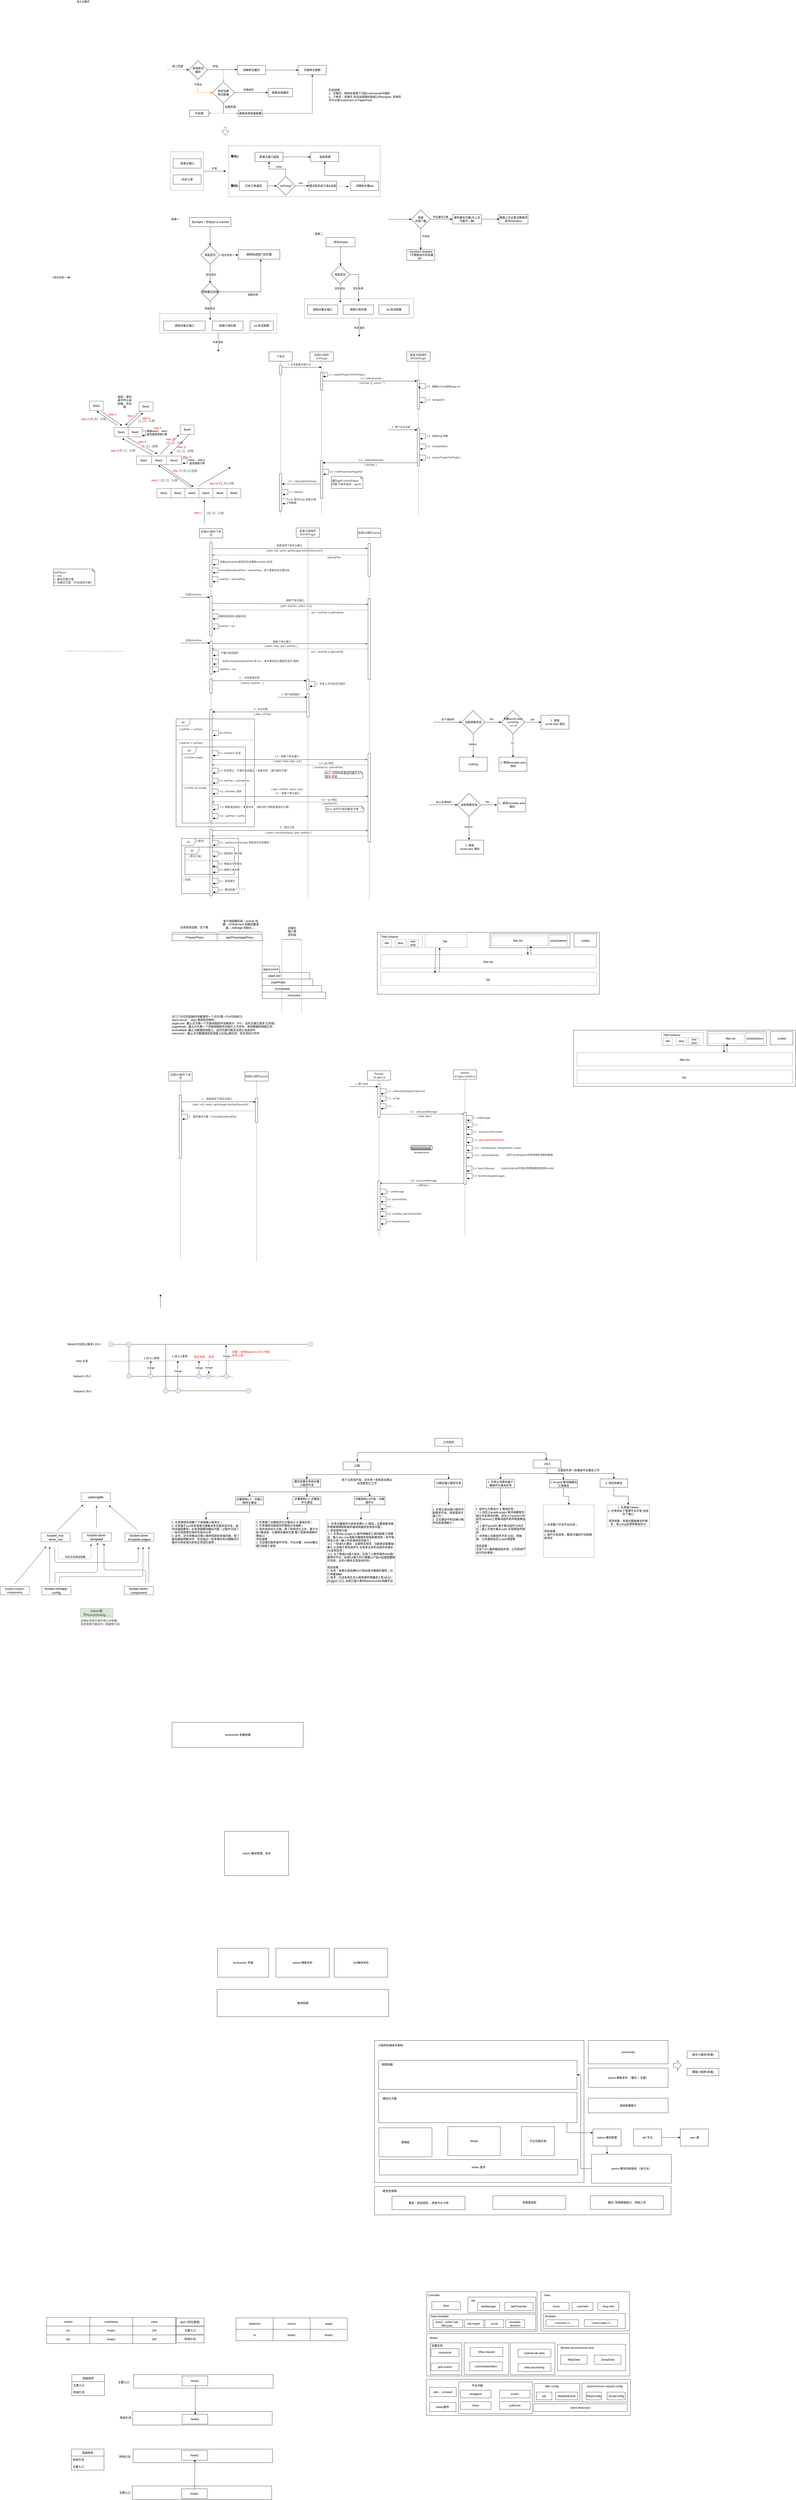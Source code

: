 <mxfile version="20.0.1" type="github">
  <diagram id="wJ10x5JF8MDACN2bpLX_" name="第 1 页">
    <mxGraphModel dx="1634" dy="1169" grid="0" gridSize="10" guides="1" tooltips="1" connect="1" arrows="1" fold="1" page="0" pageScale="1" pageWidth="1920" pageHeight="2200" math="0" shadow="0">
      <root>
        <mxCell id="0" />
        <mxCell id="1" parent="0" />
        <mxCell id="PrbAajLkpetsPsrL-xWw-29" value="" style="rounded=0;whiteSpace=wrap;html=1;dashed=1;fillColor=none;" parent="1" vertex="1">
          <mxGeometry x="771.5" y="465" width="650" height="218" as="geometry" />
        </mxCell>
        <mxCell id="PrbAajLkpetsPsrL-xWw-5" value="" style="edgeStyle=orthogonalEdgeStyle;rounded=0;orthogonalLoop=1;jettySize=auto;html=1;" parent="1" source="PrbAajLkpetsPsrL-xWw-3" edge="1">
          <mxGeometry relative="1" as="geometry">
            <mxPoint x="759.5" y="574" as="targetPoint" />
            <Array as="points">
              <mxPoint x="744.5" y="574" />
            </Array>
          </mxGeometry>
        </mxCell>
        <mxCell id="PrbAajLkpetsPsrL-xWw-6" value="并发" style="edgeLabel;html=1;align=center;verticalAlign=middle;resizable=0;points=[];" parent="PrbAajLkpetsPsrL-xWw-5" vertex="1" connectable="0">
          <mxGeometry x="-0.062" y="5" relative="1" as="geometry">
            <mxPoint x="0.5" y="-7.5" as="offset" />
          </mxGeometry>
        </mxCell>
        <mxCell id="PrbAajLkpetsPsrL-xWw-3" value="" style="rounded=0;whiteSpace=wrap;html=1;dashed=1;fillColor=none;" parent="1" vertex="1">
          <mxGeometry x="523" y="491" width="141" height="166" as="geometry" />
        </mxCell>
        <mxCell id="PrbAajLkpetsPsrL-xWw-1" value="菜谱主接口" style="rounded=0;whiteSpace=wrap;html=1;" parent="1" vertex="1">
          <mxGeometry x="533.5" y="521" width="120" height="40" as="geometry" />
        </mxCell>
        <mxCell id="PrbAajLkpetsPsrL-xWw-2" value="历史订单" style="rounded=0;whiteSpace=wrap;html=1;" parent="1" vertex="1">
          <mxGeometry x="533.5" y="590" width="120" height="40" as="geometry" />
        </mxCell>
        <mxCell id="PrbAajLkpetsPsrL-xWw-9" value="" style="edgeStyle=orthogonalEdgeStyle;rounded=0;orthogonalLoop=1;jettySize=auto;html=1;" parent="1" source="PrbAajLkpetsPsrL-xWw-7" edge="1">
          <mxGeometry relative="1" as="geometry">
            <mxPoint x="1122.5" y="513" as="targetPoint" />
          </mxGeometry>
        </mxCell>
        <mxCell id="PrbAajLkpetsPsrL-xWw-7" value="菜谱主接口返回" style="rounded=0;whiteSpace=wrap;html=1;" parent="1" vertex="1">
          <mxGeometry x="884.5" y="493" width="120" height="40" as="geometry" />
        </mxCell>
        <mxCell id="PrbAajLkpetsPsrL-xWw-8" value="渲染菜谱" style="rounded=0;whiteSpace=wrap;html=1;" parent="1" vertex="1">
          <mxGeometry x="1123.5" y="493" width="120" height="40" as="geometry" />
        </mxCell>
        <mxCell id="PrbAajLkpetsPsrL-xWw-12" value="" style="edgeStyle=orthogonalEdgeStyle;rounded=0;orthogonalLoop=1;jettySize=auto;html=1;" parent="1" source="PrbAajLkpetsPsrL-xWw-10" edge="1">
          <mxGeometry relative="1" as="geometry">
            <mxPoint x="976.5" y="637" as="targetPoint" />
          </mxGeometry>
        </mxCell>
        <mxCell id="PrbAajLkpetsPsrL-xWw-10" value="历史订单返回" style="rounded=0;whiteSpace=wrap;html=1;" parent="1" vertex="1">
          <mxGeometry x="817.5" y="617" width="120" height="40" as="geometry" />
        </mxCell>
        <mxCell id="PrbAajLkpetsPsrL-xWw-15" value="" style="edgeStyle=orthogonalEdgeStyle;rounded=0;orthogonalLoop=1;jettySize=auto;html=1;" parent="1" source="PrbAajLkpetsPsrL-xWw-13" edge="1">
          <mxGeometry relative="1" as="geometry">
            <mxPoint x="1114.5" y="637" as="targetPoint" />
          </mxGeometry>
        </mxCell>
        <mxCell id="PrbAajLkpetsPsrL-xWw-19" value="yes" style="edgeLabel;html=1;align=center;verticalAlign=middle;resizable=0;points=[];" parent="PrbAajLkpetsPsrL-xWw-15" vertex="1" connectable="0">
          <mxGeometry x="-0.025" relative="1" as="geometry">
            <mxPoint x="-5" y="-12" as="offset" />
          </mxGeometry>
        </mxCell>
        <mxCell id="PrbAajLkpetsPsrL-xWw-18" value="" style="edgeStyle=orthogonalEdgeStyle;rounded=0;orthogonalLoop=1;jettySize=auto;html=1;entryX=0.5;entryY=1;entryDx=0;entryDy=0;" parent="1" source="PrbAajLkpetsPsrL-xWw-13" target="PrbAajLkpetsPsrL-xWw-7" edge="1">
          <mxGeometry relative="1" as="geometry">
            <mxPoint x="1043.5" y="534" as="targetPoint" />
          </mxGeometry>
        </mxCell>
        <mxCell id="PrbAajLkpetsPsrL-xWw-20" value="false" style="edgeLabel;html=1;align=center;verticalAlign=middle;resizable=0;points=[];" parent="PrbAajLkpetsPsrL-xWw-18" vertex="1" connectable="0">
          <mxGeometry x="-0.106" y="-4" relative="1" as="geometry">
            <mxPoint x="-0.5" y="-6.5" as="offset" />
          </mxGeometry>
        </mxCell>
        <mxCell id="PrbAajLkpetsPsrL-xWw-13" value="onGoing?" style="rhombus;whiteSpace=wrap;html=1;fillColor=none;" parent="1" vertex="1">
          <mxGeometry x="976.5" y="597" width="80" height="80" as="geometry" />
        </mxCell>
        <mxCell id="PrbAajLkpetsPsrL-xWw-23" value="" style="edgeStyle=orthogonalEdgeStyle;rounded=0;orthogonalLoop=1;jettySize=auto;html=1;dashed=1;" parent="1" edge="1">
          <mxGeometry relative="1" as="geometry">
            <mxPoint x="1243.5" y="640" as="sourcePoint" />
            <mxPoint x="1285.5" y="640" as="targetPoint" />
          </mxGeometry>
        </mxCell>
        <mxCell id="PrbAajLkpetsPsrL-xWw-16" value="锚点到历史订单&amp;amp;渲染" style="rounded=0;whiteSpace=wrap;html=1;" parent="1" vertex="1">
          <mxGeometry x="1114.5" y="617" width="120" height="40" as="geometry" />
        </mxCell>
        <mxCell id="PrbAajLkpetsPsrL-xWw-27" value="" style="edgeStyle=orthogonalEdgeStyle;rounded=0;orthogonalLoop=1;jettySize=auto;html=1;entryX=0.5;entryY=1;entryDx=0;entryDy=0;" parent="1" source="PrbAajLkpetsPsrL-xWw-22" target="PrbAajLkpetsPsrL-xWw-8" edge="1">
          <mxGeometry relative="1" as="geometry">
            <mxPoint x="1354.5" y="537" as="targetPoint" />
            <Array as="points">
              <mxPoint x="1354.5" y="593" />
              <mxPoint x="1183.5" y="593" />
            </Array>
          </mxGeometry>
        </mxCell>
        <mxCell id="PrbAajLkpetsPsrL-xWw-22" value="切换到点餐tab" style="rounded=0;whiteSpace=wrap;html=1;" parent="1" vertex="1">
          <mxGeometry x="1294.5" y="617" width="120" height="40" as="geometry" />
        </mxCell>
        <mxCell id="PrbAajLkpetsPsrL-xWw-30" value="情况1:" style="text;html=1;strokeColor=none;fillColor=none;align=center;verticalAlign=middle;whiteSpace=wrap;rounded=0;fontStyle=1" parent="1" vertex="1">
          <mxGeometry x="777.5" y="501" width="40" height="20" as="geometry" />
        </mxCell>
        <mxCell id="PrbAajLkpetsPsrL-xWw-31" value="情况2:" style="text;html=1;strokeColor=none;fillColor=none;align=center;verticalAlign=middle;whiteSpace=wrap;rounded=0;fontStyle=1" parent="1" vertex="1">
          <mxGeometry x="777.5" y="627" width="40" height="20" as="geometry" />
        </mxCell>
        <mxCell id="PrbAajLkpetsPsrL-xWw-32" value="" style="endArrow=classic;html=1;dashed=1;" parent="1" edge="1">
          <mxGeometry width="50" height="50" relative="1" as="geometry">
            <mxPoint x="508" y="139.5" as="sourcePoint" />
            <mxPoint x="600" y="139.5" as="targetPoint" />
          </mxGeometry>
        </mxCell>
        <mxCell id="PrbAajLkpetsPsrL-xWw-33" value="进入点餐页" style="edgeLabel;html=1;align=center;verticalAlign=middle;resizable=0;points=[];" parent="1" vertex="1" connectable="0">
          <mxGeometry x="599" y="349.5" as="geometry">
            <mxPoint x="-452" y="-502" as="offset" />
          </mxGeometry>
        </mxCell>
        <mxCell id="PrbAajLkpetsPsrL-xWw-79" value="" style="edgeStyle=orthogonalEdgeStyle;rounded=0;orthogonalLoop=1;jettySize=auto;html=1;entryX=0.5;entryY=1;entryDx=0;entryDy=0;strokeColor=#FF8000;" parent="1" source="PrbAajLkpetsPsrL-xWw-34" target="PrbAajLkpetsPsrL-xWw-53" edge="1">
          <mxGeometry relative="1" as="geometry">
            <mxPoint x="640" y="261" as="targetPoint" />
            <Array as="points">
              <mxPoint x="640" y="237.5" />
            </Array>
          </mxGeometry>
        </mxCell>
        <mxCell id="PrbAajLkpetsPsrL-xWw-80" value="不存在" style="edgeLabel;html=1;align=center;verticalAlign=middle;resizable=0;points=[];" parent="PrbAajLkpetsPsrL-xWw-79" vertex="1" connectable="0">
          <mxGeometry x="-0.634" relative="1" as="geometry">
            <mxPoint as="offset" />
          </mxGeometry>
        </mxCell>
        <mxCell id="PrbAajLkpetsPsrL-xWw-34" value="本地样式&lt;br&gt;缓存" style="rhombus;whiteSpace=wrap;html=1;fillColor=none;" parent="1" vertex="1">
          <mxGeometry x="600" y="101" width="80" height="80" as="geometry" />
        </mxCell>
        <mxCell id="PrbAajLkpetsPsrL-xWw-37" value="进入页面" style="text;html=1;strokeColor=none;fillColor=none;align=center;verticalAlign=middle;whiteSpace=wrap;rounded=0;" parent="1" vertex="1">
          <mxGeometry x="521" y="114.5" width="63" height="20" as="geometry" />
        </mxCell>
        <mxCell id="PrbAajLkpetsPsrL-xWw-48" value="" style="edgeStyle=orthogonalEdgeStyle;rounded=0;orthogonalLoop=1;jettySize=auto;html=1;" parent="1" source="PrbAajLkpetsPsrL-xWw-40" target="PrbAajLkpetsPsrL-xWw-47" edge="1">
          <mxGeometry relative="1" as="geometry" />
        </mxCell>
        <mxCell id="PrbAajLkpetsPsrL-xWw-40" value="读取样式缓存" style="rounded=0;whiteSpace=wrap;html=1;" parent="1" vertex="1">
          <mxGeometry x="809" y="121" width="120" height="40" as="geometry" />
        </mxCell>
        <mxCell id="PrbAajLkpetsPsrL-xWw-47" value="页面样式更新" style="rounded=0;whiteSpace=wrap;html=1;" parent="1" vertex="1">
          <mxGeometry x="1070" y="121" width="120" height="40" as="geometry" />
        </mxCell>
        <mxCell id="PrbAajLkpetsPsrL-xWw-55" value="" style="edgeStyle=orthogonalEdgeStyle;rounded=0;orthogonalLoop=1;jettySize=auto;html=1;" parent="1" source="PrbAajLkpetsPsrL-xWw-53" edge="1">
          <mxGeometry relative="1" as="geometry">
            <mxPoint x="940" y="237.5" as="targetPoint" />
          </mxGeometry>
        </mxCell>
        <mxCell id="PrbAajLkpetsPsrL-xWw-59" value="拉取成功" style="edgeLabel;html=1;align=center;verticalAlign=middle;resizable=0;points=[];" parent="PrbAajLkpetsPsrL-xWw-55" vertex="1" connectable="0">
          <mxGeometry x="-0.175" y="-1" relative="1" as="geometry">
            <mxPoint x="0.5" y="-13.5" as="offset" />
          </mxGeometry>
        </mxCell>
        <mxCell id="PrbAajLkpetsPsrL-xWw-82" value="" style="edgeStyle=orthogonalEdgeStyle;rounded=0;orthogonalLoop=1;jettySize=auto;html=1;endArrow=none;endFill=0;" parent="1" source="PrbAajLkpetsPsrL-xWw-53" edge="1">
          <mxGeometry relative="1" as="geometry">
            <mxPoint x="749" y="325.5" as="targetPoint" />
          </mxGeometry>
        </mxCell>
        <mxCell id="PrbAajLkpetsPsrL-xWw-53" value="异步拉取&lt;br&gt;样式配置" style="rhombus;whiteSpace=wrap;html=1;fillColor=none;direction=south;" parent="1" vertex="1">
          <mxGeometry x="701" y="192.5" width="96" height="90" as="geometry" />
        </mxCell>
        <mxCell id="PrbAajLkpetsPsrL-xWw-60" value="不处理" style="rounded=0;whiteSpace=wrap;html=1;" parent="1" vertex="1">
          <mxGeometry x="603" y="312.5" width="83" height="28" as="geometry" />
        </mxCell>
        <mxCell id="PrbAajLkpetsPsrL-xWw-61" value="刷新本地缓存" style="rounded=0;whiteSpace=wrap;html=1;" parent="1" vertex="1">
          <mxGeometry x="941" y="219.5" width="104" height="36" as="geometry" />
        </mxCell>
        <mxCell id="PrbAajLkpetsPsrL-xWw-65" value="" style="endArrow=classic;html=1;" parent="1" edge="1">
          <mxGeometry width="50" height="50" relative="1" as="geometry">
            <mxPoint x="680" y="139.5" as="sourcePoint" />
            <mxPoint x="808" y="139.5" as="targetPoint" />
          </mxGeometry>
        </mxCell>
        <mxCell id="PrbAajLkpetsPsrL-xWw-67" value="存在" style="text;html=1;strokeColor=none;fillColor=none;align=center;verticalAlign=middle;whiteSpace=wrap;rounded=0;" parent="1" vertex="1">
          <mxGeometry x="695" y="114.5" width="40" height="20" as="geometry" />
        </mxCell>
        <mxCell id="PrbAajLkpetsPsrL-xWw-73" value="拉取失败" style="text;html=1;strokeColor=none;fillColor=none;align=center;verticalAlign=middle;whiteSpace=wrap;rounded=0;" parent="1" vertex="1">
          <mxGeometry x="750" y="288.5" width="59" height="20" as="geometry" />
        </mxCell>
        <mxCell id="PrbAajLkpetsPsrL-xWw-85" value="" style="edgeStyle=orthogonalEdgeStyle;rounded=0;orthogonalLoop=1;jettySize=auto;html=1;endArrow=classic;endFill=1;strokeColor=#333333;entryX=0.5;entryY=1;entryDx=0;entryDy=0;" parent="1" source="PrbAajLkpetsPsrL-xWw-74" target="PrbAajLkpetsPsrL-xWw-47" edge="1">
          <mxGeometry relative="1" as="geometry">
            <mxPoint x="995" y="326.5" as="targetPoint" />
          </mxGeometry>
        </mxCell>
        <mxCell id="PrbAajLkpetsPsrL-xWw-74" value="使用本地兜底配置" style="rounded=0;whiteSpace=wrap;html=1;" parent="1" vertex="1">
          <mxGeometry x="813" y="312.5" width="102" height="28" as="geometry" />
        </mxCell>
        <mxCell id="PrbAajLkpetsPsrL-xWw-75" value="" style="endArrow=classic;html=1;fillColor=#e1d5e7;strokeColor=#67AB9F;" parent="1" edge="1">
          <mxGeometry width="50" height="50" relative="1" as="geometry">
            <mxPoint x="749.5" y="138.5" as="sourcePoint" />
            <mxPoint x="749.5" y="190.5" as="targetPoint" />
          </mxGeometry>
        </mxCell>
        <mxCell id="PrbAajLkpetsPsrL-xWw-83" value="" style="endArrow=classic;html=1;strokeColor=#FF8000;" parent="1" edge="1">
          <mxGeometry width="50" height="50" relative="1" as="geometry">
            <mxPoint x="749" y="326.5" as="sourcePoint" />
            <mxPoint x="813" y="326.5" as="targetPoint" />
          </mxGeometry>
        </mxCell>
        <mxCell id="PrbAajLkpetsPsrL-xWw-86" value="" style="endArrow=classic;html=1;strokeColor=#67AB9F;" parent="1" edge="1">
          <mxGeometry width="50" height="50" relative="1" as="geometry">
            <mxPoint x="749" y="326" as="sourcePoint" />
            <mxPoint x="685" y="326" as="targetPoint" />
          </mxGeometry>
        </mxCell>
        <mxCell id="PrbAajLkpetsPsrL-xWw-87" value="" style="shape=flexArrow;endArrow=classic;html=1;strokeColor=#333333;" parent="1" edge="1">
          <mxGeometry width="50" height="50" relative="1" as="geometry">
            <mxPoint x="757" y="385" as="sourcePoint" />
            <mxPoint x="757" y="421" as="targetPoint" />
          </mxGeometry>
        </mxCell>
        <mxCell id="PrbAajLkpetsPsrL-xWw-89" value="实现说明：&lt;br&gt;1、点餐页、购物车逻辑下沉到Lux#module中维护&lt;br&gt;2、下单页、详情页 将这块逻辑封装成公共wrapper, 具体形式可以是component or Page#hook" style="text;html=1;strokeColor=none;fillColor=none;align=left;verticalAlign=top;whiteSpace=wrap;rounded=0;" parent="1" vertex="1">
          <mxGeometry x="1198" y="212.5" width="321" height="70" as="geometry" />
        </mxCell>
        <mxCell id="l8FVeTfeE18KeiYNXWkb-4" value="" style="edgeStyle=orthogonalEdgeStyle;rounded=0;orthogonalLoop=1;jettySize=auto;html=1;" parent="1" source="l8FVeTfeE18KeiYNXWkb-1" edge="1">
          <mxGeometry relative="1" as="geometry">
            <mxPoint x="692" y="892" as="targetPoint" />
          </mxGeometry>
        </mxCell>
        <mxCell id="l8FVeTfeE18KeiYNXWkb-1" value="无shopId + 存在pid or brandId" style="rounded=0;whiteSpace=wrap;html=1;" parent="1" vertex="1">
          <mxGeometry x="603" y="772" width="178" height="40" as="geometry" />
        </mxCell>
        <mxCell id="l8FVeTfeE18KeiYNXWkb-2" value="场景一" style="text;html=1;strokeColor=none;fillColor=none;align=center;verticalAlign=middle;whiteSpace=wrap;rounded=0;" parent="1" vertex="1">
          <mxGeometry x="523" y="770" width="40" height="20" as="geometry" />
        </mxCell>
        <mxCell id="l8FVeTfeE18KeiYNXWkb-7" value="" style="edgeStyle=orthogonalEdgeStyle;rounded=0;orthogonalLoop=1;jettySize=auto;html=1;" parent="1" source="l8FVeTfeE18KeiYNXWkb-5" edge="1">
          <mxGeometry relative="1" as="geometry">
            <mxPoint x="812" y="933" as="targetPoint" />
          </mxGeometry>
        </mxCell>
        <mxCell id="l8FVeTfeE18KeiYNXWkb-8" value="定位失败" style="edgeLabel;html=1;align=center;verticalAlign=middle;resizable=0;points=[];" parent="l8FVeTfeE18KeiYNXWkb-7" vertex="1" connectable="0">
          <mxGeometry x="-0.225" relative="1" as="geometry">
            <mxPoint as="offset" />
          </mxGeometry>
        </mxCell>
        <mxCell id="l8FVeTfeE18KeiYNXWkb-11" value="" style="edgeStyle=orthogonalEdgeStyle;rounded=0;orthogonalLoop=1;jettySize=auto;html=1;" parent="1" source="l8FVeTfeE18KeiYNXWkb-5" edge="1">
          <mxGeometry relative="1" as="geometry">
            <mxPoint x="692" y="1053" as="targetPoint" />
          </mxGeometry>
        </mxCell>
        <mxCell id="l8FVeTfeE18KeiYNXWkb-12" value="定位成功" style="edgeLabel;html=1;align=center;verticalAlign=middle;resizable=0;points=[];" parent="l8FVeTfeE18KeiYNXWkb-11" vertex="1" connectable="0">
          <mxGeometry x="0.1" y="2" relative="1" as="geometry">
            <mxPoint as="offset" />
          </mxGeometry>
        </mxCell>
        <mxCell id="l8FVeTfeE18KeiYNXWkb-5" value="发起定位" style="rhombus;whiteSpace=wrap;html=1;" parent="1" vertex="1">
          <mxGeometry x="652" y="893" width="80" height="80" as="geometry" />
        </mxCell>
        <mxCell id="l8FVeTfeE18KeiYNXWkb-9" value="跳转到适配门店页面" style="rounded=0;whiteSpace=wrap;html=1;" parent="1" vertex="1">
          <mxGeometry x="813" y="911" width="178" height="40" as="geometry" />
        </mxCell>
        <mxCell id="l8FVeTfeE18KeiYNXWkb-16" value="" style="edgeStyle=orthogonalEdgeStyle;rounded=0;orthogonalLoop=1;jettySize=auto;html=1;" parent="1" source="l8FVeTfeE18KeiYNXWkb-14" edge="1">
          <mxGeometry relative="1" as="geometry">
            <mxPoint x="909" y="952" as="targetPoint" />
          </mxGeometry>
        </mxCell>
        <mxCell id="l8FVeTfeE18KeiYNXWkb-17" value="获取失败" style="edgeLabel;html=1;align=center;verticalAlign=middle;resizable=0;points=[];" parent="l8FVeTfeE18KeiYNXWkb-16" vertex="1" connectable="0">
          <mxGeometry x="0.2" relative="1" as="geometry">
            <mxPoint x="-35" y="24" as="offset" />
          </mxGeometry>
        </mxCell>
        <mxCell id="l8FVeTfeE18KeiYNXWkb-19" value="" style="edgeStyle=orthogonalEdgeStyle;rounded=0;orthogonalLoop=1;jettySize=auto;html=1;" parent="1" source="l8FVeTfeE18KeiYNXWkb-14" edge="1">
          <mxGeometry relative="1" as="geometry">
            <mxPoint x="692" y="1211" as="targetPoint" />
          </mxGeometry>
        </mxCell>
        <mxCell id="l8FVeTfeE18KeiYNXWkb-20" value="获取成功" style="edgeLabel;html=1;align=center;verticalAlign=middle;resizable=0;points=[];" parent="l8FVeTfeE18KeiYNXWkb-19" vertex="1" connectable="0">
          <mxGeometry x="-0.225" y="-2" relative="1" as="geometry">
            <mxPoint as="offset" />
          </mxGeometry>
        </mxCell>
        <mxCell id="l8FVeTfeE18KeiYNXWkb-14" value="获取最近店铺" style="rhombus;whiteSpace=wrap;html=1;" parent="1" vertex="1">
          <mxGeometry x="652" y="1051" width="80" height="80" as="geometry" />
        </mxCell>
        <mxCell id="l8FVeTfeE18KeiYNXWkb-22" value="调用点餐主接口" style="rounded=0;whiteSpace=wrap;html=1;" parent="1" vertex="1">
          <mxGeometry x="493" y="1216" width="178" height="40" as="geometry" />
        </mxCell>
        <mxCell id="l8FVeTfeE18KeiYNXWkb-23" value="场景二" style="text;html=1;strokeColor=none;fillColor=none;align=center;verticalAlign=middle;whiteSpace=wrap;rounded=0;" parent="1" vertex="1">
          <mxGeometry x="1138" y="833" width="40" height="20" as="geometry" />
        </mxCell>
        <mxCell id="l8FVeTfeE18KeiYNXWkb-26" value="" style="edgeStyle=orthogonalEdgeStyle;rounded=0;orthogonalLoop=1;jettySize=auto;html=1;gradientColor=none;" parent="1" source="l8FVeTfeE18KeiYNXWkb-24" edge="1">
          <mxGeometry relative="1" as="geometry">
            <mxPoint x="1251" y="978" as="targetPoint" />
          </mxGeometry>
        </mxCell>
        <mxCell id="l8FVeTfeE18KeiYNXWkb-24" value="存在shopId" style="rounded=0;whiteSpace=wrap;html=1;gradientColor=none;" parent="1" vertex="1">
          <mxGeometry x="1188.5" y="858" width="125" height="40" as="geometry" />
        </mxCell>
        <mxCell id="l8FVeTfeE18KeiYNXWkb-31" value="" style="edgeStyle=orthogonalEdgeStyle;rounded=0;orthogonalLoop=1;jettySize=auto;html=1;" parent="1" source="l8FVeTfeE18KeiYNXWkb-27" edge="1">
          <mxGeometry relative="1" as="geometry">
            <mxPoint x="1250" y="1137" as="targetPoint" />
          </mxGeometry>
        </mxCell>
        <mxCell id="l8FVeTfeE18KeiYNXWkb-43" value="定位成功" style="edgeLabel;html=1;align=center;verticalAlign=middle;resizable=0;points=[];" parent="l8FVeTfeE18KeiYNXWkb-31" vertex="1" connectable="0">
          <mxGeometry x="-0.525" y="-2" relative="1" as="geometry">
            <mxPoint as="offset" />
          </mxGeometry>
        </mxCell>
        <mxCell id="l8FVeTfeE18KeiYNXWkb-34" value="" style="edgeStyle=orthogonalEdgeStyle;rounded=0;orthogonalLoop=1;jettySize=auto;html=1;" parent="1" source="l8FVeTfeE18KeiYNXWkb-27" edge="1">
          <mxGeometry relative="1" as="geometry">
            <mxPoint x="1328.5" y="1132" as="targetPoint" />
          </mxGeometry>
        </mxCell>
        <mxCell id="l8FVeTfeE18KeiYNXWkb-44" value="定位失败" style="edgeLabel;html=1;align=center;verticalAlign=middle;resizable=0;points=[];" parent="l8FVeTfeE18KeiYNXWkb-34" vertex="1" connectable="0">
          <mxGeometry x="0.257" y="-2" relative="1" as="geometry">
            <mxPoint y="1" as="offset" />
          </mxGeometry>
        </mxCell>
        <mxCell id="l8FVeTfeE18KeiYNXWkb-27" value="发起定位" style="rhombus;whiteSpace=wrap;html=1;gradientColor=none;" parent="1" vertex="1">
          <mxGeometry x="1210" y="977" width="80" height="80" as="geometry" />
        </mxCell>
        <mxCell id="l8FVeTfeE18KeiYNXWkb-32" value="调用点餐主接口" style="rounded=0;whiteSpace=wrap;html=1;" parent="1" vertex="1">
          <mxGeometry x="1109" y="1147" width="130.5" height="40" as="geometry" />
        </mxCell>
        <mxCell id="l8FVeTfeE18KeiYNXWkb-46" value="" style="edgeStyle=orthogonalEdgeStyle;rounded=0;orthogonalLoop=1;jettySize=auto;html=1;" parent="1" source="l8FVeTfeE18KeiYNXWkb-37" edge="1">
          <mxGeometry relative="1" as="geometry">
            <mxPoint x="726.875" y="1347.5" as="targetPoint" />
          </mxGeometry>
        </mxCell>
        <mxCell id="l8FVeTfeE18KeiYNXWkb-47" value="并发请求" style="edgeLabel;html=1;align=center;verticalAlign=middle;resizable=0;points=[];" parent="l8FVeTfeE18KeiYNXWkb-46" vertex="1" connectable="0">
          <mxGeometry x="0.001" y="-4" relative="1" as="geometry">
            <mxPoint x="1" y="-2" as="offset" />
          </mxGeometry>
        </mxCell>
        <mxCell id="l8FVeTfeE18KeiYNXWkb-37" value="" style="rounded=0;whiteSpace=wrap;html=1;fillColor=none;dashed=1;" parent="1" vertex="1">
          <mxGeometry x="475.75" y="1184" width="502.25" height="83.5" as="geometry" />
        </mxCell>
        <mxCell id="l8FVeTfeE18KeiYNXWkb-38" value="获取订单列表" style="rounded=0;whiteSpace=wrap;html=1;" parent="1" vertex="1">
          <mxGeometry x="701" y="1216" width="132" height="40" as="geometry" />
        </mxCell>
        <mxCell id="l8FVeTfeE18KeiYNXWkb-39" value="ka 样式配置" style="rounded=0;whiteSpace=wrap;html=1;" parent="1" vertex="1">
          <mxGeometry x="863" y="1216" width="100" height="40" as="geometry" />
        </mxCell>
        <mxCell id="l8FVeTfeE18KeiYNXWkb-40" value="获取订单列表" style="rounded=0;whiteSpace=wrap;html=1;" parent="1" vertex="1">
          <mxGeometry x="1262.25" y="1147" width="130.5" height="40" as="geometry" />
        </mxCell>
        <mxCell id="l8FVeTfeE18KeiYNXWkb-41" value="ka 样式配置" style="rounded=0;whiteSpace=wrap;html=1;" parent="1" vertex="1">
          <mxGeometry x="1415.25" y="1147" width="130.5" height="40" as="geometry" />
        </mxCell>
        <mxCell id="l8FVeTfeE18KeiYNXWkb-49" value="" style="edgeStyle=orthogonalEdgeStyle;rounded=0;orthogonalLoop=1;jettySize=auto;html=1;" parent="1" source="l8FVeTfeE18KeiYNXWkb-42" edge="1">
          <mxGeometry relative="1" as="geometry">
            <mxPoint x="1331" y="1283.5" as="targetPoint" />
          </mxGeometry>
        </mxCell>
        <mxCell id="l8FVeTfeE18KeiYNXWkb-50" value="并发请求" style="edgeLabel;html=1;align=center;verticalAlign=middle;resizable=0;points=[];" parent="l8FVeTfeE18KeiYNXWkb-49" vertex="1" connectable="0">
          <mxGeometry x="-0.312" y="-2" relative="1" as="geometry">
            <mxPoint x="2" y="13.5" as="offset" />
          </mxGeometry>
        </mxCell>
        <mxCell id="l8FVeTfeE18KeiYNXWkb-42" value="" style="rounded=0;whiteSpace=wrap;html=1;fillColor=none;dashed=1;" parent="1" vertex="1">
          <mxGeometry x="1097" y="1120" width="468" height="83.5" as="geometry" />
        </mxCell>
        <mxCell id="oDe2otveAGvz-R9kXIR5-39" value="" style="endArrow=classic;html=1;exitX=0.408;exitY=-0.1;exitDx=0;exitDy=0;exitPerimeter=0;" parent="1" source="oDe2otveAGvz-R9kXIR5-25" edge="1">
          <mxGeometry width="50" height="50" relative="1" as="geometry">
            <mxPoint x="636" y="1926" as="sourcePoint" />
            <mxPoint x="470" y="1834" as="targetPoint" />
          </mxGeometry>
        </mxCell>
        <mxCell id="oDe2otveAGvz-R9kXIR5-3" value="" style="shape=table;html=1;whiteSpace=wrap;startSize=0;container=1;collapsible=0;childLayout=tableLayout;strokeColor=#333333;" parent="1" vertex="1">
          <mxGeometry x="464" y="1933" width="360" height="40" as="geometry" />
        </mxCell>
        <mxCell id="oDe2otveAGvz-R9kXIR5-25" style="shape=partialRectangle;html=1;whiteSpace=wrap;collapsible=0;dropTarget=0;pointerEvents=0;fillColor=none;top=0;left=0;bottom=0;right=0;points=[[0,0.5],[1,0.5]];portConstraint=eastwest;" parent="oDe2otveAGvz-R9kXIR5-3" vertex="1">
          <mxGeometry width="360" height="40" as="geometry" />
        </mxCell>
        <mxCell id="oDe2otveAGvz-R9kXIR5-26" value="fleet1" style="shape=partialRectangle;html=1;whiteSpace=wrap;connectable=0;fillColor=none;top=0;left=0;bottom=0;right=0;overflow=hidden;" parent="oDe2otveAGvz-R9kXIR5-25" vertex="1">
          <mxGeometry width="60" height="40" as="geometry" />
        </mxCell>
        <mxCell id="oDe2otveAGvz-R9kXIR5-27" value="fleet2" style="shape=partialRectangle;html=1;whiteSpace=wrap;connectable=0;fillColor=none;top=0;left=0;bottom=0;right=0;overflow=hidden;" parent="oDe2otveAGvz-R9kXIR5-25" vertex="1">
          <mxGeometry x="60" width="60" height="40" as="geometry" />
        </mxCell>
        <mxCell id="oDe2otveAGvz-R9kXIR5-28" value="fleet3" style="shape=partialRectangle;html=1;whiteSpace=wrap;connectable=0;fillColor=none;top=0;left=0;bottom=0;right=0;overflow=hidden;" parent="oDe2otveAGvz-R9kXIR5-25" vertex="1">
          <mxGeometry x="120" width="60" height="40" as="geometry" />
        </mxCell>
        <mxCell id="oDe2otveAGvz-R9kXIR5-29" value="fleet4" style="shape=partialRectangle;html=1;whiteSpace=wrap;connectable=0;fillColor=none;top=0;left=0;bottom=0;right=0;overflow=hidden;" parent="oDe2otveAGvz-R9kXIR5-25" vertex="1">
          <mxGeometry x="180" width="60" height="40" as="geometry" />
        </mxCell>
        <mxCell id="oDe2otveAGvz-R9kXIR5-30" value="fleet5" style="shape=partialRectangle;html=1;whiteSpace=wrap;connectable=0;fillColor=none;top=0;left=0;bottom=0;right=0;overflow=hidden;" parent="oDe2otveAGvz-R9kXIR5-25" vertex="1">
          <mxGeometry x="240" width="60" height="40" as="geometry" />
        </mxCell>
        <mxCell id="oDe2otveAGvz-R9kXIR5-31" value="fleet6" style="shape=partialRectangle;html=1;whiteSpace=wrap;connectable=0;fillColor=none;top=0;left=0;bottom=0;right=0;overflow=hidden;" parent="oDe2otveAGvz-R9kXIR5-25" vertex="1">
          <mxGeometry x="300" width="60" height="40" as="geometry" />
        </mxCell>
        <mxCell id="oDe2otveAGvz-R9kXIR5-78" value="&lt;span style=&quot;color: rgb(89 , 89 , 89) ; font-family: monospace ; font-size: 13px ; text-align: justify ; background-color: rgb(247 , 247 , 247)&quot;&gt;(0,5) 入栈&lt;/span&gt;" style="text;html=1;align=center;verticalAlign=middle;resizable=0;points=[];autosize=1;" parent="1" vertex="1">
          <mxGeometry x="671" y="2029" width="83" height="18" as="geometry" />
        </mxCell>
        <mxCell id="oDe2otveAGvz-R9kXIR5-80" value="" style="endArrow=classic;html=1;" parent="1" edge="1">
          <mxGeometry width="50" height="50" relative="1" as="geometry">
            <mxPoint x="667" y="2083" as="sourcePoint" />
            <mxPoint x="667" y="1982" as="targetPoint" />
          </mxGeometry>
        </mxCell>
        <mxCell id="oDe2otveAGvz-R9kXIR5-81" value="&lt;span style=&quot;color: rgb(89 , 89 , 89) ; font-family: monospace ; font-size: 13px ; text-align: justify ; background-color: rgb(247 , 247 , 247)&quot;&gt;(0,2) 入栈&lt;/span&gt;" style="text;html=1;align=center;verticalAlign=middle;resizable=0;points=[];autosize=1;" parent="1" vertex="1">
          <mxGeometry x="472" y="1889" width="83" height="18" as="geometry" />
        </mxCell>
        <mxCell id="oDe2otveAGvz-R9kXIR5-42" value="" style="shape=table;html=1;whiteSpace=wrap;startSize=0;container=1;collapsible=0;childLayout=tableLayout;strokeColor=#333333;" parent="1" vertex="1">
          <mxGeometry x="376" y="1794" width="193" height="37" as="geometry" />
        </mxCell>
        <mxCell id="oDe2otveAGvz-R9kXIR5-43" value="" style="shape=partialRectangle;html=1;whiteSpace=wrap;collapsible=0;dropTarget=0;pointerEvents=0;fillColor=none;top=0;left=0;bottom=0;right=0;points=[[0,0.5],[1,0.5]];portConstraint=eastwest;" parent="oDe2otveAGvz-R9kXIR5-42" vertex="1">
          <mxGeometry width="193" height="37" as="geometry" />
        </mxCell>
        <mxCell id="oDe2otveAGvz-R9kXIR5-55" value="fleet1" style="shape=partialRectangle;html=1;whiteSpace=wrap;connectable=0;fillColor=none;top=0;left=0;bottom=0;right=0;overflow=hidden;" parent="oDe2otveAGvz-R9kXIR5-43" vertex="1">
          <mxGeometry width="64" height="37" as="geometry" />
        </mxCell>
        <mxCell id="oDe2otveAGvz-R9kXIR5-44" value="fleet2" style="shape=partialRectangle;html=1;whiteSpace=wrap;connectable=0;fillColor=none;top=0;left=0;bottom=0;right=0;overflow=hidden;" parent="oDe2otveAGvz-R9kXIR5-43" vertex="1">
          <mxGeometry x="64" width="65" height="37" as="geometry" />
        </mxCell>
        <mxCell id="oDe2otveAGvz-R9kXIR5-45" value="&lt;span&gt;fleet3&lt;/span&gt;" style="shape=partialRectangle;html=1;whiteSpace=wrap;connectable=0;fillColor=none;top=0;left=0;bottom=0;right=0;overflow=hidden;" parent="oDe2otveAGvz-R9kXIR5-43" vertex="1">
          <mxGeometry x="129" width="64" height="37" as="geometry" />
        </mxCell>
        <mxCell id="oDe2otveAGvz-R9kXIR5-82" value="" style="endArrow=classic;html=1;" parent="1" edge="1">
          <mxGeometry width="50" height="50" relative="1" as="geometry">
            <mxPoint x="444" y="1789" as="sourcePoint" />
            <mxPoint x="315" y="1719" as="targetPoint" />
          </mxGeometry>
        </mxCell>
        <mxCell id="oDe2otveAGvz-R9kXIR5-83" value="&lt;span style=&quot;color: rgb(89 , 89 , 89) ; font-family: monospace ; font-size: 13px ; text-align: justify ; background-color: rgb(247 , 247 , 247)&quot;&gt;(0,1) 入栈&lt;/span&gt;" style="text;html=1;align=center;verticalAlign=middle;resizable=0;points=[];autosize=1;" parent="1" vertex="1">
          <mxGeometry x="292.5" y="1761" width="83" height="18" as="geometry" />
        </mxCell>
        <mxCell id="oDe2otveAGvz-R9kXIR5-58" value="" style="shape=table;html=1;whiteSpace=wrap;startSize=0;container=1;collapsible=0;childLayout=tableLayout;strokeColor=#333333;" parent="1" vertex="1">
          <mxGeometry x="281" y="1672" width="120" height="40" as="geometry" />
        </mxCell>
        <mxCell id="oDe2otveAGvz-R9kXIR5-59" value="" style="shape=partialRectangle;html=1;whiteSpace=wrap;collapsible=0;dropTarget=0;pointerEvents=0;fillColor=none;top=0;left=0;bottom=0;right=0;points=[[0,0.5],[1,0.5]];portConstraint=eastwest;" parent="oDe2otveAGvz-R9kXIR5-58" vertex="1">
          <mxGeometry width="120" height="40" as="geometry" />
        </mxCell>
        <mxCell id="oDe2otveAGvz-R9kXIR5-60" value="fleet1" style="shape=partialRectangle;html=1;whiteSpace=wrap;connectable=0;fillColor=none;top=0;left=0;bottom=0;right=0;overflow=hidden;" parent="oDe2otveAGvz-R9kXIR5-59" vertex="1">
          <mxGeometry width="60" height="40" as="geometry" />
        </mxCell>
        <mxCell id="oDe2otveAGvz-R9kXIR5-61" value="fleet2" style="shape=partialRectangle;html=1;whiteSpace=wrap;connectable=0;fillColor=none;top=0;left=0;bottom=0;right=0;overflow=hidden;" parent="oDe2otveAGvz-R9kXIR5-59" vertex="1">
          <mxGeometry x="60" width="60" height="40" as="geometry" />
        </mxCell>
        <mxCell id="oDe2otveAGvz-R9kXIR5-84" value="" style="endArrow=classic;html=1;" parent="1" edge="1">
          <mxGeometry width="50" height="50" relative="1" as="geometry">
            <mxPoint x="295" y="1664" as="sourcePoint" />
            <mxPoint x="206" y="1602" as="targetPoint" />
          </mxGeometry>
        </mxCell>
        <mxCell id="oDe2otveAGvz-R9kXIR5-85" value="&lt;span style=&quot;color: rgb(89 , 89 , 89) ; font-family: monospace ; font-size: 13px ; text-align: justify ; background-color: rgb(247 , 247 , 247)&quot;&gt;(0,0) 入栈&lt;/span&gt;" style="text;html=1;align=center;verticalAlign=middle;resizable=0;points=[];autosize=1;" parent="1" vertex="1">
          <mxGeometry x="167" y="1626" width="83" height="18" as="geometry" />
        </mxCell>
        <mxCell id="oDe2otveAGvz-R9kXIR5-89" value="" style="endArrow=classic;html=1;" parent="1" edge="1">
          <mxGeometry width="50" height="50" relative="1" as="geometry">
            <mxPoint x="338" y="1669" as="sourcePoint" />
            <mxPoint x="404" y="1609" as="targetPoint" />
          </mxGeometry>
        </mxCell>
        <mxCell id="oDe2otveAGvz-R9kXIR5-90" value="" style="shape=table;html=1;whiteSpace=wrap;startSize=0;container=1;collapsible=0;childLayout=tableLayout;strokeColor=#333333;" parent="1" vertex="1">
          <mxGeometry x="387" y="1562" width="60" height="40" as="geometry" />
        </mxCell>
        <mxCell id="oDe2otveAGvz-R9kXIR5-91" value="" style="shape=partialRectangle;html=1;whiteSpace=wrap;collapsible=0;dropTarget=0;pointerEvents=0;fillColor=none;top=0;left=0;bottom=0;right=0;points=[[0,0.5],[1,0.5]];portConstraint=eastwest;" parent="oDe2otveAGvz-R9kXIR5-90" vertex="1">
          <mxGeometry width="60" height="40" as="geometry" />
        </mxCell>
        <mxCell id="oDe2otveAGvz-R9kXIR5-92" value="fleet2" style="shape=partialRectangle;html=1;whiteSpace=wrap;connectable=0;fillColor=none;top=0;left=0;bottom=0;right=0;overflow=hidden;" parent="oDe2otveAGvz-R9kXIR5-91" vertex="1">
          <mxGeometry width="60" height="40" as="geometry" />
        </mxCell>
        <mxCell id="oDe2otveAGvz-R9kXIR5-93" value="&lt;span style=&quot;color: rgb(89 , 89 , 89) ; font-family: monospace ; font-size: 13px ; text-align: justify ; background-color: rgb(247 , 247 , 247)&quot;&gt;(1,1) 入栈&lt;/span&gt;" style="text;html=1;align=center;verticalAlign=middle;resizable=0;points=[];autosize=1;" parent="1" vertex="1">
          <mxGeometry x="375.5" y="1634" width="83" height="18" as="geometry" />
        </mxCell>
        <mxCell id="oDe2otveAGvz-R9kXIR5-97" value="&lt;font color=&quot;#ff0000&quot;&gt;step 1&lt;/font&gt;" style="text;html=1;strokeColor=none;fillColor=none;align=center;verticalAlign=middle;whiteSpace=wrap;rounded=0;" parent="1" vertex="1">
          <mxGeometry x="620" y="2027" width="40" height="20" as="geometry" />
        </mxCell>
        <mxCell id="oDe2otveAGvz-R9kXIR5-98" value="&lt;font color=&quot;#ff0000&quot;&gt;step 2&lt;/font&gt;" style="text;html=1;strokeColor=none;fillColor=none;align=center;verticalAlign=middle;whiteSpace=wrap;rounded=0;" parent="1" vertex="1">
          <mxGeometry x="435.75" y="1888" width="40" height="20" as="geometry" />
        </mxCell>
        <mxCell id="oDe2otveAGvz-R9kXIR5-99" value="&lt;font color=&quot;#ff0000&quot;&gt;step 3&lt;/font&gt;" style="text;html=1;strokeColor=none;fillColor=none;align=center;verticalAlign=middle;whiteSpace=wrap;rounded=0;" parent="1" vertex="1">
          <mxGeometry x="262" y="1761" width="40" height="20" as="geometry" />
        </mxCell>
        <mxCell id="oDe2otveAGvz-R9kXIR5-100" value="&lt;font color=&quot;#ff0000&quot;&gt;step 4&lt;/font&gt;" style="text;html=1;strokeColor=none;fillColor=none;align=center;verticalAlign=middle;whiteSpace=wrap;rounded=0;" parent="1" vertex="1">
          <mxGeometry x="135" y="1626" width="40" height="20" as="geometry" />
        </mxCell>
        <mxCell id="oDe2otveAGvz-R9kXIR5-101" value="&lt;font color=&quot;#ff0000&quot;&gt;step 6&lt;/font&gt;" style="text;html=1;strokeColor=none;fillColor=none;align=center;verticalAlign=middle;whiteSpace=wrap;rounded=0;" parent="1" vertex="1">
          <mxGeometry x="397" y="1622" width="40" height="20" as="geometry" />
        </mxCell>
        <mxCell id="oDe2otveAGvz-R9kXIR5-103" value="根据step5 、step7 &lt;br&gt;返回值做逻辑计算" style="edgeStyle=orthogonalEdgeStyle;html=1;align=left;spacingLeft=2;endArrow=block;rounded=0;" parent="1" edge="1">
          <mxGeometry x="0.075" relative="1" as="geometry">
            <mxPoint x="401" y="1677.5" as="sourcePoint" />
            <Array as="points">
              <mxPoint x="401" y="1686" />
              <mxPoint x="416" y="1686" />
              <mxPoint x="416" y="1707" />
            </Array>
            <mxPoint x="401" y="1706.5" as="targetPoint" />
            <mxPoint as="offset" />
          </mxGeometry>
        </mxCell>
        <mxCell id="oDe2otveAGvz-R9kXIR5-104" value="" style="endArrow=classic;html=1;" parent="1" edge="1">
          <mxGeometry width="50" height="50" relative="1" as="geometry">
            <mxPoint x="225" y="1602" as="sourcePoint" />
            <mxPoint x="314" y="1664" as="targetPoint" />
          </mxGeometry>
        </mxCell>
        <mxCell id="oDe2otveAGvz-R9kXIR5-105" value="&lt;font color=&quot;#ff0000&quot;&gt;step 5&lt;/font&gt;" style="text;html=1;strokeColor=none;fillColor=none;align=center;verticalAlign=middle;whiteSpace=wrap;rounded=0;" parent="1" vertex="1">
          <mxGeometry x="253" y="1606" width="40" height="20" as="geometry" />
        </mxCell>
        <mxCell id="oDe2otveAGvz-R9kXIR5-86" value="" style="shape=table;html=1;whiteSpace=wrap;startSize=0;container=1;collapsible=0;childLayout=tableLayout;strokeColor=#333333;" parent="1" vertex="1">
          <mxGeometry x="175" y="1559" width="60" height="40" as="geometry" />
        </mxCell>
        <mxCell id="oDe2otveAGvz-R9kXIR5-87" value="" style="shape=partialRectangle;html=1;whiteSpace=wrap;collapsible=0;dropTarget=0;pointerEvents=0;fillColor=none;top=0;left=0;bottom=0;right=0;points=[[0,0.5],[1,0.5]];portConstraint=eastwest;" parent="oDe2otveAGvz-R9kXIR5-86" vertex="1">
          <mxGeometry width="60" height="40" as="geometry" />
        </mxCell>
        <mxCell id="oDe2otveAGvz-R9kXIR5-88" value="fleet1" style="shape=partialRectangle;html=1;whiteSpace=wrap;connectable=0;fillColor=none;top=0;left=0;bottom=0;right=0;overflow=hidden;" parent="oDe2otveAGvz-R9kXIR5-87" vertex="1">
          <mxGeometry width="60" height="40" as="geometry" />
        </mxCell>
        <mxCell id="oDe2otveAGvz-R9kXIR5-109" value="返回：递归条件终止返回值，并出栈" style="text;html=1;strokeColor=none;fillColor=none;align=center;verticalAlign=middle;whiteSpace=wrap;rounded=0;" parent="1" vertex="1">
          <mxGeometry x="293" y="1552" width="65" height="20" as="geometry" />
        </mxCell>
        <mxCell id="oDe2otveAGvz-R9kXIR5-112" value="" style="endArrow=classic;html=1;" parent="1" edge="1">
          <mxGeometry width="50" height="50" relative="1" as="geometry">
            <mxPoint x="395" y="1602" as="sourcePoint" />
            <mxPoint x="329" y="1662" as="targetPoint" />
          </mxGeometry>
        </mxCell>
        <mxCell id="oDe2otveAGvz-R9kXIR5-113" value="&lt;font color=&quot;#ff0000&quot;&gt;step 7&lt;/font&gt;" style="text;html=1;strokeColor=none;fillColor=none;align=center;verticalAlign=middle;whiteSpace=wrap;rounded=0;" parent="1" vertex="1">
          <mxGeometry x="333.5" y="1612" width="40" height="20" as="geometry" />
        </mxCell>
        <mxCell id="oDe2otveAGvz-R9kXIR5-114" value="&lt;font color=&quot;#ff0000&quot;&gt;step 8&lt;/font&gt;" style="text;html=1;strokeColor=none;fillColor=none;align=center;verticalAlign=middle;whiteSpace=wrap;rounded=0;" parent="1" vertex="1">
          <mxGeometry x="446" y="1664" width="40" height="20" as="geometry" />
        </mxCell>
        <mxCell id="oDe2otveAGvz-R9kXIR5-115" value="" style="endArrow=classic;html=1;" parent="1" edge="1">
          <mxGeometry width="50" height="50" relative="1" as="geometry">
            <mxPoint x="337" y="1715" as="sourcePoint" />
            <mxPoint x="466" y="1785" as="targetPoint" />
          </mxGeometry>
        </mxCell>
        <mxCell id="oDe2otveAGvz-R9kXIR5-116" value="&lt;font color=&quot;#ff0000&quot;&gt;step 9&lt;/font&gt;" style="text;html=1;strokeColor=none;fillColor=none;align=center;verticalAlign=middle;whiteSpace=wrap;rounded=0;" parent="1" vertex="1">
          <mxGeometry x="381" y="1723" width="40" height="20" as="geometry" />
        </mxCell>
        <mxCell id="oDe2otveAGvz-R9kXIR5-117" value="&lt;span style=&quot;color: rgb(89 , 89 , 89) ; font-family: monospace ; font-size: 13px ; text-align: justify ; background-color: rgb(247 , 247 , 247)&quot;&gt;(0,1) 出栈&lt;/span&gt;" style="text;html=1;align=center;verticalAlign=middle;resizable=0;points=[];autosize=1;" parent="1" vertex="1">
          <mxGeometry x="389" y="1743" width="83" height="18" as="geometry" />
        </mxCell>
        <mxCell id="oDe2otveAGvz-R9kXIR5-119" value="" style="endArrow=classic;html=1;" parent="1" edge="1">
          <mxGeometry width="50" height="50" relative="1" as="geometry">
            <mxPoint x="478" y="1786" as="sourcePoint" />
            <mxPoint x="559" y="1703" as="targetPoint" />
          </mxGeometry>
        </mxCell>
        <mxCell id="oDe2otveAGvz-R9kXIR5-120" value="&lt;font color=&quot;#ff0000&quot;&gt;step 10&lt;/font&gt;" style="text;html=1;strokeColor=none;fillColor=none;align=center;verticalAlign=middle;whiteSpace=wrap;rounded=0;" parent="1" vertex="1">
          <mxGeometry x="493" y="1712" width="59" height="20" as="geometry" />
        </mxCell>
        <mxCell id="oDe2otveAGvz-R9kXIR5-121" value="&lt;span style=&quot;color: rgb(89 , 89 , 89) ; font-family: monospace ; font-size: 13px ; text-align: justify ; background-color: rgb(247 , 247 , 247)&quot;&gt;(2,2) 入栈&lt;/span&gt;" style="text;html=1;align=center;verticalAlign=middle;resizable=0;points=[];autosize=1;" parent="1" vertex="1">
          <mxGeometry x="496" y="1728" width="83" height="18" as="geometry" />
        </mxCell>
        <mxCell id="oDe2otveAGvz-R9kXIR5-122" value="" style="shape=table;html=1;whiteSpace=wrap;startSize=0;container=1;collapsible=0;childLayout=tableLayout;strokeColor=#333333;" parent="1" vertex="1">
          <mxGeometry x="563.5" y="1661" width="60" height="40" as="geometry" />
        </mxCell>
        <mxCell id="oDe2otveAGvz-R9kXIR5-123" value="" style="shape=partialRectangle;html=1;whiteSpace=wrap;collapsible=0;dropTarget=0;pointerEvents=0;fillColor=none;top=0;left=0;bottom=0;right=0;points=[[0,0.5],[1,0.5]];portConstraint=eastwest;" parent="oDe2otveAGvz-R9kXIR5-122" vertex="1">
          <mxGeometry width="60" height="40" as="geometry" />
        </mxCell>
        <mxCell id="oDe2otveAGvz-R9kXIR5-124" value="fleet3" style="shape=partialRectangle;html=1;whiteSpace=wrap;connectable=0;fillColor=none;top=0;left=0;bottom=0;right=0;overflow=hidden;" parent="oDe2otveAGvz-R9kXIR5-123" vertex="1">
          <mxGeometry width="60" height="40" as="geometry" />
        </mxCell>
        <mxCell id="oDe2otveAGvz-R9kXIR5-125" value="" style="endArrow=classic;html=1;" parent="1" edge="1">
          <mxGeometry width="50" height="50" relative="1" as="geometry">
            <mxPoint x="603" y="1701" as="sourcePoint" />
            <mxPoint x="522" y="1784" as="targetPoint" />
          </mxGeometry>
        </mxCell>
        <mxCell id="oDe2otveAGvz-R9kXIR5-126" value="&lt;font color=&quot;#ff0000&quot;&gt;step 11&lt;/font&gt;" style="text;html=1;strokeColor=none;fillColor=none;align=center;verticalAlign=middle;whiteSpace=wrap;rounded=0;" parent="1" vertex="1">
          <mxGeometry x="541" y="1746" width="59" height="20" as="geometry" />
        </mxCell>
        <mxCell id="oDe2otveAGvz-R9kXIR5-127" value="&lt;span style=&quot;color: rgb(89 , 89 , 89) ; font-family: monospace ; font-size: 13px ; text-align: justify ; background-color: rgb(247 , 247 , 247)&quot;&gt;(2,2) 出栈&lt;/span&gt;" style="text;html=1;align=center;verticalAlign=middle;resizable=0;points=[];autosize=1;" parent="1" vertex="1">
          <mxGeometry x="541" y="1763" width="83" height="18" as="geometry" />
        </mxCell>
        <mxCell id="oDe2otveAGvz-R9kXIR5-129" value="&amp;nbsp;" style="edgeStyle=orthogonalEdgeStyle;html=1;align=left;spacingLeft=2;endArrow=block;rounded=0;entryX=1;entryY=0;" parent="1" edge="1">
          <mxGeometry relative="1" as="geometry">
            <mxPoint x="569" y="1805" as="sourcePoint" />
            <Array as="points">
              <mxPoint x="594" y="1805" />
            </Array>
            <mxPoint x="574" y="1825" as="targetPoint" />
          </mxGeometry>
        </mxCell>
        <mxCell id="oDe2otveAGvz-R9kXIR5-131" value="step9 、step11&lt;br&gt;&amp;nbsp;返回值做计算" style="edgeLabel;html=1;align=center;verticalAlign=middle;resizable=0;points=[];" parent="oDe2otveAGvz-R9kXIR5-129" vertex="1" connectable="0">
          <mxGeometry x="-0.231" y="-9" relative="1" as="geometry">
            <mxPoint x="49" y="13" as="offset" />
          </mxGeometry>
        </mxCell>
        <mxCell id="oDe2otveAGvz-R9kXIR5-130" value="&lt;font color=&quot;#ff0000&quot;&gt;step 12&lt;/font&gt;" style="text;html=1;strokeColor=none;fillColor=none;align=center;verticalAlign=middle;whiteSpace=wrap;rounded=0;" parent="1" vertex="1">
          <mxGeometry x="564" y="1788" width="59" height="20" as="geometry" />
        </mxCell>
        <mxCell id="oDe2otveAGvz-R9kXIR5-132" value="" style="endArrow=classic;html=1;exitX=0.408;exitY=-0.1;exitDx=0;exitDy=0;exitPerimeter=0;" parent="1" edge="1">
          <mxGeometry width="50" height="50" relative="1" as="geometry">
            <mxPoint x="479.12" y="1831" as="sourcePoint" />
            <mxPoint x="620.0" y="1926" as="targetPoint" />
          </mxGeometry>
        </mxCell>
        <mxCell id="oDe2otveAGvz-R9kXIR5-133" value="&lt;span style=&quot;color: rgb(89 , 89 , 89) ; font-family: monospace ; font-size: 13px ; text-align: justify ; background-color: rgb(247 , 247 , 247)&quot;&gt;(0,2)出栈&lt;/span&gt;" style="text;html=1;align=center;verticalAlign=middle;resizable=0;points=[];autosize=1;" parent="1" vertex="1">
          <mxGeometry x="566.25" y="1848" width="75" height="18" as="geometry" />
        </mxCell>
        <mxCell id="oDe2otveAGvz-R9kXIR5-134" value="&lt;font color=&quot;#ff0000&quot;&gt;step 13&lt;/font&gt;" style="text;html=1;strokeColor=none;fillColor=none;align=center;verticalAlign=middle;whiteSpace=wrap;rounded=0;" parent="1" vertex="1">
          <mxGeometry x="526" y="1847" width="49" height="20" as="geometry" />
        </mxCell>
        <mxCell id="oDe2otveAGvz-R9kXIR5-135" value="" style="endArrow=classic;html=1;" parent="1" edge="1">
          <mxGeometry width="50" height="50" relative="1" as="geometry">
            <mxPoint x="641.25" y="1923" as="sourcePoint" />
            <mxPoint x="780" y="1842" as="targetPoint" />
          </mxGeometry>
        </mxCell>
        <mxCell id="oDe2otveAGvz-R9kXIR5-136" value="&lt;span style=&quot;color: rgb(89 , 89 , 89) ; font-family: monospace ; font-size: 13px ; text-align: justify ; background-color: rgb(247 , 247 , 247)&quot;&gt;(3,5)入栈&lt;/span&gt;" style="text;html=1;align=center;verticalAlign=middle;resizable=0;points=[];autosize=1;" parent="1" vertex="1">
          <mxGeometry x="722" y="1902" width="75" height="18" as="geometry" />
        </mxCell>
        <mxCell id="oDe2otveAGvz-R9kXIR5-137" value="&lt;font color=&quot;#ff0000&quot;&gt;step 14&lt;/font&gt;" style="text;html=1;strokeColor=none;fillColor=none;align=center;verticalAlign=middle;whiteSpace=wrap;rounded=0;" parent="1" vertex="1">
          <mxGeometry x="683" y="1902" width="49" height="20" as="geometry" />
        </mxCell>
        <mxCell id="u8GJEcQ2Z4njgkAFBsY6-1" value="自提KA插件 KAPlugin" style="shape=umlLifeline;perimeter=lifelinePerimeter;whiteSpace=wrap;html=1;container=1;collapsible=0;recursiveResize=0;outlineConnect=0;fontColor=#333333;" parent="1" vertex="1">
          <mxGeometry x="1120" y="1348" width="100" height="699" as="geometry" />
        </mxCell>
        <mxCell id="u8GJEcQ2Z4njgkAFBsY6-3" value="" style="html=1;points=[];perimeter=orthogonalPerimeter;fontColor=#333333;" parent="u8GJEcQ2Z4njgkAFBsY6-1" vertex="1">
          <mxGeometry x="45" y="87" width="10" height="77" as="geometry" />
        </mxCell>
        <mxCell id="u8GJEcQ2Z4njgkAFBsY6-4" value="1.1: requirePlugin(&#39;MSVAPlugin&#39;)" style="edgeStyle=orthogonalEdgeStyle;html=1;align=left;spacingLeft=2;endArrow=block;rounded=0;entryX=1.156;entryY=0.238;fontColor=#333333;entryDx=0;entryDy=0;entryPerimeter=0;exitX=1.044;exitY=0.036;exitDx=0;exitDy=0;exitPerimeter=0;" parent="u8GJEcQ2Z4njgkAFBsY6-1" source="u8GJEcQ2Z4njgkAFBsY6-3" target="u8GJEcQ2Z4njgkAFBsY6-3" edge="1">
          <mxGeometry relative="1" as="geometry">
            <mxPoint x="50" y="67" as="sourcePoint" />
            <Array as="points">
              <mxPoint x="75" y="90" />
              <mxPoint x="75" y="105" />
            </Array>
          </mxGeometry>
        </mxCell>
        <mxCell id="u8GJEcQ2Z4njgkAFBsY6-24" value="" style="html=1;points=[];perimeter=orthogonalPerimeter;fontColor=#333333;" parent="u8GJEcQ2Z4njgkAFBsY6-1" vertex="1">
          <mxGeometry x="45" y="466" width="10" height="161" as="geometry" />
        </mxCell>
        <mxCell id="u8GJEcQ2Z4njgkAFBsY6-5" value="星星兑换插件 MSVAPlugin" style="shape=umlLifeline;perimeter=lifelinePerimeter;whiteSpace=wrap;html=1;container=1;collapsible=0;recursiveResize=0;outlineConnect=0;fontColor=#333333;" parent="1" vertex="1">
          <mxGeometry x="1535" y="1348" width="100" height="698" as="geometry" />
        </mxCell>
        <mxCell id="u8GJEcQ2Z4njgkAFBsY6-9" value="" style="html=1;points=[];perimeter=orthogonalPerimeter;fontColor=#333333;" parent="u8GJEcQ2Z4njgkAFBsY6-5" vertex="1">
          <mxGeometry x="45" y="120" width="10" height="125" as="geometry" />
        </mxCell>
        <mxCell id="u8GJEcQ2Z4njgkAFBsY6-15" value="" style="html=1;points=[];perimeter=orthogonalPerimeter;fontColor=#333333;" parent="u8GJEcQ2Z4njgkAFBsY6-5" vertex="1">
          <mxGeometry x="45" y="327" width="10" height="161" as="geometry" />
        </mxCell>
        <mxCell id="u8GJEcQ2Z4njgkAFBsY6-8" value="" style="endArrow=block;endFill=1;endSize=6;html=1;fontColor=#333333;" parent="1" edge="1">
          <mxGeometry width="100" relative="1" as="geometry">
            <mxPoint x="1176" y="1473" as="sourcePoint" />
            <mxPoint x="1579" y="1473" as="targetPoint" />
          </mxGeometry>
        </mxCell>
        <mxCell id="u8GJEcQ2Z4njgkAFBsY6-10" value="1.2: callExposeApi" style="edgeLabel;html=1;align=center;verticalAlign=middle;resizable=0;points=[];fontColor=#333333;" parent="u8GJEcQ2Z4njgkAFBsY6-8" vertex="1" connectable="0">
          <mxGeometry x="-0.141" y="3" relative="1" as="geometry">
            <mxPoint x="32" y="-9" as="offset" />
          </mxGeometry>
        </mxCell>
        <mxCell id="u8GJEcQ2Z4njgkAFBsY6-12" value="1.3:&amp;nbsp; 根据bizData组装page url" style="edgeStyle=orthogonalEdgeStyle;html=1;align=left;spacingLeft=2;endArrow=block;rounded=0;entryX=0.9;entryY=0.304;entryDx=0;entryDy=0;entryPerimeter=0;fontColor=#333333;" parent="1" target="u8GJEcQ2Z4njgkAFBsY6-9" edge="1">
          <mxGeometry relative="1" as="geometry">
            <mxPoint x="1590" y="1484" as="sourcePoint" />
            <Array as="points">
              <mxPoint x="1615" y="1484" />
              <mxPoint x="1615" y="1505" />
            </Array>
            <mxPoint x="1595" y="1504" as="targetPoint" />
          </mxGeometry>
        </mxCell>
        <mxCell id="u8GJEcQ2Z4njgkAFBsY6-13" value="{ bizData: {}, source: &#39;&#39;}" style="edgeLabel;html=1;align=center;verticalAlign=middle;resizable=0;points=[];fontColor=#333333;" parent="1" vertex="1" connectable="0">
          <mxGeometry x="1384" y="1481" as="geometry" />
        </mxCell>
        <mxCell id="u8GJEcQ2Z4njgkAFBsY6-14" value="1.4:&amp;nbsp; navigateTo" style="edgeStyle=orthogonalEdgeStyle;html=1;align=left;spacingLeft=2;endArrow=block;rounded=0;entryX=1.2;entryY=0.463;entryDx=0;entryDy=0;entryPerimeter=0;fontColor=#333333;" parent="1" edge="1">
          <mxGeometry relative="1" as="geometry">
            <mxPoint x="1590" y="1543" as="sourcePoint" />
            <Array as="points">
              <mxPoint x="1615" y="1543" />
              <mxPoint x="1615" y="1564" />
            </Array>
            <mxPoint x="1592" y="1564.04" as="targetPoint" />
          </mxGeometry>
        </mxCell>
        <mxCell id="u8GJEcQ2Z4njgkAFBsY6-16" value="" style="endArrow=block;endFill=1;endSize=6;html=1;fontColor=#333333;" parent="1" edge="1">
          <mxGeometry width="100" relative="1" as="geometry">
            <mxPoint x="1455" y="1682" as="sourcePoint" />
            <mxPoint x="1580" y="1682" as="targetPoint" />
          </mxGeometry>
        </mxCell>
        <mxCell id="u8GJEcQ2Z4njgkAFBsY6-17" value="2: 用户点击兑换" style="edgeLabel;html=1;align=center;verticalAlign=middle;resizable=0;points=[];fontColor=#333333;" parent="u8GJEcQ2Z4njgkAFBsY6-16" vertex="1" connectable="0">
          <mxGeometry x="-0.141" y="3" relative="1" as="geometry">
            <mxPoint x="1" y="-9" as="offset" />
          </mxGeometry>
        </mxCell>
        <mxCell id="u8GJEcQ2Z4njgkAFBsY6-18" value="2.1:&amp;nbsp; 组装Map 参数" style="edgeStyle=orthogonalEdgeStyle;html=1;align=left;spacingLeft=2;endArrow=block;rounded=0;entryX=1.2;entryY=0.463;entryDx=0;entryDy=0;entryPerimeter=0;fontColor=#333333;" parent="1" edge="1">
          <mxGeometry relative="1" as="geometry">
            <mxPoint x="1590" y="1698.96" as="sourcePoint" />
            <Array as="points">
              <mxPoint x="1615" y="1698.96" />
              <mxPoint x="1615" y="1719.96" />
            </Array>
            <mxPoint x="1592" y="1720" as="targetPoint" />
          </mxGeometry>
        </mxCell>
        <mxCell id="u8GJEcQ2Z4njgkAFBsY6-19" value="2.2:&amp;nbsp; navigateBack" style="edgeStyle=orthogonalEdgeStyle;html=1;align=left;spacingLeft=2;endArrow=block;rounded=0;entryX=1.2;entryY=0.463;entryDx=0;entryDy=0;entryPerimeter=0;fontColor=#333333;" parent="1" edge="1">
          <mxGeometry relative="1" as="geometry">
            <mxPoint x="1590" y="1742.48" as="sourcePoint" />
            <Array as="points">
              <mxPoint x="1615" y="1742.48" />
              <mxPoint x="1615" y="1763.48" />
            </Array>
            <mxPoint x="1592" y="1763.52" as="targetPoint" />
          </mxGeometry>
        </mxCell>
        <mxCell id="u8GJEcQ2Z4njgkAFBsY6-20" value="" style="endArrow=none;endFill=0;endSize=6;html=1;startArrow=block;startFill=1;fontColor=#333333;" parent="1" edge="1">
          <mxGeometry width="100" relative="1" as="geometry">
            <mxPoint x="1175" y="1823" as="sourcePoint" />
            <mxPoint x="1579" y="1823" as="targetPoint" />
          </mxGeometry>
        </mxCell>
        <mxCell id="u8GJEcQ2Z4njgkAFBsY6-21" value="2.4:&amp;nbsp; callBindStarData" style="edgeLabel;html=1;align=center;verticalAlign=middle;resizable=0;points=[];fontColor=#333333;" parent="u8GJEcQ2Z4njgkAFBsY6-20" vertex="1" connectable="0">
          <mxGeometry x="-0.141" y="3" relative="1" as="geometry">
            <mxPoint x="32" y="-9" as="offset" />
          </mxGeometry>
        </mxCell>
        <mxCell id="u8GJEcQ2Z4njgkAFBsY6-23" value="2.3:&amp;nbsp; requirePlugin(&#39;KAPlugin&#39;)" style="edgeStyle=orthogonalEdgeStyle;html=1;align=left;spacingLeft=2;endArrow=block;rounded=0;entryX=1.2;entryY=0.463;entryDx=0;entryDy=0;entryPerimeter=0;fontColor=#333333;" parent="1" edge="1">
          <mxGeometry relative="1" as="geometry">
            <mxPoint x="1590" y="1790.0" as="sourcePoint" />
            <Array as="points">
              <mxPoint x="1615" y="1790" />
              <mxPoint x="1615" y="1811" />
            </Array>
            <mxPoint x="1592" y="1811.04" as="targetPoint" />
          </mxGeometry>
        </mxCell>
        <mxCell id="u8GJEcQ2Z4njgkAFBsY6-25" value="2.5:&amp;nbsp; findPlaceOrderPageRef" style="edgeStyle=orthogonalEdgeStyle;html=1;align=left;spacingLeft=2;endArrow=block;rounded=0;entryX=1.2;entryY=0.463;entryDx=0;entryDy=0;entryPerimeter=0;fontColor=#333333;" parent="1" edge="1">
          <mxGeometry relative="1" as="geometry">
            <mxPoint x="1175" y="1851" as="sourcePoint" />
            <Array as="points">
              <mxPoint x="1200" y="1851" />
              <mxPoint x="1200" y="1872" />
            </Array>
            <mxPoint x="1177" y="1872.04" as="targetPoint" />
          </mxGeometry>
        </mxCell>
        <mxCell id="u8GJEcQ2Z4njgkAFBsY6-26" value="{ bizData: }" style="edgeLabel;html=1;align=center;verticalAlign=middle;resizable=0;points=[];fontColor=#333333;" parent="1" vertex="1" connectable="0">
          <mxGeometry x="1394" y="1818" as="geometry">
            <mxPoint x="-15" y="13" as="offset" />
          </mxGeometry>
        </mxCell>
        <mxCell id="u8GJEcQ2Z4njgkAFBsY6-28" value="遍历getCurrentPages&amp;nbsp;&lt;br&gt;&lt;div&gt;&lt;span&gt;判断下单页条件：spmb&amp;nbsp;&lt;/span&gt;&lt;/div&gt;" style="shape=note;whiteSpace=wrap;html=1;backgroundOutline=1;darkOpacity=0.05;size=9;align=left;fontColor=#333333;" parent="1" vertex="1">
          <mxGeometry x="1212" y="1881" width="135" height="52" as="geometry" />
        </mxCell>
        <mxCell id="u8GJEcQ2Z4njgkAFBsY6-31" value="下单页" style="shape=umlLifeline;perimeter=lifelinePerimeter;whiteSpace=wrap;html=1;container=1;collapsible=0;recursiveResize=0;outlineConnect=0;fontColor=#333333;" parent="1" vertex="1">
          <mxGeometry x="944" y="1348" width="100" height="699" as="geometry" />
        </mxCell>
        <mxCell id="u8GJEcQ2Z4njgkAFBsY6-34" value="" style="html=1;points=[];perimeter=orthogonalPerimeter;fontColor=#333333;" parent="u8GJEcQ2Z4njgkAFBsY6-31" vertex="1">
          <mxGeometry x="45" y="521" width="10" height="161" as="geometry" />
        </mxCell>
        <mxCell id="u8GJEcQ2Z4njgkAFBsY6-39" value="" style="html=1;points=[];perimeter=orthogonalPerimeter;fontColor=#333333;" parent="u8GJEcQ2Z4njgkAFBsY6-31" vertex="1">
          <mxGeometry x="45" y="58" width="10" height="40" as="geometry" />
        </mxCell>
        <mxCell id="u8GJEcQ2Z4njgkAFBsY6-35" value="" style="endArrow=none;endFill=0;endSize=6;html=1;startArrow=block;startFill=1;fontColor=#333333;" parent="1" edge="1">
          <mxGeometry width="100" relative="1" as="geometry">
            <mxPoint x="1000.5" y="1914" as="sourcePoint" />
            <mxPoint x="1164" y="1914" as="targetPoint" />
          </mxGeometry>
        </mxCell>
        <mxCell id="u8GJEcQ2Z4njgkAFBsY6-36" value="2.6:&amp;nbsp; callUpdateStarData" style="edgeLabel;html=1;align=center;verticalAlign=middle;resizable=0;points=[];fontColor=#333333;" parent="u8GJEcQ2Z4njgkAFBsY6-35" vertex="1" connectable="0">
          <mxGeometry x="-0.141" y="3" relative="1" as="geometry">
            <mxPoint x="16.5" y="-9" as="offset" />
          </mxGeometry>
        </mxCell>
        <mxCell id="u8GJEcQ2Z4njgkAFBsY6-37" value="2.7: setData" style="edgeStyle=orthogonalEdgeStyle;html=1;align=left;spacingLeft=2;endArrow=block;rounded=0;entryX=1.2;entryY=0.463;entryDx=0;entryDy=0;entryPerimeter=0;fontColor=#333333;" parent="1" edge="1">
          <mxGeometry relative="1" as="geometry">
            <mxPoint x="1000.5" y="1938" as="sourcePoint" />
            <Array as="points">
              <mxPoint x="1025.5" y="1938" />
              <mxPoint x="1025.5" y="1959" />
            </Array>
            <mxPoint x="1002.5" y="1959.04" as="targetPoint" />
          </mxGeometry>
        </mxCell>
        <mxCell id="u8GJEcQ2Z4njgkAFBsY6-38" value="2.8: 请求主rpc 刷新价格&lt;br&gt;等数据" style="edgeStyle=orthogonalEdgeStyle;html=1;align=left;spacingLeft=2;endArrow=block;rounded=0;entryX=1.2;entryY=0.463;entryDx=0;entryDy=0;entryPerimeter=0;fontColor=#333333;" parent="1" edge="1">
          <mxGeometry relative="1" as="geometry">
            <mxPoint x="999.5" y="1977" as="sourcePoint" />
            <Array as="points">
              <mxPoint x="1025" y="1977" />
              <mxPoint x="1025" y="1998" />
            </Array>
            <mxPoint x="1001.5" y="1998.04" as="targetPoint" />
          </mxGeometry>
        </mxCell>
        <mxCell id="u8GJEcQ2Z4njgkAFBsY6-40" value="" style="endArrow=block;endFill=1;endSize=6;html=1;fontColor=#333333;" parent="1" target="u8GJEcQ2Z4njgkAFBsY6-1" edge="1">
          <mxGeometry width="100" relative="1" as="geometry">
            <mxPoint x="1000" y="1414.0" as="sourcePoint" />
            <mxPoint x="1157" y="1414.11" as="targetPoint" />
          </mxGeometry>
        </mxCell>
        <mxCell id="u8GJEcQ2Z4njgkAFBsY6-42" value="1: 点击星星兑换入口" style="edgeLabel;html=1;align=center;verticalAlign=middle;resizable=0;points=[];fontColor=#333333;" parent="1" vertex="1" connectable="0">
          <mxGeometry x="1074.003" y="1402" as="geometry" />
        </mxCell>
        <mxCell id="C7PCORGCa17e4cKWiYXe-5" value="自提KA插件下单页" style="shape=umlLifeline;perimeter=lifelinePerimeter;whiteSpace=wrap;html=1;container=1;collapsible=0;recursiveResize=0;outlineConnect=0;fontColor=#333333;" parent="1" vertex="1">
          <mxGeometry x="646" y="2105" width="100" height="1587" as="geometry" />
        </mxCell>
        <mxCell id="C7PCORGCa17e4cKWiYXe-6" value="" style="html=1;points=[];perimeter=orthogonalPerimeter;fontColor=#333333;" parent="C7PCORGCa17e4cKWiYXe-5" vertex="1">
          <mxGeometry x="44.5" y="644" width="10" height="61" as="geometry" />
        </mxCell>
        <mxCell id="C7PCORGCa17e4cKWiYXe-45" value="" style="html=1;points=[];perimeter=orthogonalPerimeter;fontColor=#333333;" parent="C7PCORGCa17e4cKWiYXe-5" vertex="1">
          <mxGeometry x="44.5" y="775" width="10" height="479" as="geometry" />
        </mxCell>
        <mxCell id="C7PCORGCa17e4cKWiYXe-66" value="" style="html=1;points=[];perimeter=orthogonalPerimeter;fontColor=#333333;" parent="C7PCORGCa17e4cKWiYXe-5" vertex="1">
          <mxGeometry x="44.5" y="289" width="10" height="169" as="geometry" />
        </mxCell>
        <mxCell id="C7PCORGCa17e4cKWiYXe-70" value="" style="html=1;points=[];perimeter=orthogonalPerimeter;fontColor=#333333;" parent="C7PCORGCa17e4cKWiYXe-5" vertex="1">
          <mxGeometry x="45" y="483" width="10" height="140" as="geometry" />
        </mxCell>
        <mxCell id="VM_s9KSh5sYQTPMp0bFw-16" value="" style="html=1;points=[];perimeter=orthogonalPerimeter;fontColor=#333333;" parent="C7PCORGCa17e4cKWiYXe-5" vertex="1">
          <mxGeometry x="44.5" y="59" width="10" height="188" as="geometry" />
        </mxCell>
        <mxCell id="C7PCORGCa17e4cKWiYXe-9" value="星星兑换插件 MSVAPlugin" style="shape=umlLifeline;perimeter=lifelinePerimeter;whiteSpace=wrap;html=1;container=1;collapsible=0;recursiveResize=0;outlineConnect=0;fontColor=#333333;" parent="1" vertex="1">
          <mxGeometry x="1061" y="2102" width="100" height="1589" as="geometry" />
        </mxCell>
        <mxCell id="C7PCORGCa17e4cKWiYXe-10" value="" style="html=1;points=[];perimeter=orthogonalPerimeter;fontColor=#333333;" parent="C7PCORGCa17e4cKWiYXe-9" vertex="1">
          <mxGeometry x="45" y="647" width="10" height="46" as="geometry" />
        </mxCell>
        <mxCell id="C7PCORGCa17e4cKWiYXe-40" value="" style="html=1;points=[];perimeter=orthogonalPerimeter;fontColor=#333333;" parent="C7PCORGCa17e4cKWiYXe-9" vertex="1">
          <mxGeometry x="45" y="710" width="10" height="100" as="geometry" />
        </mxCell>
        <mxCell id="C7PCORGCa17e4cKWiYXe-12" value="" style="endArrow=block;endFill=1;endSize=6;html=1;fontColor=#333333;" parent="1" edge="1">
          <mxGeometry width="100" relative="1" as="geometry">
            <mxPoint x="702" y="2756" as="sourcePoint" />
            <mxPoint x="1105" y="2756" as="targetPoint" />
          </mxGeometry>
        </mxCell>
        <mxCell id="C7PCORGCa17e4cKWiYXe-36" value="1： 点击星星状态" style="edgeLabel;html=1;align=center;verticalAlign=middle;resizable=0;points=[];fontColor=#333333;" parent="C7PCORGCa17e4cKWiYXe-12" vertex="1" connectable="0">
          <mxGeometry x="-0.211" relative="1" as="geometry">
            <mxPoint x="-1" y="-13" as="offset" />
          </mxGeometry>
        </mxCell>
        <mxCell id="C7PCORGCa17e4cKWiYXe-37" value="{ history: lastPlan ...}" style="edgeLabel;html=1;align=center;verticalAlign=middle;resizable=0;points=[];fontColor=#333333;" parent="1" vertex="1" connectable="0">
          <mxGeometry x="872" y="2766" as="geometry" />
        </mxCell>
        <mxCell id="C7PCORGCa17e4cKWiYXe-39" value="2:&amp;nbsp; 恢复上次勾选记忆操作" style="edgeStyle=orthogonalEdgeStyle;html=1;align=left;spacingLeft=2;endArrow=block;rounded=0;entryX=1.2;entryY=0.463;entryDx=0;entryDy=0;entryPerimeter=0;fontColor=#333333;" parent="1" edge="1">
          <mxGeometry relative="1" as="geometry">
            <mxPoint x="1116.5" y="2759" as="sourcePoint" />
            <Array as="points">
              <mxPoint x="1141.5" y="2759" />
              <mxPoint x="1141.5" y="2780" />
            </Array>
            <mxPoint x="1118.5" y="2780.04" as="targetPoint" />
          </mxGeometry>
        </mxCell>
        <mxCell id="C7PCORGCa17e4cKWiYXe-41" value="" style="endArrow=block;endFill=1;endSize=6;html=1;fontColor=#333333;" parent="1" edge="1">
          <mxGeometry width="100" relative="1" as="geometry">
            <mxPoint x="982" y="2827" as="sourcePoint" />
            <mxPoint x="1107" y="2827" as="targetPoint" />
          </mxGeometry>
        </mxCell>
        <mxCell id="C7PCORGCa17e4cKWiYXe-42" value="3: 用户选择操作" style="edgeLabel;html=1;align=center;verticalAlign=middle;resizable=0;points=[];fontColor=#333333;" parent="C7PCORGCa17e4cKWiYXe-41" vertex="1" connectable="0">
          <mxGeometry x="-0.141" y="3" relative="1" as="geometry">
            <mxPoint x="1" y="-9" as="offset" />
          </mxGeometry>
        </mxCell>
        <mxCell id="C7PCORGCa17e4cKWiYXe-43" value="" style="endArrow=none;endFill=0;endSize=6;html=1;startArrow=block;startFill=1;fontColor=#333333;" parent="1" edge="1">
          <mxGeometry width="100" relative="1" as="geometry">
            <mxPoint x="702" y="2890" as="sourcePoint" />
            <mxPoint x="1106" y="2890" as="targetPoint" />
          </mxGeometry>
        </mxCell>
        <mxCell id="C7PCORGCa17e4cKWiYXe-44" value="4:&amp;nbsp; 点击兑换" style="edgeLabel;html=1;align=center;verticalAlign=middle;resizable=0;points=[];fontColor=#333333;" parent="C7PCORGCa17e4cKWiYXe-43" vertex="1" connectable="0">
          <mxGeometry x="-0.141" y="3" relative="1" as="geometry">
            <mxPoint x="32" y="-9" as="offset" />
          </mxGeometry>
        </mxCell>
        <mxCell id="C7PCORGCa17e4cKWiYXe-47" value="{ data: curPlan}" style="edgeLabel;html=1;align=center;verticalAlign=middle;resizable=0;points=[];fontColor=#333333;" parent="1" vertex="1" connectable="0">
          <mxGeometry x="909" y="2905" as="geometry">
            <mxPoint x="7" y="-6" as="offset" />
          </mxGeometry>
        </mxCell>
        <mxCell id="C7PCORGCa17e4cKWiYXe-50" value="alt" style="shape=umlFrame;whiteSpace=wrap;html=1;fontColor=#333333;" parent="1" vertex="1">
          <mxGeometry x="546" y="2920" width="336" height="462" as="geometry" />
        </mxCell>
        <mxCell id="C7PCORGCa17e4cKWiYXe-52" value="[ lastPlan = curPlan]" style="edgeLabel;html=1;align=center;verticalAlign=middle;resizable=0;points=[];fontColor=#333333;" parent="1" vertex="1" connectable="0">
          <mxGeometry x="608.5" y="2964" as="geometry" />
        </mxCell>
        <mxCell id="C7PCORGCa17e4cKWiYXe-53" value="" style="endArrow=none;html=1;dashed=1;fontColor=#333333;" parent="1" edge="1">
          <mxGeometry width="50" height="50" relative="1" as="geometry">
            <mxPoint x="546" y="3009" as="sourcePoint" />
            <mxPoint x="878" y="3011" as="targetPoint" />
          </mxGeometry>
        </mxCell>
        <mxCell id="C7PCORGCa17e4cKWiYXe-55" value="do nothing" style="edgeStyle=orthogonalEdgeStyle;html=1;align=left;spacingLeft=2;endArrow=block;rounded=0;entryX=1.2;entryY=0.463;entryDx=0;entryDy=0;entryPerimeter=0;fontColor=#333333;" parent="1" edge="1">
          <mxGeometry relative="1" as="geometry">
            <mxPoint x="702.5" y="2969.48" as="sourcePoint" />
            <Array as="points">
              <mxPoint x="727.5" y="2969.48" />
              <mxPoint x="727.5" y="2990.48" />
            </Array>
            <mxPoint x="704.5" y="2990.52" as="targetPoint" />
          </mxGeometry>
        </mxCell>
        <mxCell id="C7PCORGCa17e4cKWiYXe-56" value="[ lastPlan != curPlan]" style="edgeLabel;html=1;align=center;verticalAlign=middle;resizable=0;points=[];fontColor=#333333;" parent="1" vertex="1" connectable="0">
          <mxGeometry x="608.5" y="3023" as="geometry" />
        </mxCell>
        <mxCell id="C7PCORGCa17e4cKWiYXe-57" value="alt" style="shape=umlFrame;whiteSpace=wrap;html=1;fontColor=#333333;" parent="1" vertex="1">
          <mxGeometry x="571.75" y="3040" width="271.5" height="326" as="geometry" />
        </mxCell>
        <mxCell id="C7PCORGCa17e4cKWiYXe-58" value="" style="endArrow=none;html=1;dashed=1;fontColor=#333333;" parent="1" edge="1">
          <mxGeometry width="50" height="50" relative="1" as="geometry">
            <mxPoint x="571.75" y="3203.5" as="sourcePoint" />
            <mxPoint x="844" y="3203.5" as="targetPoint" />
          </mxGeometry>
        </mxCell>
        <mxCell id="C7PCORGCa17e4cKWiYXe-59" value="5.1: checkbox 反选" style="edgeStyle=orthogonalEdgeStyle;html=1;align=left;spacingLeft=2;endArrow=block;rounded=0;entryX=1.2;entryY=0.463;entryDx=0;entryDy=0;entryPerimeter=0;fontColor=#333333;" parent="1" edge="1">
          <mxGeometry relative="1" as="geometry">
            <mxPoint x="701" y="3056.0" as="sourcePoint" />
            <Array as="points">
              <mxPoint x="726" y="3056" />
              <mxPoint x="726" y="3077" />
            </Array>
            <mxPoint x="703" y="3077.04" as="targetPoint" />
          </mxGeometry>
        </mxCell>
        <mxCell id="C7PCORGCa17e4cKWiYXe-60" value="[ curPlan empty]" style="edgeLabel;html=1;align=center;verticalAlign=middle;resizable=0;points=[];fontColor=#333333;" parent="1" vertex="1" connectable="0">
          <mxGeometry x="620" y="3085" as="geometry" />
        </mxCell>
        <mxCell id="C7PCORGCa17e4cKWiYXe-61" value="5.4: 恢复默认：不展示菜品抵扣 + 星星状态 （展示最优文案）" style="edgeStyle=orthogonalEdgeStyle;html=1;align=left;spacingLeft=2;endArrow=block;rounded=0;entryX=1.2;entryY=0.463;entryDx=0;entryDy=0;entryPerimeter=0;fontColor=#333333;" parent="1" edge="1">
          <mxGeometry relative="1" as="geometry">
            <mxPoint x="701" y="3131" as="sourcePoint" />
            <Array as="points">
              <mxPoint x="726" y="3131" />
              <mxPoint x="726" y="3152" />
            </Array>
            <mxPoint x="703" y="3152.04" as="targetPoint" />
          </mxGeometry>
        </mxCell>
        <mxCell id="C7PCORGCa17e4cKWiYXe-62" value="[ curPlan not empty]" style="edgeLabel;html=1;align=center;verticalAlign=middle;resizable=0;points=[];fontColor=#333333;" parent="1" vertex="1" connectable="0">
          <mxGeometry x="627" y="3215" as="geometry" />
        </mxCell>
        <mxCell id="C7PCORGCa17e4cKWiYXe-63" value="&amp;nbsp;5.1: checkbox 选择" style="edgeStyle=orthogonalEdgeStyle;html=1;align=left;spacingLeft=2;endArrow=block;rounded=0;entryX=1.2;entryY=0.463;entryDx=0;entryDy=0;entryPerimeter=0;fontColor=#333333;" parent="1" edge="1">
          <mxGeometry relative="1" as="geometry">
            <mxPoint x="701" y="3220" as="sourcePoint" />
            <Array as="points">
              <mxPoint x="726" y="3220" />
              <mxPoint x="726" y="3241" />
            </Array>
            <mxPoint x="703" y="3241.04" as="targetPoint" />
          </mxGeometry>
        </mxCell>
        <mxCell id="C7PCORGCa17e4cKWiYXe-64" value="&amp;nbsp;5.4: 刷新菜品抵扣 + 星星状态&amp;nbsp; （展示用户选择星星抵扣文案）" style="edgeStyle=orthogonalEdgeStyle;html=1;align=left;spacingLeft=2;endArrow=block;rounded=0;entryX=1.2;entryY=0.463;entryDx=0;entryDy=0;entryPerimeter=0;fontColor=#333333;" parent="1" edge="1">
          <mxGeometry relative="1" as="geometry">
            <mxPoint x="701.5" y="3287" as="sourcePoint" />
            <Array as="points">
              <mxPoint x="726.5" y="3287" />
              <mxPoint x="726.5" y="3308" />
            </Array>
            <mxPoint x="703.5" y="3308.04" as="targetPoint" />
          </mxGeometry>
        </mxCell>
        <mxCell id="C7PCORGCa17e4cKWiYXe-67" value="" style="endArrow=block;endFill=1;endSize=6;html=1;fontColor=#333333;" parent="1" edge="1">
          <mxGeometry width="100" relative="1" as="geometry">
            <mxPoint x="565" y="2399" as="sourcePoint" />
            <mxPoint x="690" y="2399" as="targetPoint" />
          </mxGeometry>
        </mxCell>
        <mxCell id="C7PCORGCa17e4cKWiYXe-68" value="勾选checkbox" style="edgeLabel;html=1;align=center;verticalAlign=middle;resizable=0;points=[];fontColor=#333333;" parent="C7PCORGCa17e4cKWiYXe-67" vertex="1" connectable="0">
          <mxGeometry x="-0.141" y="3" relative="1" as="geometry">
            <mxPoint x="1" y="-9" as="offset" />
          </mxGeometry>
        </mxCell>
        <mxCell id="C7PCORGCa17e4cKWiYXe-72" value="" style="endArrow=block;endFill=1;endSize=6;html=1;fontColor=#333333;" parent="1" edge="1">
          <mxGeometry width="100" relative="1" as="geometry">
            <mxPoint x="566.25" y="2595" as="sourcePoint" />
            <mxPoint x="691.25" y="2595" as="targetPoint" />
          </mxGeometry>
        </mxCell>
        <mxCell id="C7PCORGCa17e4cKWiYXe-73" value="反选checkbox" style="edgeLabel;html=1;align=center;verticalAlign=middle;resizable=0;points=[];fontColor=#333333;" parent="C7PCORGCa17e4cKWiYXe-72" vertex="1" connectable="0">
          <mxGeometry x="-0.141" y="3" relative="1" as="geometry">
            <mxPoint x="1" y="-9" as="offset" />
          </mxGeometry>
        </mxCell>
        <mxCell id="C7PCORGCa17e4cKWiYXe-74" value="刷新菜品抵扣+星星状态" style="edgeStyle=orthogonalEdgeStyle;html=1;align=left;spacingLeft=2;endArrow=block;rounded=0;entryX=1.2;entryY=0.463;entryDx=0;entryDy=0;entryPerimeter=0;fontColor=#333333;" parent="1" edge="1">
          <mxGeometry relative="1" as="geometry">
            <mxPoint x="701" y="2470" as="sourcePoint" />
            <Array as="points">
              <mxPoint x="726" y="2470" />
              <mxPoint x="726" y="2491" />
            </Array>
            <mxPoint x="703" y="2491.04" as="targetPoint" />
          </mxGeometry>
        </mxCell>
        <mxCell id="C7PCORGCa17e4cKWiYXe-75" value="自提KA插件server" style="shape=umlLifeline;perimeter=lifelinePerimeter;whiteSpace=wrap;html=1;container=1;collapsible=0;recursiveResize=0;outlineConnect=0;fontColor=#333333;" parent="1" vertex="1">
          <mxGeometry x="1324" y="2103" width="100" height="1595" as="geometry" />
        </mxCell>
        <mxCell id="C7PCORGCa17e4cKWiYXe-77" value="" style="html=1;points=[];perimeter=orthogonalPerimeter;fontColor=#333333;" parent="C7PCORGCa17e4cKWiYXe-75" vertex="1">
          <mxGeometry x="45" y="964" width="10" height="380" as="geometry" />
        </mxCell>
        <mxCell id="VM_s9KSh5sYQTPMp0bFw-17" value="" style="html=1;points=[];perimeter=orthogonalPerimeter;fontColor=#333333;" parent="C7PCORGCa17e4cKWiYXe-75" vertex="1">
          <mxGeometry x="45" y="66" width="10" height="140" as="geometry" />
        </mxCell>
        <mxCell id="C7PCORGCa17e4cKWiYXe-78" value="" style="endArrow=open;endFill=0;endSize=6;html=1;fontColor=#333333;" parent="1" edge="1">
          <mxGeometry width="100" relative="1" as="geometry">
            <mxPoint x="701" y="3094" as="sourcePoint" />
            <mxPoint x="1366" y="3094" as="targetPoint" />
          </mxGeometry>
        </mxCell>
        <mxCell id="C7PCORGCa17e4cKWiYXe-79" value="5.2：刷新下单主接口" style="edgeLabel;html=1;align=center;verticalAlign=middle;resizable=0;points=[];fontColor=#333333;" parent="C7PCORGCa17e4cKWiYXe-78" vertex="1" connectable="0">
          <mxGeometry x="-0.211" relative="1" as="geometry">
            <mxPoint x="57" y="-14" as="offset" />
          </mxGeometry>
        </mxCell>
        <mxCell id="C7PCORGCa17e4cKWiYXe-80" value="" style="endArrow=none;endFill=0;endSize=6;html=1;startArrow=open;startFill=0;dashed=1;fontColor=#333333;" parent="1" edge="1">
          <mxGeometry width="100" relative="1" as="geometry">
            <mxPoint x="701" y="3117" as="sourcePoint" />
            <mxPoint x="1367" y="3117.5" as="targetPoint" />
          </mxGeometry>
        </mxCell>
        <mxCell id="C7PCORGCa17e4cKWiYXe-83" value="{ select: false, plan: null }" style="edgeLabel;html=1;align=center;verticalAlign=middle;resizable=0;points=[];fontColor=#333333;" parent="1" vertex="1" connectable="0">
          <mxGeometry x="1016.5" y="3107" as="geometry">
            <mxPoint x="7" y="-6" as="offset" />
          </mxGeometry>
        </mxCell>
        <mxCell id="C7PCORGCa17e4cKWiYXe-84" value="5.3: rpc 响应" style="edgeLabel;html=1;align=center;verticalAlign=middle;resizable=0;points=[];fontColor=#333333;" parent="1" vertex="1" connectable="0">
          <mxGeometry x="1190" y="3109" as="geometry" />
        </mxCell>
        <mxCell id="C7PCORGCa17e4cKWiYXe-85" value="{ avaStarCnt, optimalPlan}" style="edgeLabel;html=1;align=center;verticalAlign=middle;resizable=0;points=[];fontColor=#333333;" parent="1" vertex="1" connectable="0">
          <mxGeometry x="1190" y="3133" as="geometry">
            <mxPoint x="7" y="-6" as="offset" />
          </mxGeometry>
        </mxCell>
        <mxCell id="C7PCORGCa17e4cKWiYXe-86" value="tbc1: 这种场景要返回最优方案吗 &lt;font color=&quot;#ff0000&quot;&gt;需要&lt;/font&gt;" style="shape=note;whiteSpace=wrap;html=1;backgroundOutline=1;darkOpacity=0.05;size=9;align=left;fontColor=#333333;" parent="1" vertex="1">
          <mxGeometry x="1184" y="3144" width="163" height="30" as="geometry" />
        </mxCell>
        <mxCell id="C7PCORGCa17e4cKWiYXe-87" value="" style="endArrow=open;endFill=0;endSize=6;html=1;fontColor=#333333;" parent="1" edge="1">
          <mxGeometry width="100" relative="1" as="geometry">
            <mxPoint x="703" y="3252" as="sourcePoint" />
            <mxPoint x="1369" y="3252" as="targetPoint" />
          </mxGeometry>
        </mxCell>
        <mxCell id="C7PCORGCa17e4cKWiYXe-88" value="5.2：刷新下单主接口" style="edgeLabel;html=1;align=center;verticalAlign=middle;resizable=0;points=[];fontColor=#333333;" parent="C7PCORGCa17e4cKWiYXe-87" vertex="1" connectable="0">
          <mxGeometry x="-0.211" relative="1" as="geometry">
            <mxPoint x="57" y="-14" as="offset" />
          </mxGeometry>
        </mxCell>
        <mxCell id="C7PCORGCa17e4cKWiYXe-89" value="{ plan: curPlan, select: true}" style="edgeLabel;html=1;align=center;verticalAlign=middle;resizable=0;points=[];fontColor=#333333;" parent="1" vertex="1" connectable="0">
          <mxGeometry x="1014" y="3227" as="geometry">
            <mxPoint x="7" y="-6" as="offset" />
          </mxGeometry>
        </mxCell>
        <mxCell id="C7PCORGCa17e4cKWiYXe-90" value="" style="endArrow=none;endFill=0;endSize=6;html=1;startArrow=open;startFill=0;dashed=1;fontColor=#333333;" parent="1" edge="1">
          <mxGeometry width="100" relative="1" as="geometry">
            <mxPoint x="701" y="3275" as="sourcePoint" />
            <mxPoint x="1367" y="3275.5" as="targetPoint" />
          </mxGeometry>
        </mxCell>
        <mxCell id="C7PCORGCa17e4cKWiYXe-91" value="5.3：rpc 响应" style="edgeLabel;html=1;align=center;verticalAlign=middle;resizable=0;points=[];fontColor=#333333;" parent="1" vertex="1" connectable="0">
          <mxGeometry x="1208" y="3149" as="geometry">
            <mxPoint x="-6" y="117" as="offset" />
          </mxGeometry>
        </mxCell>
        <mxCell id="C7PCORGCa17e4cKWiYXe-92" value="{ avaStarCnt }" style="edgeLabel;html=1;align=center;verticalAlign=middle;resizable=0;points=[];fontColor=#333333;" parent="1" vertex="1" connectable="0">
          <mxGeometry x="1198" y="3288" as="geometry">
            <mxPoint x="7" y="-6" as="offset" />
          </mxGeometry>
        </mxCell>
        <mxCell id="C7PCORGCa17e4cKWiYXe-93" value="tbc2: 此时不返回最优方案" style="shape=note;whiteSpace=wrap;html=1;backgroundOutline=1;darkOpacity=0.05;size=9;align=left;fontColor=#333333;" parent="1" vertex="1">
          <mxGeometry x="1188.5" y="3294" width="163" height="24" as="geometry" />
        </mxCell>
        <mxCell id="C7PCORGCa17e4cKWiYXe-95" value="" style="html=1;points=[];perimeter=orthogonalPerimeter;fontColor=#333333;" parent="1" vertex="1">
          <mxGeometry x="1369" y="2405" width="10" height="345" as="geometry" />
        </mxCell>
        <mxCell id="C7PCORGCa17e4cKWiYXe-96" value="" style="endArrow=open;endFill=0;endSize=6;html=1;entryX=0;entryY=0.071;entryDx=0;entryDy=0;entryPerimeter=0;fontColor=#333333;" parent="1" target="C7PCORGCa17e4cKWiYXe-95" edge="1">
          <mxGeometry width="100" relative="1" as="geometry">
            <mxPoint x="701" y="2425" as="sourcePoint" />
            <mxPoint x="1366" y="2425" as="targetPoint" />
          </mxGeometry>
        </mxCell>
        <mxCell id="C7PCORGCa17e4cKWiYXe-98" value="刷新下单主接口" style="edgeLabel;html=1;align=center;verticalAlign=middle;resizable=0;points=[];fontColor=#333333;" parent="1" vertex="1" connectable="0">
          <mxGeometry x="1056.5" y="2412" as="geometry" />
        </mxCell>
        <mxCell id="C7PCORGCa17e4cKWiYXe-99" value="{ plan: lastPlan, select: true}" style="edgeLabel;html=1;align=center;verticalAlign=middle;resizable=0;points=[];fontColor=#333333;" parent="1" vertex="1" connectable="0">
          <mxGeometry x="1052" y="2442" as="geometry">
            <mxPoint x="7" y="-6" as="offset" />
          </mxGeometry>
        </mxCell>
        <mxCell id="C7PCORGCa17e4cKWiYXe-100" value="lastPlane：&lt;br&gt;1. null&amp;nbsp;&lt;br&gt;2. 最优优惠方案&lt;br&gt;3. 非最优方案（手动选择方案）" style="shape=note;whiteSpace=wrap;html=1;backgroundOutline=1;darkOpacity=0.05;size=9;align=left;fontColor=#333333;" parent="1" vertex="1">
          <mxGeometry x="20" y="2278" width="177.5" height="71" as="geometry" />
        </mxCell>
        <mxCell id="C7PCORGCa17e4cKWiYXe-101" value="" style="endArrow=none;endFill=0;endSize=6;html=1;startArrow=open;startFill=0;dashed=1;fontColor=#333333;" parent="1" edge="1">
          <mxGeometry width="100" relative="1" as="geometry">
            <mxPoint x="701" y="2453.5" as="sourcePoint" />
            <mxPoint x="1367" y="2454" as="targetPoint" />
          </mxGeometry>
        </mxCell>
        <mxCell id="C7PCORGCa17e4cKWiYXe-103" value="alt" style="shape=umlFrame;whiteSpace=wrap;html=1;fontColor=#333333;" parent="1" vertex="1">
          <mxGeometry x="569" y="3432" width="244" height="236" as="geometry" />
        </mxCell>
        <mxCell id="C7PCORGCa17e4cKWiYXe-104" value="" style="endArrow=none;html=1;dashed=1;fontColor=#333333;" parent="1" edge="1">
          <mxGeometry width="50" height="50" relative="1" as="geometry">
            <mxPoint x="76" y="2629" as="sourcePoint" />
            <mxPoint x="320" y="2631.05" as="targetPoint" />
          </mxGeometry>
        </mxCell>
        <mxCell id="C7PCORGCa17e4cKWiYXe-106" value="2:&amp;nbsp; &amp;nbsp;缓存最优方案：immutableOptimalPlan" style="edgeStyle=orthogonalEdgeStyle;html=1;align=left;spacingLeft=2;endArrow=block;rounded=0;entryX=1.2;entryY=0.463;entryDx=0;entryDy=0;entryPerimeter=0;fontColor=#333333;" parent="1" edge="1">
          <mxGeometry relative="1" as="geometry">
            <mxPoint x="570.75" y="4613" as="sourcePoint" />
            <Array as="points">
              <mxPoint x="595.75" y="4613" />
              <mxPoint x="595.75" y="4634" />
            </Array>
            <mxPoint x="572.75" y="4634.04" as="targetPoint" />
          </mxGeometry>
        </mxCell>
        <mxCell id="C7PCORGCa17e4cKWiYXe-107" value="res =&amp;nbsp;&amp;nbsp;&lt;font&gt;lastPlan || optimalPlan&lt;/font&gt;&amp;nbsp;" style="edgeLabel;html=1;align=center;verticalAlign=middle;resizable=0;points=[];fontColor=#333333;" parent="1" vertex="1" connectable="0">
          <mxGeometry x="1188.5" y="2470" as="geometry">
            <mxPoint x="7" y="-6" as="offset" />
          </mxGeometry>
        </mxCell>
        <mxCell id="C7PCORGCa17e4cKWiYXe-108" value="" style="endArrow=open;endFill=0;endSize=6;html=1;fontColor=#333333;" parent="1" edge="1">
          <mxGeometry width="100" relative="1" as="geometry">
            <mxPoint x="703" y="2598" as="sourcePoint" />
            <mxPoint x="1366" y="2598" as="targetPoint" />
          </mxGeometry>
        </mxCell>
        <mxCell id="C7PCORGCa17e4cKWiYXe-109" value="刷新下单主接口" style="edgeLabel;html=1;align=center;verticalAlign=middle;resizable=0;points=[];fontColor=#333333;" parent="1" vertex="1" connectable="0">
          <mxGeometry x="1000" y="2589" as="geometry" />
        </mxCell>
        <mxCell id="C7PCORGCa17e4cKWiYXe-110" value="{ select: false, plan: lastPlan }&amp;nbsp;&amp;nbsp;" style="edgeLabel;html=1;align=center;verticalAlign=middle;resizable=0;points=[];fontColor=#333333;" parent="1" vertex="1" connectable="0">
          <mxGeometry x="1070" y="2400" as="geometry">
            <mxPoint x="-73" y="208" as="offset" />
          </mxGeometry>
        </mxCell>
        <mxCell id="C7PCORGCa17e4cKWiYXe-111" value="&lt;br&gt;" style="edgeStyle=orthogonalEdgeStyle;html=1;align=left;spacingLeft=2;endArrow=block;rounded=0;entryX=1.2;entryY=0.463;entryDx=0;entryDy=0;entryPerimeter=0;fontColor=#333333;" parent="1" edge="1">
          <mxGeometry relative="1" as="geometry">
            <mxPoint x="702.5" y="2627" as="sourcePoint" />
            <Array as="points">
              <mxPoint x="727.5" y="2627" />
              <mxPoint x="727.5" y="2648" />
            </Array>
            <mxPoint x="704.5" y="2648.04" as="targetPoint" />
          </mxGeometry>
        </mxCell>
        <mxCell id="C7PCORGCa17e4cKWiYXe-116" value="&amp;nbsp;5.5:&amp;nbsp; lastPlan = curPlan" style="edgeStyle=orthogonalEdgeStyle;html=1;align=left;spacingLeft=2;endArrow=block;rounded=0;entryX=1.2;entryY=0.463;entryDx=0;entryDy=0;entryPerimeter=0;fontColor=#333333;" parent="1" edge="1">
          <mxGeometry relative="1" as="geometry">
            <mxPoint x="701" y="3325" as="sourcePoint" />
            <Array as="points">
              <mxPoint x="726" y="3325" />
              <mxPoint x="726" y="3346" />
            </Array>
            <mxPoint x="703" y="3346.04" as="targetPoint" />
          </mxGeometry>
        </mxCell>
        <mxCell id="C7PCORGCa17e4cKWiYXe-117" value="5.5: lastPlan = optimalPlan" style="edgeStyle=orthogonalEdgeStyle;html=1;align=left;spacingLeft=2;endArrow=block;rounded=0;entryX=1.2;entryY=0.463;entryDx=0;entryDy=0;entryPerimeter=0;fontColor=#333333;" parent="1" edge="1">
          <mxGeometry relative="1" as="geometry">
            <mxPoint x="701" y="3174" as="sourcePoint" />
            <Array as="points">
              <mxPoint x="726" y="3174" />
              <mxPoint x="726" y="3195" />
            </Array>
            <mxPoint x="703" y="3195.04" as="targetPoint" />
          </mxGeometry>
        </mxCell>
        <mxCell id="C7PCORGCa17e4cKWiYXe-120" value="" style="endArrow=none;endFill=0;endSize=6;html=1;startArrow=open;startFill=0;dashed=1;fontColor=#333333;" parent="1" edge="1">
          <mxGeometry width="100" relative="1" as="geometry">
            <mxPoint x="701" y="2620" as="sourcePoint" />
            <mxPoint x="1367" y="2620.5" as="targetPoint" />
          </mxGeometry>
        </mxCell>
        <mxCell id="C7PCORGCa17e4cKWiYXe-121" value="&lt;br&gt;" style="edgeStyle=orthogonalEdgeStyle;html=1;align=left;spacingLeft=2;endArrow=block;rounded=0;entryX=1.2;entryY=0.463;entryDx=0;entryDy=0;entryPerimeter=0;fontColor=#333333;" parent="1" edge="1">
          <mxGeometry relative="1" as="geometry">
            <mxPoint x="702.5" y="2697" as="sourcePoint" />
            <Array as="points">
              <mxPoint x="727.5" y="2697" />
              <mxPoint x="727.5" y="2718" />
            </Array>
            <mxPoint x="704.5" y="2718.04" as="targetPoint" />
          </mxGeometry>
        </mxCell>
        <mxCell id="C7PCORGCa17e4cKWiYXe-123" value="res =&amp;nbsp;&amp;nbsp;&lt;font&gt;lastPlan || optimalPlan&lt;/font&gt;&amp;nbsp;" style="edgeLabel;html=1;align=center;verticalAlign=middle;resizable=0;points=[];fontColor=#333333;" parent="1" vertex="1" connectable="0">
          <mxGeometry x="1188" y="2638" as="geometry">
            <mxPoint x="7" y="-6" as="offset" />
          </mxGeometry>
        </mxCell>
        <mxCell id="C7PCORGCa17e4cKWiYXe-126" value="不展示菜品抵扣" style="edgeLabel;html=1;align=center;verticalAlign=middle;resizable=0;points=[];fontColor=#333333;" parent="1" vertex="1" connectable="0">
          <mxGeometry x="775" y="2637" as="geometry" />
        </mxCell>
        <mxCell id="C7PCORGCa17e4cKWiYXe-127" value="lastPlan = res" style="edgeLabel;html=1;align=center;verticalAlign=middle;resizable=0;points=[];fontColor=#333333;" parent="1" vertex="1" connectable="0">
          <mxGeometry x="759.5" y="2713" as="geometry">
            <mxPoint x="7" y="-6" as="offset" />
          </mxGeometry>
        </mxCell>
        <mxCell id="VM_s9KSh5sYQTPMp0bFw-1" value="&lt;br&gt;" style="edgeStyle=orthogonalEdgeStyle;html=1;align=left;spacingLeft=2;endArrow=block;rounded=0;entryX=1.2;entryY=0.463;entryDx=0;entryDy=0;entryPerimeter=0;fontColor=#333333;" parent="1" edge="1">
          <mxGeometry relative="1" as="geometry">
            <mxPoint x="702.5" y="2664" as="sourcePoint" />
            <Array as="points">
              <mxPoint x="727.5" y="2664" />
              <mxPoint x="727.5" y="2685" />
            </Array>
            <mxPoint x="704.5" y="2685.04" as="targetPoint" />
          </mxGeometry>
        </mxCell>
        <mxCell id="VM_s9KSh5sYQTPMp0bFw-2" value="比较immutableOptimalPlan 和 res ，来决策状态文案是否显示&quot;最高&quot;" style="edgeLabel;html=1;align=center;verticalAlign=middle;resizable=0;points=[];fontColor=#333333;" parent="1" vertex="1" connectable="0">
          <mxGeometry x="950" y="2644" as="geometry">
            <mxPoint x="-41" y="28" as="offset" />
          </mxGeometry>
        </mxCell>
        <mxCell id="VM_s9KSh5sYQTPMp0bFw-3" value="自提KA插件下单页" style="shape=umlLifeline;perimeter=lifelinePerimeter;whiteSpace=wrap;html=1;container=1;collapsible=0;recursiveResize=0;outlineConnect=0;fontColor=#333333;" parent="1" vertex="1">
          <mxGeometry x="515" y="4431" width="100" height="804" as="geometry" />
        </mxCell>
        <mxCell id="VM_s9KSh5sYQTPMp0bFw-6" value="" style="html=1;points=[];perimeter=orthogonalPerimeter;fontColor=#333333;" parent="VM_s9KSh5sYQTPMp0bFw-3" vertex="1">
          <mxGeometry x="44.5" y="100" width="10" height="272" as="geometry" />
        </mxCell>
        <mxCell id="VM_s9KSh5sYQTPMp0bFw-8" value="自提KA插件server" style="shape=umlLifeline;perimeter=lifelinePerimeter;whiteSpace=wrap;html=1;container=1;collapsible=0;recursiveResize=0;outlineConnect=0;fontColor=#333333;" parent="1" vertex="1">
          <mxGeometry x="841" y="4431" width="100" height="812" as="geometry" />
        </mxCell>
        <mxCell id="VM_s9KSh5sYQTPMp0bFw-10" value="" style="html=1;points=[];perimeter=orthogonalPerimeter;fontColor=#333333;" parent="VM_s9KSh5sYQTPMp0bFw-8" vertex="1">
          <mxGeometry x="45" y="112" width="10" height="105" as="geometry" />
        </mxCell>
        <mxCell id="VM_s9KSh5sYQTPMp0bFw-11" value="" style="endArrow=block;endFill=1;endSize=6;html=1;fontColor=#333333;" parent="1" edge="1">
          <mxGeometry width="100" relative="1" as="geometry">
            <mxPoint x="569" y="4560" as="sourcePoint" />
            <mxPoint x="887" y="4560" as="targetPoint" />
          </mxGeometry>
        </mxCell>
        <mxCell id="VM_s9KSh5sYQTPMp0bFw-12" value="1： 首屏请求下单页主接口" style="edgeLabel;html=1;align=center;verticalAlign=middle;resizable=0;points=[];fontColor=#333333;" parent="VM_s9KSh5sYQTPMp0bFw-11" vertex="1" connectable="0">
          <mxGeometry x="-0.211" relative="1" as="geometry">
            <mxPoint x="25" y="-13" as="offset" />
          </mxGeometry>
        </mxCell>
        <mxCell id="VM_s9KSh5sYQTPMp0bFw-13" value="{ plan: null, select: getStorage(&#39;useStarDiscount&#39;)}" style="edgeLabel;html=1;align=center;verticalAlign=middle;resizable=0;points=[];fontColor=#333333;" parent="1" vertex="1" connectable="0">
          <mxGeometry x="726.88" y="4574" as="geometry">
            <mxPoint x="8" y="-3" as="offset" />
          </mxGeometry>
        </mxCell>
        <mxCell id="VM_s9KSh5sYQTPMp0bFw-14" value="" style="endArrow=none;endFill=0;endSize=6;html=1;startArrow=open;startFill=0;dashed=1;fontColor=#333333;" parent="1" edge="1">
          <mxGeometry width="100" relative="1" as="geometry">
            <mxPoint x="569.13" y="4599.5" as="sourcePoint" />
            <mxPoint x="884.63" y="4599" as="targetPoint" />
          </mxGeometry>
        </mxCell>
        <mxCell id="VM_s9KSh5sYQTPMp0bFw-15" value="lastPlan = res" style="edgeStyle=orthogonalEdgeStyle;html=1;align=left;spacingLeft=2;endArrow=block;rounded=0;entryX=1.2;entryY=0.463;entryDx=0;entryDy=0;entryPerimeter=0;fontColor=#333333;" parent="1" edge="1">
          <mxGeometry relative="1" as="geometry">
            <mxPoint x="701.88" y="2513" as="sourcePoint" />
            <Array as="points">
              <mxPoint x="726.88" y="2513" />
              <mxPoint x="726.88" y="2534" />
            </Array>
            <mxPoint x="703.88" y="2534.04" as="targetPoint" />
          </mxGeometry>
        </mxCell>
        <mxCell id="VM_s9KSh5sYQTPMp0bFw-18" value="" style="endArrow=open;endFill=0;endSize=6;html=1;fontColor=#333333;" parent="1" edge="1">
          <mxGeometry width="100" relative="1" as="geometry">
            <mxPoint x="702" y="2190" as="sourcePoint" />
            <mxPoint x="1367" y="2190" as="targetPoint" />
          </mxGeometry>
        </mxCell>
        <mxCell id="VM_s9KSh5sYQTPMp0bFw-19" value="首屏请求下单页主接口" style="edgeLabel;html=1;align=center;verticalAlign=middle;resizable=0;points=[];fontColor=#333333;" parent="1" vertex="1" connectable="0">
          <mxGeometry x="726.88" y="4564" as="geometry">
            <mxPoint x="305" y="-2387" as="offset" />
          </mxGeometry>
        </mxCell>
        <mxCell id="VM_s9KSh5sYQTPMp0bFw-20" value="{ plan: null, select: getStorage(&#39;useStarDiscount&#39;)}" style="edgeLabel;html=1;align=center;verticalAlign=middle;resizable=0;points=[];fontColor=#333333;" parent="1" vertex="1" connectable="0">
          <mxGeometry x="1045" y="2202" as="geometry">
            <mxPoint x="8" y="-3" as="offset" />
          </mxGeometry>
        </mxCell>
        <mxCell id="VM_s9KSh5sYQTPMp0bFw-22" value="&lt;font&gt;optimalPlan&lt;/font&gt;" style="edgeLabel;html=1;align=center;verticalAlign=middle;resizable=0;points=[];fontColor=#333333;" parent="1" vertex="1" connectable="0">
          <mxGeometry x="1216" y="2234" as="geometry">
            <mxPoint x="7" y="-6" as="offset" />
          </mxGeometry>
        </mxCell>
        <mxCell id="VM_s9KSh5sYQTPMp0bFw-21" value="" style="endArrow=none;endFill=0;endSize=6;html=1;startArrow=open;startFill=0;dashed=1;fontColor=#333333;" parent="1" edge="1">
          <mxGeometry width="100" relative="1" as="geometry">
            <mxPoint x="701" y="2218" as="sourcePoint" />
            <mxPoint x="1367" y="2218.5" as="targetPoint" />
          </mxGeometry>
        </mxCell>
        <mxCell id="VM_s9KSh5sYQTPMp0bFw-23" value="immutableOptimalPlan = optimalPlan，用于星星状态文案比较" style="edgeStyle=orthogonalEdgeStyle;html=1;align=left;spacingLeft=2;endArrow=block;rounded=0;entryX=1.2;entryY=0.463;entryDx=0;entryDy=0;entryPerimeter=0;fontColor=#333333;" parent="1" edge="1">
          <mxGeometry relative="1" as="geometry">
            <mxPoint x="701.5" y="2273" as="sourcePoint" />
            <Array as="points">
              <mxPoint x="726.5" y="2273" />
              <mxPoint x="726.5" y="2294" />
            </Array>
            <mxPoint x="703.5" y="2294.04" as="targetPoint" />
          </mxGeometry>
        </mxCell>
        <mxCell id="VM_s9KSh5sYQTPMp0bFw-25" value="&amp;nbsp;lastPlan = optimalPlan" style="edgeStyle=orthogonalEdgeStyle;html=1;align=left;spacingLeft=2;endArrow=block;rounded=0;entryX=1.2;entryY=0.463;entryDx=0;entryDy=0;entryPerimeter=0;fontColor=#333333;" parent="1" edge="1">
          <mxGeometry relative="1" as="geometry">
            <mxPoint x="701" y="2311" as="sourcePoint" />
            <Array as="points">
              <mxPoint x="726" y="2311" />
              <mxPoint x="726" y="2332" />
            </Array>
            <mxPoint x="703" y="2332.04" as="targetPoint" />
          </mxGeometry>
        </mxCell>
        <mxCell id="VM_s9KSh5sYQTPMp0bFw-26" value="" style="endArrow=open;endFill=0;endSize=6;html=1;fontColor=#333333;" parent="1" edge="1">
          <mxGeometry width="100" relative="1" as="geometry">
            <mxPoint x="702" y="3398" as="sourcePoint" />
            <mxPoint x="1368" y="3398" as="targetPoint" />
          </mxGeometry>
        </mxCell>
        <mxCell id="VM_s9KSh5sYQTPMp0bFw-27" value="6：提交订单" style="edgeLabel;html=1;align=center;verticalAlign=middle;resizable=0;points=[];fontColor=#333333;" parent="VM_s9KSh5sYQTPMp0bFw-26" vertex="1" connectable="0">
          <mxGeometry x="-0.211" relative="1" as="geometry">
            <mxPoint x="57" y="-14" as="offset" />
          </mxGeometry>
        </mxCell>
        <mxCell id="VM_s9KSh5sYQTPMp0bFw-28" value="{ select: checkboxStatus, plan: lastPlan }" style="edgeLabel;html=1;align=center;verticalAlign=middle;resizable=0;points=[];fontColor=#333333;" parent="1" vertex="1" connectable="0">
          <mxGeometry x="1020" y="3413" as="geometry">
            <mxPoint x="7" y="-6" as="offset" />
          </mxGeometry>
        </mxCell>
        <mxCell id="VM_s9KSh5sYQTPMp0bFw-29" value="" style="endArrow=none;endFill=0;endSize=6;html=1;startArrow=open;startFill=0;dashed=1;fontColor=#333333;" parent="1" edge="1">
          <mxGeometry width="100" relative="1" as="geometry">
            <mxPoint x="701" y="3421" as="sourcePoint" />
            <mxPoint x="1367" y="3421.5" as="targetPoint" />
          </mxGeometry>
        </mxCell>
        <mxCell id="VM_s9KSh5sYQTPMp0bFw-31" value="" style="endArrow=none;html=1;dashed=1;fontColor=#333333;" parent="1" edge="1">
          <mxGeometry width="50" height="50" relative="1" as="geometry">
            <mxPoint x="570" y="3596" as="sourcePoint" />
            <mxPoint x="814" y="3598" as="targetPoint" />
          </mxGeometry>
        </mxCell>
        <mxCell id="VM_s9KSh5sYQTPMp0bFw-33" value="" style="html=1;points=[];perimeter=orthogonalPerimeter;fontColor=#333333;" parent="1" vertex="1">
          <mxGeometry x="691" y="3394" width="10" height="283" as="geometry" />
        </mxCell>
        <mxCell id="VM_s9KSh5sYQTPMp0bFw-34" value="[ 成功]" style="edgeLabel;html=1;align=center;verticalAlign=middle;resizable=0;points=[];fontColor=#333333;" parent="1" vertex="1" connectable="0">
          <mxGeometry x="683" y="3195" as="geometry">
            <mxPoint x="-35" y="247" as="offset" />
          </mxGeometry>
        </mxCell>
        <mxCell id="VM_s9KSh5sYQTPMp0bFw-35" value="6.1:&amp;nbsp; updateLocalStorage 更新选中状态缓存" style="edgeStyle=orthogonalEdgeStyle;html=1;align=left;spacingLeft=2;endArrow=block;rounded=0;entryX=1.2;entryY=0.463;entryDx=0;entryDy=0;entryPerimeter=0;fontColor=#333333;" parent="1" edge="1">
          <mxGeometry relative="1" as="geometry">
            <mxPoint x="701.88" y="3440" as="sourcePoint" />
            <Array as="points">
              <mxPoint x="726.88" y="3440" />
              <mxPoint x="726.88" y="3461" />
            </Array>
            <mxPoint x="703.88" y="3461.04" as="targetPoint" />
          </mxGeometry>
        </mxCell>
        <mxCell id="VM_s9KSh5sYQTPMp0bFw-36" value="alt" style="shape=umlFrame;whiteSpace=wrap;html=1;fontColor=#333333;" parent="1" vertex="1">
          <mxGeometry x="584" y="3469" width="212" height="117" as="geometry" />
        </mxCell>
        <mxCell id="VM_s9KSh5sYQTPMp0bFw-37" value="" style="endArrow=none;html=1;dashed=1;fontColor=#333333;" parent="1" edge="1">
          <mxGeometry width="50" height="50" relative="1" as="geometry">
            <mxPoint x="587" y="3525" as="sourcePoint" />
            <mxPoint x="793" y="3527" as="targetPoint" />
          </mxGeometry>
        </mxCell>
        <mxCell id="VM_s9KSh5sYQTPMp0bFw-38" value="[ 零元订单]" style="edgeLabel;html=1;align=center;verticalAlign=middle;resizable=0;points=[];fontColor=#333333;" parent="1" vertex="1" connectable="0">
          <mxGeometry x="611" y="3231" as="geometry">
            <mxPoint x="16" y="277" as="offset" />
          </mxGeometry>
        </mxCell>
        <mxCell id="VM_s9KSh5sYQTPMp0bFw-39" value="6.2:&amp;nbsp;跳转到订单详情" style="edgeStyle=orthogonalEdgeStyle;html=1;align=left;spacingLeft=2;endArrow=block;rounded=0;entryX=1.2;entryY=0.463;entryDx=0;entryDy=0;entryPerimeter=0;fontColor=#333333;" parent="1" edge="1">
          <mxGeometry relative="1" as="geometry">
            <mxPoint x="701.49" y="3487" as="sourcePoint" />
            <Array as="points">
              <mxPoint x="726.49" y="3487" />
              <mxPoint x="726.49" y="3508" />
            </Array>
            <mxPoint x="703.49" y="3508.04" as="targetPoint" />
          </mxGeometry>
        </mxCell>
        <mxCell id="VM_s9KSh5sYQTPMp0bFw-40" value="6.2: 唤起支付收银台" style="edgeStyle=orthogonalEdgeStyle;html=1;align=left;spacingLeft=2;endArrow=block;rounded=0;entryX=1.2;entryY=0.463;entryDx=0;entryDy=0;entryPerimeter=0;fontColor=#333333;" parent="1" edge="1">
          <mxGeometry relative="1" as="geometry">
            <mxPoint x="700.5" y="3530" as="sourcePoint" />
            <Array as="points">
              <mxPoint x="725.5" y="3530" />
              <mxPoint x="725.5" y="3551" />
            </Array>
            <mxPoint x="702.5" y="3551.04" as="targetPoint" />
          </mxGeometry>
        </mxCell>
        <mxCell id="VM_s9KSh5sYQTPMp0bFw-41" value="6.3: 跳转订单详情" style="edgeStyle=orthogonalEdgeStyle;html=1;align=left;spacingLeft=2;endArrow=block;rounded=0;entryX=1.2;entryY=0.463;entryDx=0;entryDy=0;entryPerimeter=0;fontColor=#333333;" parent="1" edge="1">
          <mxGeometry relative="1" as="geometry">
            <mxPoint x="701.5" y="3556" as="sourcePoint" />
            <Array as="points">
              <mxPoint x="726.5" y="3556" />
              <mxPoint x="726.5" y="3577" />
            </Array>
            <mxPoint x="703.5" y="3577.04" as="targetPoint" />
          </mxGeometry>
        </mxCell>
        <mxCell id="VM_s9KSh5sYQTPMp0bFw-42" value="[ 失败]" style="edgeLabel;html=1;align=center;verticalAlign=middle;resizable=0;points=[];fontColor=#333333;" parent="1" vertex="1" connectable="0">
          <mxGeometry x="624" y="3225" as="geometry">
            <mxPoint x="-31" y="383" as="offset" />
          </mxGeometry>
        </mxCell>
        <mxCell id="VM_s9KSh5sYQTPMp0bFw-43" value="6.1:&amp;nbsp; 错误提示&amp;nbsp;" style="edgeStyle=orthogonalEdgeStyle;html=1;align=left;spacingLeft=2;endArrow=block;rounded=0;entryX=1.2;entryY=0.463;entryDx=0;entryDy=0;entryPerimeter=0;fontColor=#333333;" parent="1" edge="1">
          <mxGeometry relative="1" as="geometry">
            <mxPoint x="701.5" y="3604" as="sourcePoint" />
            <Array as="points">
              <mxPoint x="726.5" y="3604" />
              <mxPoint x="726.5" y="3625" />
            </Array>
            <mxPoint x="703.5" y="3625.04" as="targetPoint" />
          </mxGeometry>
        </mxCell>
        <mxCell id="VM_s9KSh5sYQTPMp0bFw-44" value="6.1:&amp;nbsp; 重试机制？？？？" style="edgeStyle=orthogonalEdgeStyle;html=1;align=left;spacingLeft=2;endArrow=block;rounded=0;entryX=1.2;entryY=0.463;entryDx=0;entryDy=0;entryPerimeter=0;fontColor=#333333;" parent="1" edge="1">
          <mxGeometry relative="1" as="geometry">
            <mxPoint x="701.5" y="3641" as="sourcePoint" />
            <Array as="points">
              <mxPoint x="726.5" y="3641" />
              <mxPoint x="726.5" y="3662" />
            </Array>
            <mxPoint x="703.5" y="3662.04" as="targetPoint" />
          </mxGeometry>
        </mxCell>
        <mxCell id="TmgfgLHfVc4pbq3ONsRL-3" value="" style="edgeStyle=orthogonalEdgeStyle;rounded=0;orthogonalLoop=1;jettySize=auto;html=1;" parent="1" edge="1">
          <mxGeometry relative="1" as="geometry">
            <mxPoint x="92" y="1029" as="targetPoint" />
            <mxPoint x="12" y="1029" as="sourcePoint" />
          </mxGeometry>
        </mxCell>
        <mxCell id="TmgfgLHfVc4pbq3ONsRL-4" value="定位失败" style="edgeLabel;html=1;align=center;verticalAlign=middle;resizable=0;points=[];" parent="TmgfgLHfVc4pbq3ONsRL-3" vertex="1" connectable="0">
          <mxGeometry x="-0.225" relative="1" as="geometry">
            <mxPoint as="offset" />
          </mxGeometry>
        </mxCell>
        <mxCell id="TmgfgLHfVc4pbq3ONsRL-5" value="" style="edgeStyle=orthogonalEdgeStyle;rounded=0;orthogonalLoop=1;jettySize=auto;html=1;" parent="1" edge="1">
          <mxGeometry relative="1" as="geometry">
            <mxPoint x="1555" y="780.5" as="targetPoint" />
            <mxPoint x="1455" y="780.5" as="sourcePoint" />
          </mxGeometry>
        </mxCell>
        <mxCell id="TmgfgLHfVc4pbq3ONsRL-19" value="" style="edgeStyle=orthogonalEdgeStyle;rounded=0;orthogonalLoop=1;jettySize=auto;html=1;" parent="1" source="TmgfgLHfVc4pbq3ONsRL-7" target="TmgfgLHfVc4pbq3ONsRL-18" edge="1">
          <mxGeometry relative="1" as="geometry" />
        </mxCell>
        <mxCell id="TmgfgLHfVc4pbq3ONsRL-20" value="不存在" style="edgeLabel;html=1;align=center;verticalAlign=middle;resizable=0;points=[];" parent="TmgfgLHfVc4pbq3ONsRL-19" vertex="1" connectable="0">
          <mxGeometry x="-0.289" y="-1" relative="1" as="geometry">
            <mxPoint x="22" y="1" as="offset" />
          </mxGeometry>
        </mxCell>
        <mxCell id="TmgfgLHfVc4pbq3ONsRL-7" value="星星&lt;br&gt;可用个数" style="rhombus;whiteSpace=wrap;html=1;gradientColor=none;" parent="1" vertex="1">
          <mxGeometry x="1555" y="740" width="80" height="80" as="geometry" />
        </mxCell>
        <mxCell id="TmgfgLHfVc4pbq3ONsRL-8" value="" style="edgeStyle=orthogonalEdgeStyle;rounded=0;orthogonalLoop=1;jettySize=auto;html=1;" parent="1" edge="1">
          <mxGeometry relative="1" as="geometry">
            <mxPoint x="1730" y="779.5" as="targetPoint" />
            <mxPoint x="1635" y="779.5" as="sourcePoint" />
          </mxGeometry>
        </mxCell>
        <mxCell id="TmgfgLHfVc4pbq3ONsRL-9" value="存在最优方案" style="edgeLabel;html=1;align=center;verticalAlign=middle;resizable=0;points=[];" parent="TmgfgLHfVc4pbq3ONsRL-8" vertex="1" connectable="0">
          <mxGeometry x="-0.373" relative="1" as="geometry">
            <mxPoint x="15" y="-9.5" as="offset" />
          </mxGeometry>
        </mxCell>
        <mxCell id="TmgfgLHfVc4pbq3ONsRL-10" value="缓存最优方案(与上次可能不一致)" style="rounded=0;whiteSpace=wrap;html=1;gradientColor=none;" parent="1" vertex="1">
          <mxGeometry x="1731" y="760" width="125" height="40" as="geometry" />
        </mxCell>
        <mxCell id="TmgfgLHfVc4pbq3ONsRL-15" value="根据上次记录决策是否选中checkbox" style="rounded=0;whiteSpace=wrap;html=1;gradientColor=none;" parent="1" vertex="1">
          <mxGeometry x="1930" y="760" width="125" height="40" as="geometry" />
        </mxCell>
        <mxCell id="TmgfgLHfVc4pbq3ONsRL-16" value="" style="edgeStyle=orthogonalEdgeStyle;rounded=0;orthogonalLoop=1;jettySize=auto;html=1;" parent="1" edge="1">
          <mxGeometry relative="1" as="geometry">
            <mxPoint x="1931" y="779.5" as="targetPoint" />
            <mxPoint x="1856" y="779.5" as="sourcePoint" />
          </mxGeometry>
        </mxCell>
        <mxCell id="TmgfgLHfVc4pbq3ONsRL-18" value="checkbox disabled（不更新选中状态缓存）" style="whiteSpace=wrap;html=1;" parent="1" vertex="1">
          <mxGeometry x="1535" y="910" width="120" height="46" as="geometry" />
        </mxCell>
        <mxCell id="TmgfgLHfVc4pbq3ONsRL-23" value="&amp;nbsp;依赖optimalPlan是否存在来更新checkbox状态" style="edgeStyle=orthogonalEdgeStyle;html=1;align=left;spacingLeft=2;endArrow=block;rounded=0;entryX=1.2;entryY=0.463;entryDx=0;entryDy=0;entryPerimeter=0;fontColor=#333333;" parent="1" edge="1">
          <mxGeometry relative="1" as="geometry">
            <mxPoint x="701.88" y="2238" as="sourcePoint" />
            <Array as="points">
              <mxPoint x="726.88" y="2238" />
              <mxPoint x="726.88" y="2259" />
            </Array>
            <mxPoint x="703.88" y="2259.04" as="targetPoint" />
          </mxGeometry>
        </mxCell>
        <mxCell id="wTvDqWyFgXD0j3Bqr0-b-1" value="Render&lt;br&gt;&amp;nbsp;af-appx.js" style="shape=umlLifeline;perimeter=lifelinePerimeter;whiteSpace=wrap;html=1;container=1;collapsible=0;recursiveResize=0;outlineConnect=0;fontColor=#333333;" parent="1" vertex="1">
          <mxGeometry x="1366" y="4427" width="100" height="709" as="geometry" />
        </mxCell>
        <mxCell id="wTvDqWyFgXD0j3Bqr0-b-2" value="" style="html=1;points=[];perimeter=orthogonalPerimeter;fontColor=#333333;" parent="wTvDqWyFgXD0j3Bqr0-b-1" vertex="1">
          <mxGeometry x="45" y="57" width="10" height="142" as="geometry" />
        </mxCell>
        <mxCell id="wTvDqWyFgXD0j3Bqr0-b-33" value="" style="html=1;points=[];perimeter=orthogonalPerimeter;fontColor=#333333;" parent="wTvDqWyFgXD0j3Bqr0-b-1" vertex="1">
          <mxGeometry x="45" y="473" width="10" height="210" as="geometry" />
        </mxCell>
        <mxCell id="wTvDqWyFgXD0j3Bqr0-b-5" value="" style="endArrow=block;endFill=1;endSize=6;html=1;fontColor=#333333;" parent="1" edge="1">
          <mxGeometry width="100" relative="1" as="geometry">
            <mxPoint x="1286" y="4495" as="sourcePoint" />
            <mxPoint x="1411" y="4495" as="targetPoint" />
          </mxGeometry>
        </mxCell>
        <mxCell id="wTvDqWyFgXD0j3Bqr0-b-6" value="1. 用户点击" style="edgeLabel;html=1;align=center;verticalAlign=middle;resizable=0;points=[];fontColor=#333333;" parent="wTvDqWyFgXD0j3Bqr0-b-5" vertex="1" connectable="0">
          <mxGeometry x="-0.141" y="3" relative="1" as="geometry">
            <mxPoint x="1" y="-9" as="offset" />
          </mxGeometry>
        </mxCell>
        <mxCell id="wTvDqWyFgXD0j3Bqr0-b-7" value="1.1:&amp;nbsp;&amp;nbsp;checkAndDispatchTapEvent" style="edgeStyle=orthogonalEdgeStyle;html=1;align=left;spacingLeft=2;endArrow=block;rounded=0;entryX=1.2;entryY=0.463;entryDx=0;entryDy=0;entryPerimeter=0;fontColor=#333333;" parent="1" edge="1">
          <mxGeometry relative="1" as="geometry">
            <mxPoint x="1421.5" y="4504" as="sourcePoint" />
            <Array as="points">
              <mxPoint x="1446.5" y="4504" />
              <mxPoint x="1446.5" y="4525" />
            </Array>
            <mxPoint x="1423.5" y="4525.04" as="targetPoint" />
          </mxGeometry>
        </mxCell>
        <mxCell id="wTvDqWyFgXD0j3Bqr0-b-9" value="1.2:&amp;nbsp; onTap" style="edgeStyle=orthogonalEdgeStyle;html=1;align=left;spacingLeft=2;endArrow=block;rounded=0;entryX=1.2;entryY=0.463;entryDx=0;entryDy=0;entryPerimeter=0;fontColor=#333333;" parent="1" edge="1">
          <mxGeometry relative="1" as="geometry">
            <mxPoint x="1421.5" y="4535" as="sourcePoint" />
            <Array as="points">
              <mxPoint x="1446.5" y="4535" />
              <mxPoint x="1446.5" y="4556" />
            </Array>
            <mxPoint x="1423.5" y="4556.04" as="targetPoint" />
          </mxGeometry>
        </mxCell>
        <mxCell id="wTvDqWyFgXD0j3Bqr0-b-12" value="1.3:&amp;nbsp; ..." style="edgeStyle=orthogonalEdgeStyle;html=1;align=left;spacingLeft=2;endArrow=block;rounded=0;entryX=1.2;entryY=0.463;entryDx=0;entryDy=0;entryPerimeter=0;fontColor=#333333;" parent="1" edge="1">
          <mxGeometry relative="1" as="geometry">
            <mxPoint x="1421.5" y="4568" as="sourcePoint" />
            <Array as="points">
              <mxPoint x="1446.5" y="4568" />
              <mxPoint x="1446.5" y="4589" />
            </Array>
            <mxPoint x="1423.5" y="4589.04" as="targetPoint" />
          </mxGeometry>
        </mxCell>
        <mxCell id="wTvDqWyFgXD0j3Bqr0-b-13" value="Worker &lt;br&gt;af-appx.worker.js" style="shape=umlLifeline;perimeter=lifelinePerimeter;whiteSpace=wrap;html=1;container=1;collapsible=0;recursiveResize=0;outlineConnect=0;fontColor=#333333;" parent="1" vertex="1">
          <mxGeometry x="1735" y="4423" width="100" height="713" as="geometry" />
        </mxCell>
        <mxCell id="wTvDqWyFgXD0j3Bqr0-b-14" value="" style="html=1;points=[];perimeter=orthogonalPerimeter;fontColor=#333333;" parent="wTvDqWyFgXD0j3Bqr0-b-13" vertex="1">
          <mxGeometry x="45" y="182" width="10" height="308" as="geometry" />
        </mxCell>
        <mxCell id="wTvDqWyFgXD0j3Bqr0-b-16" value="" style="endArrow=open;endFill=0;endSize=6;html=1;fontColor=#333333;entryX=-0.1;entryY=0.076;entryDx=0;entryDy=0;entryPerimeter=0;strokeColor=#333333;" parent="1" edge="1">
          <mxGeometry width="100" relative="1" as="geometry">
            <mxPoint x="1421.5" y="4613" as="sourcePoint" />
            <mxPoint x="1779" y="4611.98" as="targetPoint" />
          </mxGeometry>
        </mxCell>
        <mxCell id="wTvDqWyFgXD0j3Bqr0-b-17" value="1.4： port.postMessage" style="edgeLabel;html=1;align=center;verticalAlign=middle;resizable=0;points=[];fontColor=#333333;" parent="wTvDqWyFgXD0j3Bqr0-b-16" vertex="1" connectable="0">
          <mxGeometry x="-0.211" relative="1" as="geometry">
            <mxPoint x="43.5" y="-10.39" as="offset" />
          </mxGeometry>
        </mxCell>
        <mxCell id="wTvDqWyFgXD0j3Bqr0-b-18" value="{ data, type }" style="edgeLabel;html=1;align=center;verticalAlign=middle;resizable=0;points=[];fontColor=#333333;" parent="1" vertex="1" connectable="0">
          <mxGeometry x="1604" y="4627" as="geometry">
            <mxPoint x="7" y="-6" as="offset" />
          </mxGeometry>
        </mxCell>
        <mxCell id="wTvDqWyFgXD0j3Bqr0-b-19" value="2:&amp;nbsp; onMessage" style="edgeStyle=orthogonalEdgeStyle;html=1;align=left;spacingLeft=2;endArrow=block;rounded=0;entryX=1.2;entryY=0.463;entryDx=0;entryDy=0;entryPerimeter=0;fontColor=#333333;" parent="1" edge="1">
          <mxGeometry relative="1" as="geometry">
            <mxPoint x="1791" y="4618" as="sourcePoint" />
            <Array as="points">
              <mxPoint x="1816" y="4618" />
              <mxPoint x="1816" y="4639" />
            </Array>
            <mxPoint x="1793" y="4639.04" as="targetPoint" />
          </mxGeometry>
        </mxCell>
        <mxCell id="wTvDqWyFgXD0j3Bqr0-b-20" value="2.1:&amp;nbsp; ...." style="edgeStyle=orthogonalEdgeStyle;html=1;align=left;spacingLeft=2;endArrow=block;rounded=0;entryX=1.2;entryY=0.463;entryDx=0;entryDy=0;entryPerimeter=0;fontColor=#333333;" parent="1" edge="1">
          <mxGeometry relative="1" as="geometry">
            <mxPoint x="1791" y="4647" as="sourcePoint" />
            <Array as="points">
              <mxPoint x="1816" y="4647" />
              <mxPoint x="1816" y="4668" />
            </Array>
            <mxPoint x="1793" y="4668.04" as="targetPoint" />
          </mxGeometry>
        </mxCell>
        <mxCell id="wTvDqWyFgXD0j3Bqr0-b-21" value="2.2:&amp;nbsp; executeUserFunction" style="edgeStyle=orthogonalEdgeStyle;html=1;align=left;spacingLeft=2;endArrow=block;rounded=0;entryX=1.2;entryY=0.463;entryDx=0;entryDy=0;entryPerimeter=0;fontColor=#333333;" parent="1" edge="1">
          <mxGeometry relative="1" as="geometry">
            <mxPoint x="1790" y="4678" as="sourcePoint" />
            <Array as="points">
              <mxPoint x="1815" y="4678" />
              <mxPoint x="1815" y="4699" />
            </Array>
            <mxPoint x="1792" y="4699.04" as="targetPoint" />
          </mxGeometry>
        </mxCell>
        <mxCell id="wTvDqWyFgXD0j3Bqr0-b-25" value="&lt;font color=&quot;#ff0000&quot;&gt;2.3:&amp;nbsp; generateRandomNum&lt;span style=&quot;font-family: monospace ; font-size: 0px&quot;&gt;%3CmxGraphModel%3E%3Croot%3E%3CmxCell%20id%3D%220%22%2F%3E%3CmxCell%20id%3D%221%22%20parent%3D%220%22%2F%3E%3CmxCell%20id%3D%222%22%20value%3D%222.2%3A%26amp%3Bnbsp%3B%20executeUserFunction%22%20style%3D%22edgeStyle%3DorthogonalEdgeStyle%3Bhtml%3D1%3Balign%3Dleft%3BspacingLeft%3D2%3BendArrow%3Dblock%3Brounded%3D0%3BentryX%3D1.2%3BentryY%3D0.463%3BentryDx%3D0%3BentryDy%3D0%3BentryPerimeter%3D0%3BfontColor%3D%23333333%3B%22%20edge%3D%221%22%20parent%3D%221%22%3E%3CmxGeometry%20relative%3D%221%22%20as%3D%22geometry%22%3E%3CmxPoint%20x%3D%221790%22%20y%3D%224678%22%20as%3D%22sourcePoint%22%2F%3E%3CArray%20as%3D%22points%22%3E%3CmxPoint%20x%3D%221815%22%20y%3D%224678%22%2F%3E%3CmxPoint%20x%3D%221815%22%20y%3D%224699%22%2F%3E%3C%2FArray%3E%3CmxPoint%20x%3D%221792%22%20y%3D%224699.04%22%20as%3D%22targetPoint%22%2F%3E%3C%2FmxGeometry%3E%3C%2FmxCell%3E%3C%2Froot%3E%3C%2FmxGraphModel%3E&lt;/span&gt;&lt;/font&gt;" style="edgeStyle=orthogonalEdgeStyle;html=1;align=left;spacingLeft=2;endArrow=block;rounded=0;entryX=1.2;entryY=0.463;entryDx=0;entryDy=0;entryPerimeter=0;fontColor=#333333;" parent="1" edge="1">
          <mxGeometry x="0.015" relative="1" as="geometry">
            <mxPoint x="1791" y="4713" as="sourcePoint" />
            <Array as="points">
              <mxPoint x="1816" y="4713" />
              <mxPoint x="1816" y="4734" />
            </Array>
            <mxPoint x="1793" y="4734.04" as="targetPoint" />
            <mxPoint as="offset" />
          </mxGeometry>
        </mxCell>
        <mxCell id="wTvDqWyFgXD0j3Bqr0-b-26" value="2.3.1:&amp;nbsp; setData(data, changedData, same)" style="edgeStyle=orthogonalEdgeStyle;html=1;align=left;spacingLeft=2;endArrow=block;rounded=0;entryX=1.2;entryY=0.463;entryDx=0;entryDy=0;entryPerimeter=0;fontColor=#333333;" parent="1" edge="1">
          <mxGeometry x="0.015" relative="1" as="geometry">
            <mxPoint x="1791" y="4747" as="sourcePoint" />
            <Array as="points">
              <mxPoint x="1816" y="4747" />
              <mxPoint x="1816" y="4768" />
            </Array>
            <mxPoint x="1793" y="4768.04" as="targetPoint" />
            <mxPoint as="offset" />
          </mxGeometry>
        </mxCell>
        <mxCell id="wTvDqWyFgXD0j3Bqr0-b-27" value="2.3.2:&amp;nbsp; setRemoteData" style="edgeStyle=orthogonalEdgeStyle;html=1;align=left;spacingLeft=2;endArrow=block;rounded=0;entryX=1.2;entryY=0.463;entryDx=0;entryDy=0;entryPerimeter=0;fontColor=#333333;" parent="1" edge="1">
          <mxGeometry x="0.015" relative="1" as="geometry">
            <mxPoint x="1791" y="4778" as="sourcePoint" />
            <Array as="points">
              <mxPoint x="1816" y="4778" />
              <mxPoint x="1816" y="4799" />
            </Array>
            <mxPoint x="1793" y="4799.04" as="targetPoint" />
            <mxPoint as="offset" />
          </mxGeometry>
        </mxCell>
        <mxCell id="wTvDqWyFgXD0j3Bqr0-b-29" value="此时 pendingData中有待绑定视图的数据" style="edgeLabel;html=1;align=center;verticalAlign=middle;resizable=0;points=[];fontColor=#333333;" parent="1" vertex="1" connectable="0">
          <mxGeometry x="1685" y="4626" as="geometry">
            <mxPoint x="377" y="161" as="offset" />
          </mxGeometry>
        </mxCell>
        <mxCell id="wTvDqWyFgXD0j3Bqr0-b-30" value="2.4: flushToRender&amp;nbsp;&amp;nbsp;&lt;span style=&quot;color: rgba(0 , 0 , 0 , 0) ; font-family: monospace ; font-size: 0px&quot;&gt;%3CmxGraphModel%3E%3Croot%3E%3CmxCell%20id%3D%220%22%2F%3E%3CmxCell%20id%3D%221%22%20parent%3D%220%22%2F%3E%3CmxCell%20id%3D%222%22%20value%3D%222.3.2%3A%26amp%3Bnbsp%3B%20setRemoteData%22%20style%3D%22edgeStyle%3DorthogonalEdgeStyle%3Bhtml%3D1%3Balign%3Dleft%3BspacingLeft%3D2%3BendArrow%3Dblock%3Brounded%3D0%3BentryX%3D1.2%3BentryY%3D0.463%3BentryDx%3D0%3BentryDy%3D0%3BentryPerimeter%3D0%3BfontColor%3D%23333333%3B%22%20edge%3D%221%22%20parent%3D%221%22%3E%3CmxGeometry%20x%3D%220.014%22%20relative%3D%221%22%20as%3D%22geometry%22%3E%3CmxPoint%20x%3D%221791%22%20y%3D%224778%22%20as%3D%22sourcePoint%22%2F%3E%3CArray%20as%3D%22points%22%3E%3CmxPoint%20x%3D%221816%22%20y%3D%224778%22%2F%3E%3CmxPoint%20x%3D%221816%22%20y%3D%224799%22%2F%3E%3C%2FArray%3E%3CmxPoint%20x%3D%221793%22%20y%3D%224799.04%22%20as%3D%22targetPoint%22%2F%3E%3CmxPoint%20as%3D%22offset%22%2F%3E%3C%2FmxGeometry%3E%3C%2FmxCell%3E%3C%2Froot%3E%3C%2FmxGraphModel%3Ef f&lt;/span&gt;" style="edgeStyle=orthogonalEdgeStyle;html=1;align=left;spacingLeft=2;endArrow=block;rounded=0;entryX=1.2;entryY=0.463;entryDx=0;entryDy=0;entryPerimeter=0;fontColor=#333333;" parent="1" edge="1">
          <mxGeometry x="0.015" relative="1" as="geometry">
            <mxPoint x="1790" y="4835" as="sourcePoint" />
            <Array as="points">
              <mxPoint x="1815" y="4835" />
              <mxPoint x="1815" y="4856" />
            </Array>
            <mxPoint x="1792" y="4856.04" as="targetPoint" />
            <mxPoint as="offset" />
          </mxGeometry>
        </mxCell>
        <mxCell id="wTvDqWyFgXD0j3Bqr0-b-31" value="2.5: &lt;span style=&quot;font-size: 11px&quot;&gt;flushPendingMessages&lt;/span&gt;" style="edgeStyle=orthogonalEdgeStyle;html=1;align=left;spacingLeft=2;endArrow=block;rounded=0;entryX=1.2;entryY=0.463;entryDx=0;entryDy=0;entryPerimeter=0;fontColor=#333333;" parent="1" edge="1">
          <mxGeometry x="0.015" relative="1" as="geometry">
            <mxPoint x="1791" y="4867" as="sourcePoint" />
            <Array as="points">
              <mxPoint x="1816" y="4867" />
              <mxPoint x="1816" y="4888" />
            </Array>
            <mxPoint x="1793" y="4888.04" as="targetPoint" />
            <mxPoint as="offset" />
          </mxGeometry>
        </mxCell>
        <mxCell id="wTvDqWyFgXD0j3Bqr0-b-32" value="从pendingData中取出待更新数据发送给render&amp;nbsp;" style="edgeLabel;html=1;align=center;verticalAlign=middle;resizable=0;points=[];fontColor=#333333;" parent="1" vertex="1" connectable="0">
          <mxGeometry x="1677" y="4683" as="geometry">
            <mxPoint x="377" y="161" as="offset" />
          </mxGeometry>
        </mxCell>
        <mxCell id="wTvDqWyFgXD0j3Bqr0-b-34" value="" style="endArrow=none;endFill=0;endSize=6;html=1;startArrow=open;startFill=0;fontColor=#333333;" parent="1" source="wTvDqWyFgXD0j3Bqr0-b-33" edge="1">
          <mxGeometry width="100" relative="1" as="geometry">
            <mxPoint x="1468" y="4909" as="sourcePoint" />
            <mxPoint x="1779" y="4909" as="targetPoint" />
          </mxGeometry>
        </mxCell>
        <mxCell id="wTvDqWyFgXD0j3Bqr0-b-35" value="2.6:&amp;nbsp; port.postMessage" style="edgeLabel;html=1;align=center;verticalAlign=middle;resizable=0;points=[];fontColor=#333333;" parent="wTvDqWyFgXD0j3Bqr0-b-34" vertex="1" connectable="0">
          <mxGeometry x="-0.141" y="3" relative="1" as="geometry">
            <mxPoint x="32" y="-9" as="offset" />
          </mxGeometry>
        </mxCell>
        <mxCell id="wTvDqWyFgXD0j3Bqr0-b-36" value="{ diffData }" style="edgeLabel;html=1;align=center;verticalAlign=middle;resizable=0;points=[];fontColor=#333333;" parent="1" vertex="1" connectable="0">
          <mxGeometry x="1612" y="4643" as="geometry">
            <mxPoint x="-8" y="274" as="offset" />
          </mxGeometry>
        </mxCell>
        <mxCell id="wTvDqWyFgXD0j3Bqr0-b-37" value="3:&amp;nbsp;&amp;nbsp;onMessage" style="edgeStyle=orthogonalEdgeStyle;html=1;align=left;spacingLeft=2;endArrow=block;rounded=0;entryX=1.2;entryY=0.463;entryDx=0;entryDy=0;entryPerimeter=0;fontColor=#333333;" parent="1" edge="1">
          <mxGeometry relative="1" as="geometry">
            <mxPoint x="1421.5" y="4934" as="sourcePoint" />
            <Array as="points">
              <mxPoint x="1446.5" y="4934" />
              <mxPoint x="1446.5" y="4955" />
            </Array>
            <mxPoint x="1423.5" y="4955.04" as="targetPoint" />
          </mxGeometry>
        </mxCell>
        <mxCell id="wTvDqWyFgXD0j3Bqr0-b-38" value="3.1: processData&amp;nbsp;&amp;nbsp;&lt;span style=&quot;color: rgba(0 , 0 , 0 , 0) ; font-family: monospace ; font-size: 0px&quot;&gt;%3CmxGraphModel%3E%3Croot%3E%3CmxCell%20id%3D%220%22%2F%3E%3CmxCell%20id%3D%221%22%20parent%3D%220%22%2F%3E%3CmxCell%20id%3D%222%22%20value%3D%223%3A%26amp%3Bnbsp%3B%26amp%3Bnbsp%3BonMessage%22%20style%3D%22edgeStyle%3DorthogonalEdgeStyle%3Bhtml%3D1%3Balign%3Dleft%3BspacingLeft%3D2%3BendArrow%3Dblock%3Brounded%3D0%3BentryX%3D1.2%3BentryY%3D0.463%3BentryDx%3D0%3BentryDy%3D0%3BentryPerimeter%3D0%3BfontColor%3D%23333333%3B%22%20edge%3D%221%22%20parent%3D%221%22%3E%3CmxGeometry%20relative%3D%221%22%20as%3D%22geometry%22%3E%3CmxPoint%20x%3D%221421.5%22%20y%3D%224934%22%20as%3D%22sourcePoint%22%2F%3E%3CArray%20as%3D%22points%22%3E%3CmxPoint%20x%3D%221446.5%22%20y%3D%224934%22%2F%3E%3CmxPoint%20x%3D%221446.5%22%20y%3D%224955%22%2F%3E%3C%2FArray%3E%3CmxPoint%20x%3D%221423.5%22%20y%3D%224955.04%22%20as%3D%22targetPoint%22%2F%3E%3C%2FmxGeometry%3E%3C%2FmxCell%3E%3C%2Froot%3E%3C%2FmxGraphModel%3Eppro p&lt;/span&gt;" style="edgeStyle=orthogonalEdgeStyle;html=1;align=left;spacingLeft=2;endArrow=block;rounded=0;entryX=1.2;entryY=0.463;entryDx=0;entryDy=0;entryPerimeter=0;fontColor=#333333;" parent="1" edge="1">
          <mxGeometry relative="1" as="geometry">
            <mxPoint x="1421.5" y="4967" as="sourcePoint" />
            <Array as="points">
              <mxPoint x="1446.5" y="4967" />
              <mxPoint x="1446.5" y="4988" />
            </Array>
            <mxPoint x="1423.5" y="4988.04" as="targetPoint" />
          </mxGeometry>
        </mxCell>
        <mxCell id="wTvDqWyFgXD0j3Bqr0-b-40" value="3.2: ...." style="edgeStyle=orthogonalEdgeStyle;html=1;align=left;spacingLeft=2;endArrow=block;rounded=0;entryX=1.2;entryY=0.463;entryDx=0;entryDy=0;entryPerimeter=0;fontColor=#333333;" parent="1" edge="1">
          <mxGeometry relative="1" as="geometry">
            <mxPoint x="1421.5" y="4998" as="sourcePoint" />
            <Array as="points">
              <mxPoint x="1446.5" y="4998" />
              <mxPoint x="1446.5" y="5019" />
            </Array>
            <mxPoint x="1423.5" y="5019.04" as="targetPoint" />
          </mxGeometry>
        </mxCell>
        <mxCell id="wTvDqWyFgXD0j3Bqr0-b-42" value="3.3: unstable_batchedUpdates" style="edgeStyle=orthogonalEdgeStyle;html=1;align=left;spacingLeft=2;endArrow=block;rounded=0;entryX=1.2;entryY=0.463;entryDx=0;entryDy=0;entryPerimeter=0;fontColor=#333333;" parent="1" edge="1">
          <mxGeometry relative="1" as="geometry">
            <mxPoint x="1421.5" y="5029" as="sourcePoint" />
            <Array as="points">
              <mxPoint x="1446.5" y="5029" />
              <mxPoint x="1446.5" y="5050" />
            </Array>
            <mxPoint x="1423.5" y="5050.04" as="targetPoint" />
          </mxGeometry>
        </mxCell>
        <mxCell id="wTvDqWyFgXD0j3Bqr0-b-43" value="3.4: React#setState" style="edgeStyle=orthogonalEdgeStyle;html=1;align=left;spacingLeft=2;endArrow=block;rounded=0;entryX=1.2;entryY=0.463;entryDx=0;entryDy=0;entryPerimeter=0;fontColor=#333333;" parent="1" edge="1">
          <mxGeometry relative="1" as="geometry">
            <mxPoint x="1421.5" y="5062" as="sourcePoint" />
            <Array as="points">
              <mxPoint x="1446.5" y="5062" />
              <mxPoint x="1446.5" y="5083" />
            </Array>
            <mxPoint x="1423.5" y="5083.04" as="targetPoint" />
          </mxGeometry>
        </mxCell>
        <mxCell id="wTvDqWyFgXD0j3Bqr0-b-45" value="MessageChannel" style="strokeWidth=1;outlineConnect=0;dashed=0;align=center;html=1;fontSize=8;shape=mxgraph.eip.messageChannel;verticalLabelPosition=bottom;labelBackgroundColor=#ffffff;verticalAlign=top;" parent="1" vertex="1">
          <mxGeometry x="1548" y="4746" width="100" height="20" as="geometry" />
        </mxCell>
        <mxCell id="ptpE9QsdxExRQlZrV5rn-4" value="" style="edgeStyle=orthogonalEdgeStyle;rounded=0;orthogonalLoop=1;jettySize=auto;html=1;endArrow=none;endFill=0;" parent="1" source="ptpE9QsdxExRQlZrV5rn-18" target="ptpE9QsdxExRQlZrV5rn-3" edge="1">
          <mxGeometry relative="1" as="geometry" />
        </mxCell>
        <mxCell id="ptpE9QsdxExRQlZrV5rn-2" value="" style="ellipse;whiteSpace=wrap;html=1;aspect=fixed;fillColor=#dae8fc;strokeColor=#6c8ebf;" parent="1" vertex="1">
          <mxGeometry x="256" y="5588" width="21" height="21" as="geometry" />
        </mxCell>
        <mxCell id="ptpE9QsdxExRQlZrV5rn-3" value="" style="ellipse;whiteSpace=wrap;html=1;aspect=fixed;fillColor=#dae8fc;strokeColor=#6c8ebf;" parent="1" vertex="1">
          <mxGeometry x="1111" y="5588" width="21" height="21" as="geometry" />
        </mxCell>
        <mxCell id="ptpE9QsdxExRQlZrV5rn-5" value="Master分支线上版本1.24.0" style="text;html=1;strokeColor=none;fillColor=none;align=center;verticalAlign=middle;whiteSpace=wrap;rounded=0;" parent="1" vertex="1">
          <mxGeometry x="69" y="5588" width="164" height="20" as="geometry" />
        </mxCell>
        <mxCell id="ptpE9QsdxExRQlZrV5rn-6" value="beta 分支" style="text;html=1;strokeColor=none;fillColor=none;align=center;verticalAlign=middle;whiteSpace=wrap;rounded=0;" parent="1" vertex="1">
          <mxGeometry x="61" y="5660" width="164" height="20" as="geometry" />
        </mxCell>
        <mxCell id="ptpE9QsdxExRQlZrV5rn-7" value="" style="endArrow=none;dashed=1;html=1;" parent="1" edge="1">
          <mxGeometry width="50" height="50" relative="1" as="geometry">
            <mxPoint x="256" y="5671" as="sourcePoint" />
            <mxPoint x="1036" y="5666" as="targetPoint" />
          </mxGeometry>
        </mxCell>
        <mxCell id="ptpE9QsdxExRQlZrV5rn-8" value="feature/1.25.0" style="text;html=1;strokeColor=none;fillColor=none;align=center;verticalAlign=middle;whiteSpace=wrap;rounded=0;" parent="1" vertex="1">
          <mxGeometry x="61" y="5725" width="164" height="20" as="geometry" />
        </mxCell>
        <mxCell id="ptpE9QsdxExRQlZrV5rn-13" value="" style="edgeStyle=orthogonalEdgeStyle;rounded=0;orthogonalLoop=1;jettySize=auto;html=1;endArrow=none;endFill=0;" parent="1" source="ptpE9QsdxExRQlZrV5rn-45" edge="1">
          <mxGeometry relative="1" as="geometry">
            <mxPoint x="778" y="5736" as="targetPoint" />
          </mxGeometry>
        </mxCell>
        <mxCell id="ptpE9QsdxExRQlZrV5rn-44" value="...." style="edgeLabel;html=1;align=center;verticalAlign=middle;resizable=0;points=[];" parent="ptpE9QsdxExRQlZrV5rn-13" vertex="1" connectable="0">
          <mxGeometry x="-0.162" y="1" relative="1" as="geometry">
            <mxPoint y="1" as="offset" />
          </mxGeometry>
        </mxCell>
        <mxCell id="ptpE9QsdxExRQlZrV5rn-14" value="" style="ellipse;whiteSpace=wrap;html=1;aspect=fixed;fillColor=#dae8fc;strokeColor=#6c8ebf;" parent="1" vertex="1">
          <mxGeometry x="333.5" y="5725" width="21" height="21" as="geometry" />
        </mxCell>
        <mxCell id="ptpE9QsdxExRQlZrV5rn-17" value="" style="endArrow=none;html=1;" parent="1" edge="1">
          <mxGeometry width="50" height="50" relative="1" as="geometry">
            <mxPoint x="344" y="5725" as="sourcePoint" />
            <mxPoint x="344" y="5599" as="targetPoint" />
          </mxGeometry>
        </mxCell>
        <mxCell id="ptpE9QsdxExRQlZrV5rn-18" value="" style="ellipse;whiteSpace=wrap;html=1;aspect=fixed;fillColor=#dae8fc;strokeColor=#6c8ebf;" parent="1" vertex="1">
          <mxGeometry x="333.5" y="5588" width="21" height="21" as="geometry" />
        </mxCell>
        <mxCell id="ptpE9QsdxExRQlZrV5rn-19" value="" style="edgeStyle=orthogonalEdgeStyle;rounded=0;orthogonalLoop=1;jettySize=auto;html=1;endArrow=none;endFill=0;" parent="1" source="ptpE9QsdxExRQlZrV5rn-2" target="ptpE9QsdxExRQlZrV5rn-18" edge="1">
          <mxGeometry relative="1" as="geometry">
            <mxPoint x="277" y="5598.5" as="sourcePoint" />
            <mxPoint x="503" y="5598.5" as="targetPoint" />
          </mxGeometry>
        </mxCell>
        <mxCell id="ptpE9QsdxExRQlZrV5rn-20" value="" style="endArrow=classic;html=1;" parent="1" edge="1">
          <mxGeometry width="50" height="50" relative="1" as="geometry">
            <mxPoint x="479" y="5444" as="sourcePoint" />
            <mxPoint x="479" y="5384" as="targetPoint" />
          </mxGeometry>
        </mxCell>
        <mxCell id="ptpE9QsdxExRQlZrV5rn-21" value="" style="ellipse;whiteSpace=wrap;html=1;aspect=fixed;fillColor=#dae8fc;strokeColor=#6c8ebf;" parent="1" vertex="1">
          <mxGeometry x="426" y="5725" width="21" height="21" as="geometry" />
        </mxCell>
        <mxCell id="ptpE9QsdxExRQlZrV5rn-22" value="" style="edgeStyle=orthogonalEdgeStyle;rounded=0;orthogonalLoop=1;jettySize=auto;html=1;endArrow=none;endFill=0;" parent="1" source="ptpE9QsdxExRQlZrV5rn-14" target="ptpE9QsdxExRQlZrV5rn-21" edge="1">
          <mxGeometry relative="1" as="geometry">
            <mxPoint x="354.5" y="5735.5" as="sourcePoint" />
            <mxPoint x="580.5" y="5735.5" as="targetPoint" />
          </mxGeometry>
        </mxCell>
        <mxCell id="ptpE9QsdxExRQlZrV5rn-23" value="" style="endArrow=classic;html=1;" parent="1" edge="1">
          <mxGeometry width="50" height="50" relative="1" as="geometry">
            <mxPoint x="437" y="5725" as="sourcePoint" />
            <mxPoint x="437" y="5669" as="targetPoint" />
          </mxGeometry>
        </mxCell>
        <mxCell id="ptpE9QsdxExRQlZrV5rn-25" value="merge" style="edgeLabel;html=1;align=center;verticalAlign=middle;resizable=0;points=[];" parent="ptpE9QsdxExRQlZrV5rn-23" vertex="1" connectable="0">
          <mxGeometry x="-0.071" y="-1" relative="1" as="geometry">
            <mxPoint as="offset" />
          </mxGeometry>
        </mxCell>
        <mxCell id="ptpE9QsdxExRQlZrV5rn-26" value="1.25.0-1发布" style="text;html=1;strokeColor=none;fillColor=none;align=center;verticalAlign=middle;whiteSpace=wrap;rounded=0;" parent="1" vertex="1">
          <mxGeometry x="359" y="5648" width="164" height="20" as="geometry" />
        </mxCell>
        <mxCell id="ptpE9QsdxExRQlZrV5rn-27" value="" style="edgeStyle=orthogonalEdgeStyle;rounded=0;orthogonalLoop=1;jettySize=auto;html=1;endArrow=none;endFill=0;" parent="1" source="ptpE9QsdxExRQlZrV5rn-30" target="ptpE9QsdxExRQlZrV5rn-29" edge="1">
          <mxGeometry relative="1" as="geometry" />
        </mxCell>
        <mxCell id="ptpE9QsdxExRQlZrV5rn-28" value="" style="ellipse;whiteSpace=wrap;html=1;aspect=fixed;fillColor=#dae8fc;strokeColor=#6c8ebf;" parent="1" vertex="1">
          <mxGeometry x="491" y="5787" width="21" height="21" as="geometry" />
        </mxCell>
        <mxCell id="ptpE9QsdxExRQlZrV5rn-29" value="" style="ellipse;whiteSpace=wrap;html=1;aspect=fixed;fillColor=#dae8fc;strokeColor=#6c8ebf;" parent="1" vertex="1">
          <mxGeometry x="846" y="5787" width="21" height="21" as="geometry" />
        </mxCell>
        <mxCell id="ptpE9QsdxExRQlZrV5rn-30" value="" style="ellipse;whiteSpace=wrap;html=1;aspect=fixed;fillColor=#dae8fc;strokeColor=#6c8ebf;" parent="1" vertex="1">
          <mxGeometry x="543" y="5787" width="21" height="21" as="geometry" />
        </mxCell>
        <mxCell id="ptpE9QsdxExRQlZrV5rn-31" value="" style="edgeStyle=orthogonalEdgeStyle;rounded=0;orthogonalLoop=1;jettySize=auto;html=1;endArrow=none;endFill=0;" parent="1" source="ptpE9QsdxExRQlZrV5rn-28" target="ptpE9QsdxExRQlZrV5rn-30" edge="1">
          <mxGeometry relative="1" as="geometry">
            <mxPoint x="512" y="5797.5" as="sourcePoint" />
            <mxPoint x="738" y="5797.5" as="targetPoint" />
          </mxGeometry>
        </mxCell>
        <mxCell id="ptpE9QsdxExRQlZrV5rn-32" value="" style="endArrow=none;html=1;" parent="1" edge="1">
          <mxGeometry width="50" height="50" relative="1" as="geometry">
            <mxPoint x="502" y="5787" as="sourcePoint" />
            <mxPoint x="502" y="5600" as="targetPoint" />
          </mxGeometry>
        </mxCell>
        <mxCell id="ptpE9QsdxExRQlZrV5rn-33" value="feature/1.26.0" style="text;html=1;strokeColor=none;fillColor=none;align=center;verticalAlign=middle;whiteSpace=wrap;rounded=0;" parent="1" vertex="1">
          <mxGeometry x="63" y="5790" width="164" height="20" as="geometry" />
        </mxCell>
        <mxCell id="ptpE9QsdxExRQlZrV5rn-34" value="" style="endArrow=classic;html=1;" parent="1" edge="1">
          <mxGeometry width="50" height="50" relative="1" as="geometry">
            <mxPoint x="553" y="5787" as="sourcePoint" />
            <mxPoint x="553" y="5669" as="targetPoint" />
          </mxGeometry>
        </mxCell>
        <mxCell id="ptpE9QsdxExRQlZrV5rn-35" value="merge" style="edgeLabel;html=1;align=center;verticalAlign=middle;resizable=0;points=[];" parent="ptpE9QsdxExRQlZrV5rn-34" vertex="1" connectable="0">
          <mxGeometry x="-0.071" y="-1" relative="1" as="geometry">
            <mxPoint y="-19" as="offset" />
          </mxGeometry>
        </mxCell>
        <mxCell id="ptpE9QsdxExRQlZrV5rn-36" value="1.26.0-1发布" style="text;html=1;strokeColor=none;fillColor=none;align=center;verticalAlign=middle;whiteSpace=wrap;rounded=0;" parent="1" vertex="1">
          <mxGeometry x="480" y="5640" width="164" height="20" as="geometry" />
        </mxCell>
        <mxCell id="ptpE9QsdxExRQlZrV5rn-37" value="" style="endArrow=classic;html=1;" parent="1" edge="1">
          <mxGeometry width="50" height="50" relative="1" as="geometry">
            <mxPoint x="644" y="5725" as="sourcePoint" />
            <mxPoint x="644" y="5669" as="targetPoint" />
          </mxGeometry>
        </mxCell>
        <mxCell id="ptpE9QsdxExRQlZrV5rn-38" value="merge" style="edgeLabel;html=1;align=center;verticalAlign=middle;resizable=0;points=[];" parent="ptpE9QsdxExRQlZrV5rn-37" vertex="1" connectable="0">
          <mxGeometry x="-0.071" y="-1" relative="1" as="geometry">
            <mxPoint as="offset" />
          </mxGeometry>
        </mxCell>
        <mxCell id="ptpE9QsdxExRQlZrV5rn-39" value="&lt;font color=&quot;#ff0000&quot;&gt;存在冲突 ，反合&lt;/font&gt;" style="text;html=1;strokeColor=none;fillColor=none;align=center;verticalAlign=middle;whiteSpace=wrap;rounded=0;" parent="1" vertex="1">
          <mxGeometry x="606" y="5642" width="118" height="20" as="geometry" />
        </mxCell>
        <mxCell id="ptpE9QsdxExRQlZrV5rn-40" value="" style="ellipse;whiteSpace=wrap;html=1;aspect=fixed;fillColor=#dae8fc;strokeColor=#6c8ebf;" parent="1" vertex="1">
          <mxGeometry x="674" y="5725" width="21" height="21" as="geometry" />
        </mxCell>
        <mxCell id="ptpE9QsdxExRQlZrV5rn-42" value="" style="endArrow=none;html=1;endFill=0;startArrow=classic;startFill=1;dashed=1;" parent="1" edge="1">
          <mxGeometry width="50" height="50" relative="1" as="geometry">
            <mxPoint x="686" y="5724" as="sourcePoint" />
            <mxPoint x="686" y="5668" as="targetPoint" />
          </mxGeometry>
        </mxCell>
        <mxCell id="ptpE9QsdxExRQlZrV5rn-43" value="merge" style="edgeLabel;html=1;align=center;verticalAlign=middle;resizable=0;points=[];" parent="ptpE9QsdxExRQlZrV5rn-42" vertex="1" connectable="0">
          <mxGeometry x="-0.071" y="-1" relative="1" as="geometry">
            <mxPoint as="offset" />
          </mxGeometry>
        </mxCell>
        <mxCell id="ptpE9QsdxExRQlZrV5rn-41" value="" style="edgeStyle=orthogonalEdgeStyle;rounded=0;orthogonalLoop=1;jettySize=auto;html=1;endArrow=none;endFill=0;" parent="1" source="ptpE9QsdxExRQlZrV5rn-21" target="ptpE9QsdxExRQlZrV5rn-40" edge="1">
          <mxGeometry relative="1" as="geometry">
            <mxPoint x="447" y="5735.5" as="sourcePoint" />
            <mxPoint x="853" y="5736" as="targetPoint" />
          </mxGeometry>
        </mxCell>
        <mxCell id="ptpE9QsdxExRQlZrV5rn-15" value="" style="ellipse;whiteSpace=wrap;html=1;aspect=fixed;fillColor=#dae8fc;strokeColor=#6c8ebf;" parent="1" vertex="1">
          <mxGeometry x="633.5" y="5725" width="21" height="21" as="geometry" />
        </mxCell>
        <mxCell id="ptpE9QsdxExRQlZrV5rn-45" value="" style="ellipse;whiteSpace=wrap;html=1;aspect=fixed;fillColor=#dae8fc;strokeColor=#6c8ebf;" parent="1" vertex="1">
          <mxGeometry x="750.5" y="5725" width="21" height="21" as="geometry" />
        </mxCell>
        <mxCell id="ptpE9QsdxExRQlZrV5rn-46" value="" style="edgeStyle=orthogonalEdgeStyle;rounded=0;orthogonalLoop=1;jettySize=auto;html=1;endArrow=none;endFill=0;" parent="1" source="ptpE9QsdxExRQlZrV5rn-40" target="ptpE9QsdxExRQlZrV5rn-45" edge="1">
          <mxGeometry relative="1" as="geometry">
            <mxPoint x="695" y="5735.5" as="sourcePoint" />
            <mxPoint x="778" y="5736" as="targetPoint" />
          </mxGeometry>
        </mxCell>
        <mxCell id="ptpE9QsdxExRQlZrV5rn-47" value="...." style="edgeLabel;html=1;align=center;verticalAlign=middle;resizable=0;points=[];" parent="ptpE9QsdxExRQlZrV5rn-46" vertex="1" connectable="0">
          <mxGeometry x="-0.162" y="1" relative="1" as="geometry">
            <mxPoint y="1" as="offset" />
          </mxGeometry>
        </mxCell>
        <mxCell id="ptpE9QsdxExRQlZrV5rn-48" value="" style="endArrow=classic;html=1;exitX=0.5;exitY=0;exitDx=0;exitDy=0;" parent="1" source="ptpE9QsdxExRQlZrV5rn-45" edge="1">
          <mxGeometry width="50" height="50" relative="1" as="geometry">
            <mxPoint x="760.5" y="5719" as="sourcePoint" />
            <mxPoint x="760.5" y="5601" as="targetPoint" />
          </mxGeometry>
        </mxCell>
        <mxCell id="ptpE9QsdxExRQlZrV5rn-49" value="merge" style="edgeLabel;html=1;align=center;verticalAlign=middle;resizable=0;points=[];" parent="ptpE9QsdxExRQlZrV5rn-48" vertex="1" connectable="0">
          <mxGeometry x="-0.071" y="-1" relative="1" as="geometry">
            <mxPoint y="-19" as="offset" />
          </mxGeometry>
        </mxCell>
        <mxCell id="ptpE9QsdxExRQlZrV5rn-50" value="&lt;font color=&quot;#ff0000&quot;&gt;问题：会将feature/1.26.0 代码发布上线&lt;/font&gt;" style="text;html=1;strokeColor=none;fillColor=none;align=left;verticalAlign=middle;whiteSpace=wrap;rounded=0;" parent="1" vertex="1">
          <mxGeometry x="784" y="5628" width="172" height="20" as="geometry" />
        </mxCell>
        <mxCell id="cyZ4TD98WuCdWZ2pXBlH-1" value="&lt;font style=&quot;font-size: 14px&quot;&gt;cateringlife&lt;/font&gt;" style="rounded=0;whiteSpace=wrap;html=1;strokeColor=#333333;" parent="1" vertex="1">
          <mxGeometry x="139" y="6234" width="125" height="38" as="geometry" />
        </mxCell>
        <mxCell id="cyZ4TD98WuCdWZ2pXBlH-2" value="&lt;font style=&quot;font-size: 14px&quot;&gt;koubei_ma-store_xxx&lt;/font&gt;" style="rounded=0;whiteSpace=wrap;html=1;strokeColor=#333333;" parent="1" vertex="1">
          <mxGeometry x="-33" y="6406" width="125" height="38" as="geometry" />
        </mxCell>
        <mxCell id="cyZ4TD98WuCdWZ2pXBlH-3" value="" style="endArrow=classic;html=1;strokeColor=#333333;" parent="1" edge="1">
          <mxGeometry width="50" height="50" relative="1" as="geometry">
            <mxPoint x="37" y="6397" as="sourcePoint" />
            <mxPoint x="148" y="6285" as="targetPoint" />
          </mxGeometry>
        </mxCell>
        <mxCell id="cyZ4TD98WuCdWZ2pXBlH-4" value="&lt;font style=&quot;font-size: 14px&quot;&gt;koubei-store-template&lt;/font&gt;" style="rounded=0;whiteSpace=wrap;html=1;strokeColor=#333333;" parent="1" vertex="1">
          <mxGeometry x="143" y="6406" width="125" height="36" as="geometry" />
        </mxCell>
        <mxCell id="cyZ4TD98WuCdWZ2pXBlH-5" value="&lt;font style=&quot;font-size: 14px&quot;&gt;koubei-store-template-pages&lt;/font&gt;" style="rounded=0;whiteSpace=wrap;html=1;strokeColor=#333333;" parent="1" vertex="1">
          <mxGeometry x="326" y="6407" width="125" height="36" as="geometry" />
        </mxCell>
        <mxCell id="cyZ4TD98WuCdWZ2pXBlH-6" value="" style="endArrow=classic;html=1;strokeColor=#333333;" parent="1" edge="1">
          <mxGeometry width="50" height="50" relative="1" as="geometry">
            <mxPoint x="205" y="6386" as="sourcePoint" />
            <mxPoint x="205" y="6289" as="targetPoint" />
          </mxGeometry>
        </mxCell>
        <mxCell id="cyZ4TD98WuCdWZ2pXBlH-7" value="" style="endArrow=classic;html=1;strokeColor=#333333;" parent="1" edge="1">
          <mxGeometry width="50" height="50" relative="1" as="geometry">
            <mxPoint x="380" y="6394" as="sourcePoint" />
            <mxPoint x="258" y="6288" as="targetPoint" />
          </mxGeometry>
        </mxCell>
        <mxCell id="cyZ4TD98WuCdWZ2pXBlH-10" value="" style="endArrow=classic;html=1;endFill=1;startArrow=none;startFill=0;strokeColor=#333333;" parent="1" edge="1">
          <mxGeometry width="50" height="50" relative="1" as="geometry">
            <mxPoint x="26" y="6467" as="sourcePoint" />
            <mxPoint x="384" y="6467" as="targetPoint" />
            <Array as="points">
              <mxPoint x="26" y="6532" />
              <mxPoint x="384" y="6532" />
            </Array>
          </mxGeometry>
        </mxCell>
        <mxCell id="cyZ4TD98WuCdWZ2pXBlH-11" value="&lt;font style=&quot;font-size: 14px&quot;&gt;koubei-miniapp-config&lt;/font&gt;" style="rounded=0;whiteSpace=wrap;html=1;strokeColor=#333333;" parent="1" vertex="1">
          <mxGeometry x="-30" y="6635" width="125" height="36" as="geometry" />
        </mxCell>
        <mxCell id="cyZ4TD98WuCdWZ2pXBlH-12" value="&lt;font style=&quot;font-size: 14px&quot;&gt;koubei-store-component&lt;/font&gt;" style="rounded=0;whiteSpace=wrap;html=1;strokeColor=#333333;" parent="1" vertex="1">
          <mxGeometry x="324" y="6635" width="125" height="36" as="geometry" />
        </mxCell>
        <mxCell id="cyZ4TD98WuCdWZ2pXBlH-13" value="" style="endArrow=classic;html=1;strokeColor=#333333;" parent="1" edge="1">
          <mxGeometry width="50" height="50" relative="1" as="geometry">
            <mxPoint x="429" y="6619" as="sourcePoint" />
            <mxPoint x="429" y="6466" as="targetPoint" />
          </mxGeometry>
        </mxCell>
        <mxCell id="cyZ4TD98WuCdWZ2pXBlH-14" value="" style="endArrow=classic;html=1;endFill=1;startArrow=none;startFill=0;strokeColor=#333333;" parent="1" edge="1">
          <mxGeometry width="50" height="50" relative="1" as="geometry">
            <mxPoint x="46" y="6622" as="sourcePoint" />
            <mxPoint x="404" y="6466" as="targetPoint" />
            <Array as="points">
              <mxPoint x="45.75" y="6593" />
              <mxPoint x="221.75" y="6593" />
              <mxPoint x="403.75" y="6593" />
            </Array>
          </mxGeometry>
        </mxCell>
        <mxCell id="cyZ4TD98WuCdWZ2pXBlH-15" value="" style="endArrow=classic;html=1;endFill=1;startArrow=none;startFill=0;strokeColor=#333333;" parent="1" edge="1">
          <mxGeometry width="50" height="50" relative="1" as="geometry">
            <mxPoint x="27" y="6621" as="sourcePoint" />
            <mxPoint x="209" y="6448" as="targetPoint" />
            <Array as="points">
              <mxPoint x="26.75" y="6575" />
              <mxPoint x="208.75" y="6575" />
            </Array>
          </mxGeometry>
        </mxCell>
        <mxCell id="cyZ4TD98WuCdWZ2pXBlH-17" value="&lt;font style=&quot;font-size: 14px&quot;&gt;kobex套件/tracert/exlog ....&lt;/font&gt;" style="rounded=0;whiteSpace=wrap;html=1;fillColor=#d5e8d4;strokeColor=#82b366;fontColor=#333333;" parent="1" vertex="1">
          <mxGeometry x="136" y="6729" width="139" height="38" as="geometry" />
        </mxCell>
        <mxCell id="cyZ4TD98WuCdWZ2pXBlH-18" value="店铺业务相关组件库公共依赖，&lt;br&gt;目前依赖方版本均一致避免冗余" style="text;html=1;align=center;verticalAlign=middle;resizable=0;points=[];autosize=1;fontColor=#333333;" parent="1" vertex="1">
          <mxGeometry x="131" y="6773" width="178" height="32" as="geometry" />
        </mxCell>
        <mxCell id="cyZ4TD98WuCdWZ2pXBlH-19" value="仅在开发调试依赖" style="endArrow=classic;html=1;endFill=1;startArrow=none;startFill=0;dashed=1;strokeColor=#333333;" parent="1" edge="1">
          <mxGeometry x="-0.026" y="9" width="50" height="50" relative="1" as="geometry">
            <mxPoint x="42" y="6463" as="sourcePoint" />
            <mxPoint x="181" y="6453" as="targetPoint" />
            <Array as="points">
              <mxPoint x="42" y="6518" />
              <mxPoint x="181" y="6518" />
            </Array>
            <mxPoint as="offset" />
          </mxGeometry>
        </mxCell>
        <mxCell id="cyZ4TD98WuCdWZ2pXBlH-20" value="" style="endArrow=classic;html=1;strokeColor=#333333;" parent="1" edge="1">
          <mxGeometry width="50" height="50" relative="1" as="geometry">
            <mxPoint x="416" y="6624" as="sourcePoint" />
            <mxPoint x="237" y="6451" as="targetPoint" />
            <Array as="points">
              <mxPoint x="416" y="6565" />
              <mxPoint x="237" y="6565" />
            </Array>
          </mxGeometry>
        </mxCell>
        <mxCell id="cyZ4TD98WuCdWZ2pXBlH-21" value="" style="endArrow=classic;html=1;strokeColor=#333333;" parent="1" edge="1">
          <mxGeometry width="50" height="50" relative="1" as="geometry">
            <mxPoint x="4" y="6621" as="sourcePoint" />
            <mxPoint x="4" y="6465" as="targetPoint" />
          </mxGeometry>
        </mxCell>
        <mxCell id="cyZ4TD98WuCdWZ2pXBlH-22" value="koubei-content-components" style="rounded=0;whiteSpace=wrap;html=1;strokeColor=#333333;" parent="1" vertex="1">
          <mxGeometry x="-208" y="6635" width="125" height="36" as="geometry" />
        </mxCell>
        <mxCell id="cyZ4TD98WuCdWZ2pXBlH-23" value="" style="endArrow=classic;html=1;strokeColor=#333333;" parent="1" edge="1">
          <mxGeometry width="50" height="50" relative="1" as="geometry">
            <mxPoint x="-145" y="6625" as="sourcePoint" />
            <mxPoint x="-10" y="6464" as="targetPoint" />
          </mxGeometry>
        </mxCell>
        <mxCell id="xHDySf0-of3Esuf31iBA-1" value="工作经历" style="rounded=0;whiteSpace=wrap;html=1;" parent="1" vertex="1">
          <mxGeometry x="1655" y="6001" width="119" height="34" as="geometry" />
        </mxCell>
        <mxCell id="xHDySf0-of3Esuf31iBA-10" value="" style="edgeStyle=orthogonalEdgeStyle;rounded=0;orthogonalLoop=1;jettySize=auto;html=1;exitX=0.5;exitY=1;exitDx=0;exitDy=0;" parent="1" source="xHDySf0-of3Esuf31iBA-5" target="xHDySf0-of3Esuf31iBA-9" edge="1">
          <mxGeometry relative="1" as="geometry" />
        </mxCell>
        <mxCell id="xHDySf0-of3Esuf31iBA-12" value="" style="edgeStyle=orthogonalEdgeStyle;rounded=0;orthogonalLoop=1;jettySize=auto;html=1;exitX=0.5;exitY=1;exitDx=0;exitDy=0;" parent="1" source="xHDySf0-of3Esuf31iBA-5" target="xHDySf0-of3Esuf31iBA-11" edge="1">
          <mxGeometry relative="1" as="geometry" />
        </mxCell>
        <mxCell id="xHDySf0-of3Esuf31iBA-5" value="口碑" style="rounded=0;whiteSpace=wrap;html=1;" parent="1" vertex="1">
          <mxGeometry x="1262.25" y="6102" width="119" height="34" as="geometry" />
        </mxCell>
        <mxCell id="xHDySf0-of3Esuf31iBA-6" value="" style="endArrow=classic;html=1;" parent="1" edge="1">
          <mxGeometry width="50" height="50" relative="1" as="geometry">
            <mxPoint x="1714" y="6035" as="sourcePoint" />
            <mxPoint x="1323" y="6100" as="targetPoint" />
            <Array as="points">
              <mxPoint x="1714" y="6061" />
              <mxPoint x="1323" y="6061" />
            </Array>
          </mxGeometry>
        </mxCell>
        <mxCell id="xHDySf0-of3Esuf31iBA-7" value="" style="endArrow=classic;html=1;" parent="1" edge="1">
          <mxGeometry width="50" height="50" relative="1" as="geometry">
            <mxPoint x="1714" y="6035" as="sourcePoint" />
            <mxPoint x="2133" y="6094" as="targetPoint" />
            <Array as="points">
              <mxPoint x="1714" y="6062" />
              <mxPoint x="2133" y="6062" />
            </Array>
          </mxGeometry>
        </mxCell>
        <mxCell id="xHDySf0-of3Esuf31iBA-31" value="" style="edgeStyle=orthogonalEdgeStyle;rounded=0;orthogonalLoop=1;jettySize=auto;html=1;exitX=0.5;exitY=1;exitDx=0;exitDy=0;" parent="1" source="xHDySf0-of3Esuf31iBA-8" target="xHDySf0-of3Esuf31iBA-30" edge="1">
          <mxGeometry relative="1" as="geometry" />
        </mxCell>
        <mxCell id="xHDySf0-of3Esuf31iBA-33" value="" style="edgeStyle=orthogonalEdgeStyle;rounded=0;orthogonalLoop=1;jettySize=auto;html=1;exitX=0.5;exitY=1;exitDx=0;exitDy=0;" parent="1" source="xHDySf0-of3Esuf31iBA-8" target="xHDySf0-of3Esuf31iBA-32" edge="1">
          <mxGeometry relative="1" as="geometry" />
        </mxCell>
        <mxCell id="xHDySf0-of3Esuf31iBA-35" value="" style="edgeStyle=orthogonalEdgeStyle;rounded=0;orthogonalLoop=1;jettySize=auto;html=1;" parent="1" source="xHDySf0-of3Esuf31iBA-8" target="xHDySf0-of3Esuf31iBA-34" edge="1">
          <mxGeometry relative="1" as="geometry" />
        </mxCell>
        <mxCell id="xHDySf0-of3Esuf31iBA-8" value="1919" style="rounded=0;whiteSpace=wrap;html=1;" parent="1" vertex="1">
          <mxGeometry x="2077" y="6094" width="119" height="34" as="geometry" />
        </mxCell>
        <mxCell id="xHDySf0-of3Esuf31iBA-15" value="" style="edgeStyle=orthogonalEdgeStyle;rounded=0;orthogonalLoop=1;jettySize=auto;html=1;exitX=0.5;exitY=1;exitDx=0;exitDy=0;" parent="1" source="xHDySf0-of3Esuf31iBA-9" target="xHDySf0-of3Esuf31iBA-14" edge="1">
          <mxGeometry relative="1" as="geometry" />
        </mxCell>
        <mxCell id="xHDySf0-of3Esuf31iBA-20" value="" style="edgeStyle=orthogonalEdgeStyle;rounded=0;orthogonalLoop=1;jettySize=auto;html=1;" parent="1" target="xHDySf0-of3Esuf31iBA-19" edge="1">
          <mxGeometry relative="1" as="geometry">
            <mxPoint x="1107" y="6230" as="sourcePoint" />
          </mxGeometry>
        </mxCell>
        <mxCell id="xHDySf0-of3Esuf31iBA-22" value="" style="edgeStyle=orthogonalEdgeStyle;rounded=0;orthogonalLoop=1;jettySize=auto;html=1;" parent="1" source="xHDySf0-of3Esuf31iBA-9" target="xHDySf0-of3Esuf31iBA-21" edge="1">
          <mxGeometry relative="1" as="geometry" />
        </mxCell>
        <mxCell id="xHDySf0-of3Esuf31iBA-9" value="餐饮自提业务线点餐小程序开发" style="rounded=0;whiteSpace=wrap;html=1;" parent="1" vertex="1">
          <mxGeometry x="1047" y="6176" width="119" height="34" as="geometry" />
        </mxCell>
        <mxCell id="xHDySf0-of3Esuf31iBA-29" value="" style="edgeStyle=orthogonalEdgeStyle;rounded=0;orthogonalLoop=1;jettySize=auto;html=1;" parent="1" source="xHDySf0-of3Esuf31iBA-11" target="xHDySf0-of3Esuf31iBA-28" edge="1">
          <mxGeometry relative="1" as="geometry" />
        </mxCell>
        <mxCell id="xHDySf0-of3Esuf31iBA-11" value="口碑店铺小程序开发" style="rounded=0;whiteSpace=wrap;html=1;" parent="1" vertex="1">
          <mxGeometry x="1655" y="6176" width="119" height="34" as="geometry" />
        </mxCell>
        <mxCell id="xHDySf0-of3Esuf31iBA-17" value="" style="edgeStyle=orthogonalEdgeStyle;rounded=0;orthogonalLoop=1;jettySize=auto;html=1;" parent="1" source="xHDySf0-of3Esuf31iBA-14" target="xHDySf0-of3Esuf31iBA-16" edge="1">
          <mxGeometry relative="1" as="geometry" />
        </mxCell>
        <mxCell id="xHDySf0-of3Esuf31iBA-14" value="点餐架构1.0：点餐小程序化建设" style="whiteSpace=wrap;html=1;rounded=0;" parent="1" vertex="1">
          <mxGeometry x="801" y="6251" width="120" height="35" as="geometry" />
        </mxCell>
        <mxCell id="xHDySf0-of3Esuf31iBA-16" value="1. 负责购物车和整个下单链路小程序化；&lt;br&gt;2. 负责基于Lux状态管理方案解决多页面状态共享、组件间通信繁琐、业务逻辑模块耦合问题；过程中沉淀了一些实现原理文档并在组内分享&lt;br&gt;3. 此外，还负责推动点餐小程序投放到多端问题，除了推动基础侧解决外，还总结出一些多端共性问题解决方案并分享给组内其他业务团队使用；&lt;br&gt;&lt;div style=&quot;text-align: justify&quot;&gt;&lt;/div&gt;" style="whiteSpace=wrap;html=1;rounded=0;align=left;dashed=1;strokeColor=#333333;" parent="1" vertex="1">
          <mxGeometry x="526" y="6349.25" width="297" height="108.5" as="geometry" />
        </mxCell>
        <mxCell id="xHDySf0-of3Esuf31iBA-27" value="" style="edgeStyle=orthogonalEdgeStyle;rounded=0;orthogonalLoop=1;jettySize=auto;html=1;" parent="1" source="xHDySf0-of3Esuf31iBA-19" target="xHDySf0-of3Esuf31iBA-26" edge="1">
          <mxGeometry relative="1" as="geometry" />
        </mxCell>
        <mxCell id="xHDySf0-of3Esuf31iBA-19" value="点餐架构3.0升级：点餐插件化" style="whiteSpace=wrap;html=1;rounded=0;" parent="1" vertex="1">
          <mxGeometry x="1310" y="6250" width="131.5" height="36" as="geometry" />
        </mxCell>
        <mxCell id="xHDySf0-of3Esuf31iBA-25" value="" style="edgeStyle=orthogonalEdgeStyle;rounded=0;orthogonalLoop=1;jettySize=auto;html=1;" parent="1" source="xHDySf0-of3Esuf31iBA-21" target="xHDySf0-of3Esuf31iBA-24" edge="1">
          <mxGeometry relative="1" as="geometry" />
        </mxCell>
        <mxCell id="xHDySf0-of3Esuf31iBA-21" value="点餐架构2.0: 点餐组件化建设" style="whiteSpace=wrap;html=1;rounded=0;" parent="1" vertex="1">
          <mxGeometry x="1047" y="6251" width="120" height="34" as="geometry" />
        </mxCell>
        <mxCell id="xHDySf0-of3Esuf31iBA-24" value="1. 负责整个点餐组件化方案设计 &amp;amp; 落地实现；&lt;br&gt;2. 负责通用功能组件的重构以及抽取；&lt;br&gt;3. 组件体验优化方面，除了常规优化之外，基于分批+懒渲染、分类联动重构方案 整个首屏体感耗时降低1s&amp;nbsp;&lt;br&gt;项目成果：&lt;br&gt;1. 沉淀餐饮服务组件市场，平台点餐、kfc666桶点餐已经接入使用&lt;br&gt;" style="whiteSpace=wrap;html=1;rounded=0;dashed=1;strokeColor=#464747;align=left;" parent="1" vertex="1">
          <mxGeometry x="887" y="6349.25" width="274" height="123" as="geometry" />
        </mxCell>
        <mxCell id="xHDySf0-of3Esuf31iBA-26" value="1.&amp;nbsp; 负责点餐插件化研发支撑0-&amp;gt;1 建设；主要是解决插件框架侧限制和插件编译构建研发体验问题；&lt;br&gt;2. 研发提效方面：&amp;nbsp;&amp;nbsp;&lt;br&gt;&amp;nbsp;2.1. 负责alsc-plugin-cli 插件预编译工具的配套工具建设：接入alsc-mor适配点餐插件投放到微信侧；多环境预览以及一键上传多端体验包能力；&lt;br&gt;&amp;nbsp;2.2. 一码多KA 建设：主题样式规范、功能差异配置抽象化 以及基于原先组件化 实现多业务形态组件来满足KA定制诉求；&lt;br&gt;&amp;nbsp;2.3. 为了降低KA接入成本，实现了小程序插件Web配置预览平台，后续KA接入时只需要让产品or运营配置即可完成，业务小程序无须改动代码；&lt;br&gt;&lt;br&gt;项目成果：&lt;br&gt;1.&amp;nbsp;&lt;span&gt;业务：多家头部品牌KA订购自提点餐插件服务；日订单量&lt;/span&gt;&lt;strong&gt;10w+&lt;br&gt;&lt;/strong&gt;&lt;span&gt;2. 技术：沉淀本地生活小程序插件预编译工具&lt;/span&gt;&lt;code style=&quot;font-size: inherit ; background-color: rgba(0 , 0 , 0 , 0.06) ; padding: 0px 2px ; border: 1px solid rgba(0 , 0 , 0 , 0.08) ; border-radius: 2px ; line-height: inherit ; overflow-wrap: break-word&quot;&gt;alsc-plugin-cli&lt;/code&gt;&lt;span&gt;,目前已接入新的kbworkcenter构建平台&lt;/span&gt;&lt;strong&gt;&lt;br&gt;&lt;/strong&gt;" style="whiteSpace=wrap;html=1;rounded=0;dashed=1;align=left;" parent="1" vertex="1">
          <mxGeometry x="1192" y="6349.25" width="293.25" height="279.25" as="geometry" />
        </mxCell>
        <mxCell id="xHDySf0-of3Esuf31iBA-28" value="1. 负责日常店铺小程序功能需求开发、研发提效方面工作；&lt;br&gt;2. 正在建设中的店铺小程序动态投放能力；" style="whiteSpace=wrap;html=1;rounded=0;align=left;dashed=1;" parent="1" vertex="1">
          <mxGeometry x="1644.25" y="6286" width="140.5" height="96" as="geometry" />
        </mxCell>
        <mxCell id="xHDySf0-of3Esuf31iBA-37" value="" style="edgeStyle=orthogonalEdgeStyle;rounded=0;orthogonalLoop=1;jettySize=auto;html=1;" parent="1" source="xHDySf0-of3Esuf31iBA-30" target="xHDySf0-of3Esuf31iBA-36" edge="1">
          <mxGeometry relative="1" as="geometry" />
        </mxCell>
        <mxCell id="xHDySf0-of3Esuf31iBA-30" value="1. 负责公司移动客户端组件化落地实现" style="whiteSpace=wrap;html=1;rounded=0;" parent="1" vertex="1">
          <mxGeometry x="1877" y="6176" width="120" height="37" as="geometry" />
        </mxCell>
        <mxCell id="xHDySf0-of3Esuf31iBA-41" value="" style="edgeStyle=orthogonalEdgeStyle;rounded=0;orthogonalLoop=1;jettySize=auto;html=1;" parent="1" source="xHDySf0-of3Esuf31iBA-32" target="xHDySf0-of3Esuf31iBA-40" edge="1">
          <mxGeometry relative="1" as="geometry" />
        </mxCell>
        <mxCell id="xHDySf0-of3Esuf31iBA-32" value="3. 项目热修复" style="whiteSpace=wrap;html=1;rounded=0;" parent="1" vertex="1">
          <mxGeometry x="2364" y="6175" width="118" height="36" as="geometry" />
        </mxCell>
        <mxCell id="xHDySf0-of3Esuf31iBA-39" value="" style="edgeStyle=orthogonalEdgeStyle;rounded=0;orthogonalLoop=1;jettySize=auto;html=1;" parent="1" source="xHDySf0-of3Esuf31iBA-34" target="xHDySf0-of3Esuf31iBA-38" edge="1">
          <mxGeometry relative="1" as="geometry" />
        </mxCell>
        <mxCell id="xHDySf0-of3Esuf31iBA-34" value="2. dl-pack 移动端编包工具建设" style="whiteSpace=wrap;html=1;rounded=0;" parent="1" vertex="1">
          <mxGeometry x="2147" y="6178" width="120" height="35" as="geometry" />
        </mxCell>
        <mxCell id="xHDySf0-of3Esuf31iBA-36" value="1. 组件化方案设计 &amp;amp; 落地实现：&lt;br&gt;&amp;nbsp; 1.1 自定义gradle-plugin 解决祖籍爱你独立开发调试问题、自定义Transform并结合Javassit工具解决组件库声明周期监听；&lt;br&gt;&amp;nbsp; 1.2 基于javaSPI 基于解决组件之间交互；接入开源方案arouter 实现跨组件跳转&lt;br&gt;2. 负责核心功能组件开发 比如：网络库、公共通用自定义view视图等&lt;br&gt;&lt;br&gt;项目成果：&lt;br&gt;沉淀了25+通用基础组件库，公司其他产品先均在使用；" style="whiteSpace=wrap;html=1;rounded=0;dashed=1;align=left;" parent="1" vertex="1">
          <mxGeometry x="1829.5" y="6289" width="215" height="215.5" as="geometry" />
        </mxCell>
        <mxCell id="xHDySf0-of3Esuf31iBA-38" value="1. 负责整个打包平台实现；&lt;br&gt;&lt;br&gt;项目成果：&lt;br&gt;1. 提升开发效率，繁琐可循的打包转移给测试" style="whiteSpace=wrap;html=1;rounded=0;dashed=1;align=left;" parent="1" vertex="1">
          <mxGeometry x="2122" y="6286" width="216" height="225.5" as="geometry" />
        </mxCell>
        <mxCell id="xHDySf0-of3Esuf31iBA-40" value="1. 负责接入tinker&lt;br&gt;2. 负责热补丁管理平台开发 包括补丁接口&lt;br&gt;&lt;br&gt;项目成果：发现问题能够及时修复，线上bug反馈率降低55%" style="whiteSpace=wrap;html=1;rounded=0;dashed=1;" parent="1" vertex="1">
          <mxGeometry x="2394" y="6286" width="181" height="93" as="geometry" />
        </mxCell>
        <mxCell id="xHDySf0-of3Esuf31iBA-42" value="主要是负责一些基础平台建设工作" style="text;html=1;strokeColor=none;fillColor=none;align=center;verticalAlign=middle;whiteSpace=wrap;rounded=0;dashed=1;" parent="1" vertex="1">
          <mxGeometry x="2157" y="6128" width="229" height="20" as="geometry" />
        </mxCell>
        <mxCell id="xHDySf0-of3Esuf31iBA-43" value="除了业务线开发、还负责一些研发支撑以及性能优化工作" style="text;html=1;strokeColor=none;fillColor=none;align=center;verticalAlign=middle;whiteSpace=wrap;rounded=0;dashed=1;" parent="1" vertex="1">
          <mxGeometry x="1250" y="6176" width="229" height="20" as="geometry" />
        </mxCell>
        <mxCell id="WnfxUmxEgMDg4sNDH-A--1" value="向下滑动时" style="endArrow=classic;html=1;" parent="1" edge="1">
          <mxGeometry x="0.033" y="12" width="50" height="50" relative="1" as="geometry">
            <mxPoint x="1648" y="2934" as="sourcePoint" />
            <mxPoint x="1770" y="2934" as="targetPoint" />
            <mxPoint as="offset" />
          </mxGeometry>
        </mxCell>
        <mxCell id="WnfxUmxEgMDg4sNDH-A--4" value="" style="edgeStyle=orthogonalEdgeStyle;rounded=0;orthogonalLoop=1;jettySize=auto;html=1;" parent="1" source="WnfxUmxEgMDg4sNDH-A--2" edge="1">
          <mxGeometry relative="1" as="geometry">
            <mxPoint x="1940" y="2934" as="targetPoint" />
          </mxGeometry>
        </mxCell>
        <mxCell id="WnfxUmxEgMDg4sNDH-A--5" value="top" style="edgeLabel;html=1;align=center;verticalAlign=middle;resizable=0;points=[];" parent="WnfxUmxEgMDg4sNDH-A--4" vertex="1" connectable="0">
          <mxGeometry x="-0.286" y="1" relative="1" as="geometry">
            <mxPoint x="3" y="-13" as="offset" />
          </mxGeometry>
        </mxCell>
        <mxCell id="WnfxUmxEgMDg4sNDH-A--14" value="" style="edgeStyle=orthogonalEdgeStyle;rounded=0;orthogonalLoop=1;jettySize=auto;html=1;" parent="1" source="WnfxUmxEgMDg4sNDH-A--2" target="WnfxUmxEgMDg4sNDH-A--13" edge="1">
          <mxGeometry relative="1" as="geometry" />
        </mxCell>
        <mxCell id="WnfxUmxEgMDg4sNDH-A--15" value="bottom" style="edgeLabel;html=1;align=center;verticalAlign=middle;resizable=0;points=[];" parent="WnfxUmxEgMDg4sNDH-A--14" vertex="1" connectable="0">
          <mxGeometry x="-0.12" y="-2" relative="1" as="geometry">
            <mxPoint as="offset" />
          </mxGeometry>
        </mxCell>
        <mxCell id="WnfxUmxEgMDg4sNDH-A--2" value="当前停留状态" style="strokeWidth=1;html=1;shape=mxgraph.flowchart.decision;whiteSpace=wrap;" parent="1" vertex="1">
          <mxGeometry x="1770" y="2884" width="100" height="100" as="geometry" />
        </mxCell>
        <mxCell id="WnfxUmxEgMDg4sNDH-A--8" value="" style="edgeStyle=orthogonalEdgeStyle;rounded=0;orthogonalLoop=1;jettySize=auto;html=1;" parent="1" source="WnfxUmxEgMDg4sNDH-A--6" target="WnfxUmxEgMDg4sNDH-A--7" edge="1">
          <mxGeometry relative="1" as="geometry" />
        </mxCell>
        <mxCell id="WnfxUmxEgMDg4sNDH-A--9" value="yes" style="edgeLabel;html=1;align=center;verticalAlign=middle;resizable=0;points=[];" parent="WnfxUmxEgMDg4sNDH-A--8" vertex="1" connectable="0">
          <mxGeometry x="-0.043" y="-2" relative="1" as="geometry">
            <mxPoint x="-0.5" y="-14" as="offset" />
          </mxGeometry>
        </mxCell>
        <mxCell id="WnfxUmxEgMDg4sNDH-A--11" value="" style="edgeStyle=orthogonalEdgeStyle;rounded=0;orthogonalLoop=1;jettySize=auto;html=1;" parent="1" source="WnfxUmxEgMDg4sNDH-A--6" target="WnfxUmxEgMDg4sNDH-A--10" edge="1">
          <mxGeometry relative="1" as="geometry" />
        </mxCell>
        <mxCell id="WnfxUmxEgMDg4sNDH-A--12" value="no" style="edgeLabel;html=1;align=center;verticalAlign=middle;resizable=0;points=[];" parent="WnfxUmxEgMDg4sNDH-A--11" vertex="1" connectable="0">
          <mxGeometry x="-0.24" y="-3" relative="1" as="geometry">
            <mxPoint as="offset" />
          </mxGeometry>
        </mxCell>
        <mxCell id="WnfxUmxEgMDg4sNDH-A--6" value="判断scroll-view scrollTop&lt;br&gt;=== 0" style="strokeWidth=1;html=1;shape=mxgraph.flowchart.decision;whiteSpace=wrap;" parent="1" vertex="1">
          <mxGeometry x="1940.5" y="2884" width="100" height="100" as="geometry" />
        </mxCell>
        <mxCell id="WnfxUmxEgMDg4sNDH-A--7" value="1. 禁用&lt;br&gt;scroll-view 滑动&lt;br&gt;" style="whiteSpace=wrap;html=1;strokeWidth=1;" parent="1" vertex="1">
          <mxGeometry x="2110.5" y="2904" width="120" height="60" as="geometry" />
        </mxCell>
        <mxCell id="WnfxUmxEgMDg4sNDH-A--10" value="1. 禁用movable-area 滑动" style="whiteSpace=wrap;html=1;strokeWidth=1;" parent="1" vertex="1">
          <mxGeometry x="1930.5" y="3084" width="120" height="60" as="geometry" />
        </mxCell>
        <mxCell id="WnfxUmxEgMDg4sNDH-A--13" value="nothing" style="whiteSpace=wrap;html=1;strokeWidth=1;" parent="1" vertex="1">
          <mxGeometry x="1760" y="3084" width="120" height="60" as="geometry" />
        </mxCell>
        <mxCell id="WnfxUmxEgMDg4sNDH-A--16" value="向上边滑动时" style="endArrow=classic;html=1;" parent="1" edge="1">
          <mxGeometry x="0.033" y="12" width="50" height="50" relative="1" as="geometry">
            <mxPoint x="1630" y="3288" as="sourcePoint" />
            <mxPoint x="1752" y="3288" as="targetPoint" />
            <mxPoint as="offset" />
          </mxGeometry>
        </mxCell>
        <mxCell id="WnfxUmxEgMDg4sNDH-A--17" value="" style="edgeStyle=orthogonalEdgeStyle;rounded=0;orthogonalLoop=1;jettySize=auto;html=1;" parent="1" source="WnfxUmxEgMDg4sNDH-A--21" edge="1">
          <mxGeometry relative="1" as="geometry">
            <mxPoint x="1922" y="3288" as="targetPoint" />
          </mxGeometry>
        </mxCell>
        <mxCell id="WnfxUmxEgMDg4sNDH-A--18" value="top" style="edgeLabel;html=1;align=center;verticalAlign=middle;resizable=0;points=[];" parent="WnfxUmxEgMDg4sNDH-A--17" vertex="1" connectable="0">
          <mxGeometry x="-0.286" y="1" relative="1" as="geometry">
            <mxPoint x="3" y="-13" as="offset" />
          </mxGeometry>
        </mxCell>
        <mxCell id="WnfxUmxEgMDg4sNDH-A--19" value="" style="edgeStyle=orthogonalEdgeStyle;rounded=0;orthogonalLoop=1;jettySize=auto;html=1;" parent="1" source="WnfxUmxEgMDg4sNDH-A--21" edge="1">
          <mxGeometry relative="1" as="geometry">
            <mxPoint x="1802" y="3438" as="targetPoint" />
          </mxGeometry>
        </mxCell>
        <mxCell id="WnfxUmxEgMDg4sNDH-A--20" value="bottom" style="edgeLabel;html=1;align=center;verticalAlign=middle;resizable=0;points=[];" parent="WnfxUmxEgMDg4sNDH-A--19" vertex="1" connectable="0">
          <mxGeometry x="-0.12" y="-2" relative="1" as="geometry">
            <mxPoint as="offset" />
          </mxGeometry>
        </mxCell>
        <mxCell id="WnfxUmxEgMDg4sNDH-A--21" value="当前停留状态" style="strokeWidth=1;html=1;shape=mxgraph.flowchart.decision;whiteSpace=wrap;" parent="1" vertex="1">
          <mxGeometry x="1752" y="3238" width="100" height="100" as="geometry" />
        </mxCell>
        <mxCell id="WnfxUmxEgMDg4sNDH-A--37" value="1.&amp;nbsp; 禁用movable-area 滑动" style="whiteSpace=wrap;html=1;strokeWidth=1;" parent="1" vertex="1">
          <mxGeometry x="1925.5" y="3258" width="120" height="60" as="geometry" />
        </mxCell>
        <mxCell id="WnfxUmxEgMDg4sNDH-A--38" value="1. 禁用&lt;br&gt;scroll-view 滑动&lt;br&gt;" style="whiteSpace=wrap;html=1;strokeWidth=1;" parent="1" vertex="1">
          <mxGeometry x="1745" y="3439" width="120" height="60" as="geometry" />
        </mxCell>
        <mxCell id="Xo_AG3k3VtuTx9pcYvdX-3" value="PreparePhase" style="rounded=0;whiteSpace=wrap;html=1;" parent="1" vertex="1">
          <mxGeometry x="528.5" y="3842" width="193.5" height="28" as="geometry" />
        </mxCell>
        <mxCell id="Xo_AG3k3VtuTx9pcYvdX-4" value="appPhase/pagePhase" style="rounded=0;whiteSpace=wrap;html=1;" parent="1" vertex="1">
          <mxGeometry x="722" y="3842" width="193.5" height="28" as="geometry" />
        </mxCell>
        <mxCell id="Xo_AG3k3VtuTx9pcYvdX-7" value="" style="endArrow=none;html=1;strokeColor=#000000;strokeWidth=1;dashed=1;" parent="1" edge="1">
          <mxGeometry width="50" height="50" relative="1" as="geometry">
            <mxPoint x="915.5" y="3978" as="sourcePoint" />
            <mxPoint x="915.5" y="3867" as="targetPoint" />
          </mxGeometry>
        </mxCell>
        <mxCell id="Xo_AG3k3VtuTx9pcYvdX-8" value="appxLaunch" style="rounded=0;whiteSpace=wrap;html=1;" parent="1" vertex="1">
          <mxGeometry x="915" y="3978" width="75" height="28" as="geometry" />
        </mxCell>
        <mxCell id="Xo_AG3k3VtuTx9pcYvdX-12" value="这几个点位的起始时间都是同一个点位(第一行s代码执行)&lt;br&gt;appxLaunch： appx 框架启动耗时，&amp;nbsp;&lt;br&gt;pageLoad:&amp;nbsp; 截止点为第一个页面视图组件加载成功 （PS： 此时主接口请求 已完成）&lt;br&gt;pageReady:&amp;nbsp; 截止点为第一个页面视图组件初始化工作完毕，绑定数据到视图之前&lt;br&gt;bizAvailable: 截止点数据到视图上，此时页面可能还未真正渲染完毕&lt;br&gt;interactive：截止点为数据绑定到视图上后且js微任务、宏任务执行完毕" style="text;html=1;strokeColor=none;fillColor=none;align=left;verticalAlign=top;whiteSpace=wrap;rounded=0;" parent="1" vertex="1">
          <mxGeometry x="526" y="4181" width="682" height="106" as="geometry" />
        </mxCell>
        <mxCell id="Xo_AG3k3VtuTx9pcYvdX-13" value="&amp;nbsp; &amp;nbsp; &amp;nbsp; &amp;nbsp;pageLoad" style="rounded=0;whiteSpace=wrap;html=1;align=left;" parent="1" vertex="1">
          <mxGeometry x="915" y="4006" width="203" height="28" as="geometry" />
        </mxCell>
        <mxCell id="Xo_AG3k3VtuTx9pcYvdX-14" value="&amp;nbsp; &amp;nbsp; &amp;nbsp; &amp;nbsp; &amp;nbsp; &amp;nbsp;pageReady" style="rounded=0;whiteSpace=wrap;html=1;align=left;" parent="1" vertex="1">
          <mxGeometry x="915" y="4034" width="217" height="28" as="geometry" />
        </mxCell>
        <mxCell id="Xo_AG3k3VtuTx9pcYvdX-15" value="&amp;nbsp; &amp;nbsp; &amp;nbsp; &amp;nbsp; &amp;nbsp; &amp;nbsp; &amp;nbsp; &amp;nbsp; bizAvailable" style="rounded=0;whiteSpace=wrap;html=1;align=left;" parent="1" vertex="1">
          <mxGeometry x="915" y="4062" width="255" height="28" as="geometry" />
        </mxCell>
        <mxCell id="Xo_AG3k3VtuTx9pcYvdX-16" value="interactive" style="rounded=0;whiteSpace=wrap;html=1;" parent="1" vertex="1">
          <mxGeometry x="915" y="4090" width="273" height="28" as="geometry" />
        </mxCell>
        <mxCell id="Xo_AG3k3VtuTx9pcYvdX-17" value="" style="endArrow=none;html=1;strokeColor=#000000;strokeWidth=1;dashed=1;" parent="1" edge="1">
          <mxGeometry width="50" height="50" relative="1" as="geometry">
            <mxPoint x="1084" y="4180" as="sourcePoint" />
            <mxPoint x="1084" y="3878" as="targetPoint" />
          </mxGeometry>
        </mxCell>
        <mxCell id="Xo_AG3k3VtuTx9pcYvdX-18" value="" style="endArrow=none;html=1;strokeColor=#000000;strokeWidth=1;dashed=1;" parent="1" edge="1">
          <mxGeometry width="50" height="50" relative="1" as="geometry">
            <mxPoint x="999" y="4176" as="sourcePoint" />
            <mxPoint x="999" y="3874" as="targetPoint" />
          </mxGeometry>
        </mxCell>
        <mxCell id="Xo_AG3k3VtuTx9pcYvdX-19" value="" style="shape=curlyBracket;whiteSpace=wrap;html=1;rounded=1;flipH=1;align=left;verticalAlign=top;direction=south;" parent="1" vertex="1">
          <mxGeometry x="1000" y="3858" width="82" height="12" as="geometry" />
        </mxCell>
        <mxCell id="Xo_AG3k3VtuTx9pcYvdX-20" value="店铺主接口请求阶段" style="text;html=1;strokeColor=none;fillColor=none;align=center;verticalAlign=middle;whiteSpace=wrap;rounded=0;" parent="1" vertex="1">
          <mxGeometry x="1023" y="3820" width="40" height="20" as="geometry" />
        </mxCell>
        <mxCell id="Xo_AG3k3VtuTx9pcYvdX-21" value="" style="shape=curlyBracket;whiteSpace=wrap;html=1;rounded=1;flipH=1;align=left;verticalAlign=top;direction=south;" parent="1" vertex="1">
          <mxGeometry x="529.5" y="3828" width="188.5" height="12" as="geometry" />
        </mxCell>
        <mxCell id="Xo_AG3k3VtuTx9pcYvdX-22" value="应用信息拉取、包下载" style="text;html=1;strokeColor=none;fillColor=none;align=center;verticalAlign=middle;whiteSpace=wrap;rounded=0;" parent="1" vertex="1">
          <mxGeometry x="550.13" y="3803" width="147.75" height="20" as="geometry" />
        </mxCell>
        <mxCell id="Xo_AG3k3VtuTx9pcYvdX-23" value="" style="shape=curlyBracket;whiteSpace=wrap;html=1;rounded=1;flipH=1;align=left;verticalAlign=top;direction=south;" parent="1" vertex="1">
          <mxGeometry x="724.5" y="3826" width="188.5" height="12" as="geometry" />
        </mxCell>
        <mxCell id="Xo_AG3k3VtuTx9pcYvdX-24" value="客户端容器阶段：Activity 创建、UCWebView 容器创建准备、JSBridge 初始化....." style="text;html=1;strokeColor=none;fillColor=none;align=center;verticalAlign=middle;whiteSpace=wrap;rounded=0;" parent="1" vertex="1">
          <mxGeometry x="736.87" y="3790" width="172.13" height="20" as="geometry" />
        </mxCell>
        <mxCell id="xgQBPt90jq4hohmAJCj6-1" value="" style="rounded=0;whiteSpace=wrap;html=1;" parent="1" vertex="1">
          <mxGeometry x="1397" y="8580" width="898" height="608" as="geometry" />
        </mxCell>
        <mxCell id="xgQBPt90jq4hohmAJCj6-21" value="" style="edgeStyle=orthogonalEdgeStyle;rounded=0;orthogonalLoop=1;jettySize=auto;html=1;entryX=1;entryY=0.5;entryDx=0;entryDy=0;" parent="1" source="xgQBPt90jq4hohmAJCj6-2" target="xgQBPt90jq4hohmAJCj6-12" edge="1">
          <mxGeometry relative="1" as="geometry">
            <Array as="points">
              <mxPoint x="2281" y="9129" />
              <mxPoint x="2281" y="8727" />
            </Array>
          </mxGeometry>
        </mxCell>
        <mxCell id="xgQBPt90jq4hohmAJCj6-2" value="astore 模块场景装修 （多行业）" style="rounded=0;whiteSpace=wrap;html=1;" parent="1" vertex="1">
          <mxGeometry x="2327" y="9067" width="342.5" height="124" as="geometry" />
        </mxCell>
        <mxCell id="xgQBPt90jq4hohmAJCj6-3" value="workcenter 构建部署" style="rounded=0;whiteSpace=wrap;html=1;" parent="1" vertex="1">
          <mxGeometry x="528.5" y="7217" width="562.5" height="108" as="geometry" />
        </mxCell>
        <mxCell id="xgQBPt90jq4hohmAJCj6-4" value="astore 模块管理、发布" style="rounded=0;whiteSpace=wrap;html=1;" parent="1" vertex="1">
          <mxGeometry x="753.5" y="7684" width="275" height="190" as="geometry" />
        </mxCell>
        <mxCell id="xgQBPt90jq4hohmAJCj6-6" value="编译构建" style="rounded=0;whiteSpace=wrap;html=1;" parent="1" vertex="1">
          <mxGeometry x="722" y="8361" width="735" height="117" as="geometry" />
        </mxCell>
        <mxCell id="xgQBPt90jq4hohmAJCj6-7" value="workcenter 多端" style="rounded=0;whiteSpace=wrap;html=1;" parent="1" vertex="1">
          <mxGeometry x="724" y="8185" width="219" height="124" as="geometry" />
        </mxCell>
        <mxCell id="xgQBPt90jq4hohmAJCj6-8" value="astore 模板发布" style="rounded=0;whiteSpace=wrap;html=1;" parent="1" vertex="1">
          <mxGeometry x="974" y="8185" width="229.25" height="124" as="geometry" />
        </mxCell>
        <mxCell id="xgQBPt90jq4hohmAJCj6-9" value="Def模块发布" style="rounded=0;whiteSpace=wrap;html=1;" parent="1" vertex="1">
          <mxGeometry x="1224" y="8185" width="229.25" height="124" as="geometry" />
        </mxCell>
        <mxCell id="xgQBPt90jq4hohmAJCj6-10" value="小程序前端技术架构" style="text;html=1;strokeColor=none;fillColor=none;align=center;verticalAlign=middle;whiteSpace=wrap;rounded=0;" parent="1" vertex="1">
          <mxGeometry x="1399" y="8586" width="132" height="30" as="geometry" />
        </mxCell>
        <mxCell id="xgQBPt90jq4hohmAJCj6-11" value="kobex 套件" style="rounded=0;whiteSpace=wrap;html=1;" parent="1" vertex="1">
          <mxGeometry x="1417.5" y="9090" width="850.5" height="66" as="geometry" />
        </mxCell>
        <mxCell id="xgQBPt90jq4hohmAJCj6-12" value="" style="rounded=0;whiteSpace=wrap;html=1;" parent="1" vertex="1">
          <mxGeometry x="1414.5" y="8665" width="850.5" height="124" as="geometry" />
        </mxCell>
        <mxCell id="xgQBPt90jq4hohmAJCj6-13" value="逻辑层" style="rounded=0;whiteSpace=wrap;html=1;" parent="1" vertex="1">
          <mxGeometry x="1415.25" y="8954" width="228" height="124" as="geometry" />
        </mxCell>
        <mxCell id="xgQBPt90jq4hohmAJCj6-14" value="Model" style="rounded=0;whiteSpace=wrap;html=1;" parent="1" vertex="1">
          <mxGeometry x="1711" y="8949" width="225" height="124" as="geometry" />
        </mxCell>
        <mxCell id="xgQBPt90jq4hohmAJCj6-22" value="" style="edgeStyle=orthogonalEdgeStyle;rounded=0;orthogonalLoop=1;jettySize=auto;html=1;entryX=0.196;entryY=-0.008;entryDx=0;entryDy=0;entryPerimeter=0;" parent="1" source="xgQBPt90jq4hohmAJCj6-16" target="xgQBPt90jq4hohmAJCj6-2" edge="1">
          <mxGeometry relative="1" as="geometry" />
        </mxCell>
        <mxCell id="xgQBPt90jq4hohmAJCj6-16" value="astore 模块管理" style="rounded=0;whiteSpace=wrap;html=1;" parent="1" vertex="1">
          <mxGeometry x="2333.25" y="8959" width="120.75" height="73" as="geometry" />
        </mxCell>
        <mxCell id="xgQBPt90jq4hohmAJCj6-17" value="平台功能实现" style="rounded=0;whiteSpace=wrap;html=1;" parent="1" vertex="1">
          <mxGeometry x="2027" y="8949" width="141" height="124" as="geometry" />
        </mxCell>
        <mxCell id="xgQBPt90jq4hohmAJCj6-23" value="" style="edgeStyle=orthogonalEdgeStyle;rounded=0;orthogonalLoop=1;jettySize=auto;html=1;" parent="1" source="xgQBPt90jq4hohmAJCj6-18" target="xgQBPt90jq4hohmAJCj6-16" edge="1">
          <mxGeometry relative="1" as="geometry">
            <Array as="points">
              <mxPoint x="2222" y="8975" />
            </Array>
          </mxGeometry>
        </mxCell>
        <mxCell id="xgQBPt90jq4hohmAJCj6-18" value="" style="rounded=0;whiteSpace=wrap;html=1;" parent="1" vertex="1">
          <mxGeometry x="1414.5" y="8803" width="850.5" height="129" as="geometry" />
        </mxCell>
        <mxCell id="xgQBPt90jq4hohmAJCj6-19" value="模块化方案" style="text;html=1;strokeColor=none;fillColor=none;align=center;verticalAlign=middle;whiteSpace=wrap;rounded=0;" parent="1" vertex="1">
          <mxGeometry x="1417.5" y="8814" width="88" height="30" as="geometry" />
        </mxCell>
        <mxCell id="xgQBPt90jq4hohmAJCj6-20" value="视图容器" style="text;html=1;strokeColor=none;fillColor=none;align=center;verticalAlign=middle;whiteSpace=wrap;rounded=0;" parent="1" vertex="1">
          <mxGeometry x="1421" y="8668" width="60" height="30" as="geometry" />
        </mxCell>
        <mxCell id="xgQBPt90jq4hohmAJCj6-24" value="workcenter" style="rounded=0;whiteSpace=wrap;html=1;" parent="1" vertex="1">
          <mxGeometry x="2313.25" y="8580" width="342.5" height="100" as="geometry" />
        </mxCell>
        <mxCell id="xgQBPt90jq4hohmAJCj6-25" value="astore 模板发布 （餐饮 + 生服）" style="rounded=0;whiteSpace=wrap;html=1;" parent="1" vertex="1">
          <mxGeometry x="2313.25" y="8698" width="342.5" height="83" as="geometry" />
        </mxCell>
        <mxCell id="xgQBPt90jq4hohmAJCj6-26" value="底层构建能力" style="rounded=0;whiteSpace=wrap;html=1;" parent="1" vertex="1">
          <mxGeometry x="2313.25" y="8827" width="342.5" height="63" as="geometry" />
        </mxCell>
        <mxCell id="xgQBPt90jq4hohmAJCj6-27" value="" style="shape=singleArrow;whiteSpace=wrap;html=1;arrowWidth=0.4;arrowSize=0.5;" parent="1" vertex="1">
          <mxGeometry x="2679" y="8665" width="32" height="43" as="geometry" />
        </mxCell>
        <mxCell id="xgQBPt90jq4hohmAJCj6-29" value="聚合小程序(多端)" style="rounded=0;whiteSpace=wrap;html=1;" parent="1" vertex="1">
          <mxGeometry x="2737" y="8625" width="136" height="32" as="geometry" />
        </mxCell>
        <mxCell id="xgQBPt90jq4hohmAJCj6-30" value="模板小程序(多端)" style="rounded=0;whiteSpace=wrap;html=1;" parent="1" vertex="1">
          <mxGeometry x="2737" y="8699" width="136" height="32" as="geometry" />
        </mxCell>
        <mxCell id="xgQBPt90jq4hohmAJCj6-33" value="" style="edgeStyle=orthogonalEdgeStyle;rounded=0;orthogonalLoop=1;jettySize=auto;html=1;" parent="1" source="xgQBPt90jq4hohmAJCj6-31" target="xgQBPt90jq4hohmAJCj6-32" edge="1">
          <mxGeometry relative="1" as="geometry" />
        </mxCell>
        <mxCell id="xgQBPt90jq4hohmAJCj6-31" value="def 平台" style="rounded=0;whiteSpace=wrap;html=1;" parent="1" vertex="1">
          <mxGeometry x="2507" y="8959" width="120.75" height="73" as="geometry" />
        </mxCell>
        <mxCell id="xgQBPt90jq4hohmAJCj6-32" value="npm 源" style="rounded=0;whiteSpace=wrap;html=1;" parent="1" vertex="1">
          <mxGeometry x="2707.75" y="8959" width="120.75" height="73" as="geometry" />
        </mxCell>
        <mxCell id="xgQBPt90jq4hohmAJCj6-34" value="" style="rounded=0;whiteSpace=wrap;html=1;" parent="1" vertex="1">
          <mxGeometry x="1397" y="9205" width="1271" height="122" as="geometry" />
        </mxCell>
        <mxCell id="xgQBPt90jq4hohmAJCj6-35" value="稳定性保障" style="text;html=1;strokeColor=none;fillColor=none;align=center;verticalAlign=middle;whiteSpace=wrap;rounded=0;" parent="1" vertex="1">
          <mxGeometry x="1403" y="9210" width="118" height="30" as="geometry" />
        </mxCell>
        <mxCell id="xgQBPt90jq4hohmAJCj6-36" value="多维度监控" style="rounded=0;whiteSpace=wrap;html=1;" parent="1" vertex="1">
          <mxGeometry x="1904" y="9245" width="313" height="58" as="geometry" />
        </mxCell>
        <mxCell id="xgQBPt90jq4hohmAJCj6-37" value="事前：研发规范 、研发平台卡控" style="rounded=0;whiteSpace=wrap;html=1;" parent="1" vertex="1">
          <mxGeometry x="1471.75" y="9247" width="313" height="58" as="geometry" />
        </mxCell>
        <mxCell id="xgQBPt90jq4hohmAJCj6-38" value="事后: 快速降级能力、快排工具" style="rounded=0;whiteSpace=wrap;html=1;" parent="1" vertex="1">
          <mxGeometry x="2322" y="9245" width="313" height="58" as="geometry" />
        </mxCell>
        <mxCell id="xgQBPt90jq4hohmAJCj6-39" value="" style="rounded=0;whiteSpace=wrap;html=1;" parent="1" vertex="1">
          <mxGeometry x="1620" y="9835" width="871.25" height="182" as="geometry" />
        </mxCell>
        <mxCell id="xgQBPt90jq4hohmAJCj6-40" value="Model" style="text;html=1;strokeColor=none;fillColor=none;align=center;verticalAlign=middle;whiteSpace=wrap;rounded=0;" parent="1" vertex="1">
          <mxGeometry x="1620" y="9839" width="60" height="30" as="geometry" />
        </mxCell>
        <mxCell id="xgQBPt90jq4hohmAJCj6-45" value="" style="rounded=0;whiteSpace=wrap;html=1;" parent="1" vertex="1">
          <mxGeometry x="1635.75" y="9875" width="135.5" height="136" as="geometry" />
        </mxCell>
        <mxCell id="xgQBPt90jq4hohmAJCj6-46" value="" style="rounded=0;whiteSpace=wrap;html=1;" parent="1" vertex="1">
          <mxGeometry x="1619" y="10031" width="875.25" height="155" as="geometry" />
        </mxCell>
        <mxCell id="xgQBPt90jq4hohmAJCj6-48" value="" style="rounded=0;whiteSpace=wrap;html=1;" parent="1" vertex="1">
          <mxGeometry x="1620.75" y="9656" width="473.25" height="170" as="geometry" />
        </mxCell>
        <mxCell id="xgQBPt90jq4hohmAJCj6-50" value="utils 、constant" style="rounded=0;whiteSpace=wrap;html=1;" parent="1" vertex="1">
          <mxGeometry x="1632.25" y="10066" width="115" height="39" as="geometry" />
        </mxCell>
        <mxCell id="xgQBPt90jq4hohmAJCj6-51" value="kobex套件" style="rounded=0;whiteSpace=wrap;html=1;" parent="1" vertex="1">
          <mxGeometry x="1632.25" y="10130" width="114" height="39" as="geometry" />
        </mxCell>
        <mxCell id="xgQBPt90jq4hohmAJCj6-52" value="" style="rounded=0;whiteSpace=wrap;html=1;" parent="1" vertex="1">
          <mxGeometry x="1757.25" y="10042.25" width="316" height="136.5" as="geometry" />
        </mxCell>
        <mxCell id="xgQBPt90jq4hohmAJCj6-53" value="navigation" style="rounded=0;whiteSpace=wrap;html=1;" parent="1" vertex="1">
          <mxGeometry x="1765.25" y="10077.75" width="131" height="33" as="geometry" />
        </mxCell>
        <mxCell id="xgQBPt90jq4hohmAJCj6-54" value="screen" style="rounded=0;whiteSpace=wrap;html=1;" parent="1" vertex="1">
          <mxGeometry x="1933.25" y="10077.75" width="131" height="33" as="geometry" />
        </mxCell>
        <mxCell id="xgQBPt90jq4hohmAJCj6-55" value="share" style="rounded=0;whiteSpace=wrap;html=1;" parent="1" vertex="1">
          <mxGeometry x="1765.25" y="10126.75" width="131" height="33" as="geometry" />
        </mxCell>
        <mxCell id="xgQBPt90jq4hohmAJCj6-56" value="authorize" style="rounded=0;whiteSpace=wrap;html=1;" parent="1" vertex="1">
          <mxGeometry x="1933.25" y="10126.75" width="131" height="33" as="geometry" />
        </mxCell>
        <mxCell id="xgQBPt90jq4hohmAJCj6-57" value="" style="rounded=0;whiteSpace=wrap;html=1;" parent="1" vertex="1">
          <mxGeometry x="2081.25" y="10049" width="196" height="78" as="geometry" />
        </mxCell>
        <mxCell id="xgQBPt90jq4hohmAJCj6-58" value="平台功能" style="text;html=1;strokeColor=none;fillColor=none;align=center;verticalAlign=middle;whiteSpace=wrap;rounded=0;" parent="1" vertex="1">
          <mxGeometry x="1808.25" y="10043" width="60" height="30" as="geometry" />
        </mxCell>
        <mxCell id="xgQBPt90jq4hohmAJCj6-59" value="filter config" style="text;html=1;strokeColor=none;fillColor=none;align=center;verticalAlign=middle;whiteSpace=wrap;rounded=0;" parent="1" vertex="1">
          <mxGeometry x="2111.25" y="10046" width="92.5" height="30" as="geometry" />
        </mxCell>
        <mxCell id="xgQBPt90jq4hohmAJCj6-60" value="disableModule" style="rounded=0;whiteSpace=wrap;html=1;" parent="1" vertex="1">
          <mxGeometry x="2173.25" y="10086" width="95" height="33" as="geometry" />
        </mxCell>
        <mxCell id="xgQBPt90jq4hohmAJCj6-61" value="tab" style="rounded=0;whiteSpace=wrap;html=1;" parent="1" vertex="1">
          <mxGeometry x="2091.25" y="10086" width="66" height="33" as="geometry" />
        </mxCell>
        <mxCell id="xgQBPt90jq4hohmAJCj6-62" value="client dimension" style="rounded=0;whiteSpace=wrap;html=1;" parent="1" vertex="1">
          <mxGeometry x="2078.25" y="10136" width="403" height="33" as="geometry" />
        </mxCell>
        <mxCell id="xgQBPt90jq4hohmAJCj6-63" value="" style="rounded=0;whiteSpace=wrap;html=1;" parent="1" vertex="1">
          <mxGeometry x="2286.25" y="10047.63" width="196" height="80.75" as="geometry" />
        </mxCell>
        <mxCell id="xgQBPt90jq4hohmAJCj6-64" value="asynchronous request config" style="text;html=1;strokeColor=none;fillColor=none;align=center;verticalAlign=middle;whiteSpace=wrap;rounded=0;" parent="1" vertex="1">
          <mxGeometry x="2290.25" y="10046" width="189" height="30" as="geometry" />
        </mxCell>
        <mxCell id="xgQBPt90jq4hohmAJCj6-65" value="MtopConfig" style="rounded=0;whiteSpace=wrap;html=1;" parent="1" vertex="1">
          <mxGeometry x="2304.25" y="10086" width="66" height="33" as="geometry" />
        </mxCell>
        <mxCell id="xgQBPt90jq4hohmAJCj6-66" value="JsonpConfig" style="rounded=0;whiteSpace=wrap;html=1;" parent="1" vertex="1">
          <mxGeometry x="2394.25" y="10086" width="77" height="33" as="geometry" />
        </mxCell>
        <mxCell id="xgQBPt90jq4hohmAJCj6-67" value="" style="rounded=0;whiteSpace=wrap;html=1;" parent="1" vertex="1">
          <mxGeometry x="2181.25" y="9881" width="292" height="113.5" as="geometry" />
        </mxCell>
        <mxCell id="xgQBPt90jq4hohmAJCj6-68" value="Module asynchronous task" style="text;html=1;strokeColor=none;fillColor=none;align=center;verticalAlign=middle;whiteSpace=wrap;rounded=0;" parent="1" vertex="1">
          <mxGeometry x="2178.25" y="9881" width="176" height="30" as="geometry" />
        </mxCell>
        <mxCell id="xgQBPt90jq4hohmAJCj6-70" value="MtopDeal" style="rounded=0;whiteSpace=wrap;html=1;" parent="1" vertex="1">
          <mxGeometry x="2194.25" y="9927.5" width="114.5" height="39" as="geometry" />
        </mxCell>
        <mxCell id="xgQBPt90jq4hohmAJCj6-71" value="JsonpDeal" style="rounded=0;whiteSpace=wrap;html=1;" parent="1" vertex="1">
          <mxGeometry x="2339" y="9927.5" width="114.5" height="39" as="geometry" />
        </mxCell>
        <mxCell id="xgQBPt90jq4hohmAJCj6-73" value="前置任务" style="text;html=1;strokeColor=none;fillColor=none;align=center;verticalAlign=middle;whiteSpace=wrap;rounded=0;" parent="1" vertex="1">
          <mxGeometry x="1634.5" y="9872" width="60" height="30" as="geometry" />
        </mxCell>
        <mxCell id="xgQBPt90jq4hohmAJCj6-74" value="checkAuth" style="rounded=0;whiteSpace=wrap;html=1;" parent="1" vertex="1">
          <mxGeometry x="1639.25" y="9900" width="120" height="33" as="geometry" />
        </mxCell>
        <mxCell id="xgQBPt90jq4hohmAJCj6-75" value="getLocation" style="rounded=0;whiteSpace=wrap;html=1;" parent="1" vertex="1">
          <mxGeometry x="1639.25" y="9961.5" width="120" height="33" as="geometry" />
        </mxCell>
        <mxCell id="xgQBPt90jq4hohmAJCj6-76" value="" style="rounded=0;whiteSpace=wrap;html=1;" parent="1" vertex="1">
          <mxGeometry x="1781.25" y="9875" width="191" height="136" as="geometry" />
        </mxCell>
        <mxCell id="xgQBPt90jq4hohmAJCj6-77" value="Mtop request" style="rounded=0;whiteSpace=wrap;html=1;" parent="1" vertex="1">
          <mxGeometry x="1806.75" y="9895" width="140" height="38" as="geometry" />
        </mxCell>
        <mxCell id="xgQBPt90jq4hohmAJCj6-78" value="CacheDataInMem" style="rounded=0;whiteSpace=wrap;html=1;" parent="1" vertex="1">
          <mxGeometry x="1805.25" y="9956.5" width="140" height="38" as="geometry" />
        </mxCell>
        <mxCell id="xgQBPt90jq4hohmAJCj6-79" value="" style="rounded=0;whiteSpace=wrap;html=1;" parent="1" vertex="1">
          <mxGeometry x="1979.25" y="9875" width="191" height="136" as="geometry" />
        </mxCell>
        <mxCell id="xgQBPt90jq4hohmAJCj6-80" value="data processing" style="rounded=0;whiteSpace=wrap;html=1;" parent="1" vertex="1">
          <mxGeometry x="2012.25" y="9963" width="141" height="34" as="geometry" />
        </mxCell>
        <mxCell id="xgQBPt90jq4hohmAJCj6-81" value="preload tab data" style="rounded=0;whiteSpace=wrap;html=1;" parent="1" vertex="1">
          <mxGeometry x="2012.25" y="9902" width="141" height="34" as="geometry" />
        </mxCell>
        <mxCell id="xgQBPt90jq4hohmAJCj6-82" value="Controller" style="text;html=1;strokeColor=none;fillColor=none;align=center;verticalAlign=middle;whiteSpace=wrap;rounded=0;" parent="1" vertex="1">
          <mxGeometry x="1620.75" y="9656" width="60" height="30" as="geometry" />
        </mxCell>
        <mxCell id="xgQBPt90jq4hohmAJCj6-85" value="" style="rounded=0;whiteSpace=wrap;html=1;" parent="1" vertex="1">
          <mxGeometry x="2110.5" y="9656" width="380.5" height="168" as="geometry" />
        </mxCell>
        <mxCell id="xgQBPt90jq4hohmAJCj6-86" value="View" style="text;html=1;strokeColor=none;fillColor=none;align=center;verticalAlign=middle;whiteSpace=wrap;rounded=0;" parent="1" vertex="1">
          <mxGeometry x="2106.5" y="9656" width="60" height="30" as="geometry" />
        </mxCell>
        <mxCell id="xgQBPt90jq4hohmAJCj6-88" value="" style="rounded=0;whiteSpace=wrap;html=1;" parent="1" vertex="1">
          <mxGeometry x="2122" y="9749" width="350" height="65" as="geometry" />
        </mxCell>
        <mxCell id="xgQBPt90jq4hohmAJCj6-89" value="template" style="text;html=1;strokeColor=none;fillColor=none;align=center;verticalAlign=middle;whiteSpace=wrap;rounded=0;" parent="1" vertex="1">
          <mxGeometry x="2121.25" y="9746" width="60" height="30" as="geometry" />
        </mxCell>
        <mxCell id="xgQBPt90jq4hohmAJCj6-90" value="&amp;lt;common /&amp;gt;" style="rounded=0;whiteSpace=wrap;html=1;" parent="1" vertex="1">
          <mxGeometry x="2132" y="9776" width="140" height="28" as="geometry" />
        </mxCell>
        <mxCell id="xgQBPt90jq4hohmAJCj6-91" value="&amp;lt;short-video /&amp;gt;" style="rounded=0;whiteSpace=wrap;html=1;" parent="1" vertex="1">
          <mxGeometry x="2296" y="9776" width="143" height="28" as="geometry" />
        </mxCell>
        <mxCell id="xgQBPt90jq4hohmAJCj6-92" value="home" style="rounded=0;whiteSpace=wrap;html=1;" parent="1" vertex="1">
          <mxGeometry x="2121.25" y="9702" width="109.75" height="34" as="geometry" />
        </mxCell>
        <mxCell id="xgQBPt90jq4hohmAJCj6-93" value="comment" style="rounded=0;whiteSpace=wrap;html=1;" parent="1" vertex="1">
          <mxGeometry x="2243.5" y="9702" width="89.75" height="34" as="geometry" />
        </mxCell>
        <mxCell id="xgQBPt90jq4hohmAJCj6-94" value="shop-info" style="rounded=0;whiteSpace=wrap;html=1;" parent="1" vertex="1">
          <mxGeometry x="2354.25" y="9702" width="89.75" height="34" as="geometry" />
        </mxCell>
        <mxCell id="xgQBPt90jq4hohmAJCj6-95" value="" style="rounded=0;whiteSpace=wrap;html=1;" parent="1" vertex="1">
          <mxGeometry x="1632" y="9752" width="456" height="67" as="geometry" />
        </mxCell>
        <mxCell id="xgQBPt90jq4hohmAJCj6-96" value="base-template" style="text;html=1;strokeColor=none;fillColor=none;align=center;verticalAlign=middle;whiteSpace=wrap;rounded=0;" parent="1" vertex="1">
          <mxGeometry x="1610" y="9746" width="134" height="30" as="geometry" />
        </mxCell>
        <mxCell id="xgQBPt90jq4hohmAJCj6-97" value="event：switch tab、lifeCycle、" style="rounded=0;whiteSpace=wrap;html=1;" parent="1" vertex="1">
          <mxGeometry x="1647.5" y="9776" width="128.5" height="34" as="geometry" />
        </mxCell>
        <mxCell id="xgQBPt90jq4hohmAJCj6-98" value="tab height&amp;nbsp;" style="rounded=0;whiteSpace=wrap;html=1;" parent="1" vertex="1">
          <mxGeometry x="1783" y="9776" width="82" height="34" as="geometry" />
        </mxCell>
        <mxCell id="xgQBPt90jq4hohmAJCj6-99" value="scroll" style="rounded=0;whiteSpace=wrap;html=1;" parent="1" vertex="1">
          <mxGeometry x="1870" y="9776" width="81" height="34" as="geometry" />
        </mxCell>
        <mxCell id="xgQBPt90jq4hohmAJCj6-100" value="template-decision" style="rounded=0;whiteSpace=wrap;html=1;" parent="1" vertex="1">
          <mxGeometry x="1959.5" y="9776" width="81" height="34" as="geometry" />
        </mxCell>
        <mxCell id="xgQBPt90jq4hohmAJCj6-101" value="" style="rounded=0;whiteSpace=wrap;html=1;" parent="1" vertex="1">
          <mxGeometry x="1797" y="9679" width="291" height="67" as="geometry" />
        </mxCell>
        <mxCell id="xgQBPt90jq4hohmAJCj6-102" value="tab" style="text;html=1;strokeColor=none;fillColor=none;align=center;verticalAlign=middle;whiteSpace=wrap;rounded=0;" parent="1" vertex="1">
          <mxGeometry x="1753" y="9679" width="134" height="30" as="geometry" />
        </mxCell>
        <mxCell id="xgQBPt90jq4hohmAJCj6-103" value="tabManager" style="rounded=0;whiteSpace=wrap;html=1;" parent="1" vertex="1">
          <mxGeometry x="1839.25" y="9702" width="94" height="34" as="geometry" />
        </mxCell>
        <mxCell id="xgQBPt90jq4hohmAJCj6-104" value="other" style="rounded=0;whiteSpace=wrap;html=1;" parent="1" vertex="1">
          <mxGeometry x="1642.5" y="9699" width="122" height="34" as="geometry" />
        </mxCell>
        <mxCell id="xgQBPt90jq4hohmAJCj6-105" value="tabPresenter" style="rounded=0;whiteSpace=wrap;html=1;" parent="1" vertex="1">
          <mxGeometry x="1955" y="9702" width="122" height="34" as="geometry" />
        </mxCell>
        <mxCell id="FijHTzdRdsfXAfUGDjHV-1" value="" style="rounded=0;whiteSpace=wrap;html=1;strokeWidth=1;" parent="1" vertex="1">
          <mxGeometry x="1408.75" y="3834" width="952.25" height="265" as="geometry" />
        </mxCell>
        <mxCell id="FijHTzdRdsfXAfUGDjHV-2" value="" style="rounded=0;whiteSpace=wrap;html=1;strokeWidth=1;dashed=1;" parent="1" vertex="1">
          <mxGeometry x="1423" y="3842" width="179" height="57" as="geometry" />
        </mxCell>
        <mxCell id="FijHTzdRdsfXAfUGDjHV-3" value="TitleContainer" style="text;html=1;strokeColor=none;fillColor=none;align=center;verticalAlign=middle;whiteSpace=wrap;rounded=0;" parent="1" vertex="1">
          <mxGeometry x="1418.5" y="3838" width="87" height="30" as="geometry" />
        </mxCell>
        <mxCell id="FijHTzdRdsfXAfUGDjHV-4" value="" style="rounded=0;whiteSpace=wrap;html=1;strokeWidth=1;dashed=1;" parent="1" vertex="1">
          <mxGeometry x="1431" y="3865" width="39" height="30" as="geometry" />
        </mxCell>
        <mxCell id="FijHTzdRdsfXAfUGDjHV-5" value="" style="rounded=0;whiteSpace=wrap;html=1;strokeWidth=1;dashed=1;" parent="1" vertex="1">
          <mxGeometry x="1487" y="3865" width="45" height="30" as="geometry" />
        </mxCell>
        <mxCell id="FijHTzdRdsfXAfUGDjHV-6" value="title" style="text;html=1;strokeColor=none;fillColor=none;align=center;verticalAlign=middle;whiteSpace=wrap;rounded=0;" parent="1" vertex="1">
          <mxGeometry x="1426.75" y="3865" width="45" height="30" as="geometry" />
        </mxCell>
        <mxCell id="FijHTzdRdsfXAfUGDjHV-7" value="desc" style="text;html=1;strokeColor=none;fillColor=none;align=center;verticalAlign=middle;whiteSpace=wrap;rounded=0;" parent="1" vertex="1">
          <mxGeometry x="1486" y="3865" width="45" height="30" as="geometry" />
        </mxCell>
        <mxCell id="FijHTzdRdsfXAfUGDjHV-8" value="" style="rounded=0;whiteSpace=wrap;html=1;strokeWidth=1;dashed=1;" parent="1" vertex="1">
          <mxGeometry x="1614" y="3842" width="179" height="57" as="geometry" />
        </mxCell>
        <mxCell id="FijHTzdRdsfXAfUGDjHV-9" value="Tab" style="text;html=1;strokeColor=none;fillColor=none;align=center;verticalAlign=middle;whiteSpace=wrap;rounded=0;" parent="1" vertex="1">
          <mxGeometry x="1655" y="3858" width="87" height="30" as="geometry" />
        </mxCell>
        <mxCell id="FijHTzdRdsfXAfUGDjHV-10" value="" style="rounded=0;whiteSpace=wrap;html=1;strokeWidth=1;" parent="1" vertex="1">
          <mxGeometry x="2252" y="3840" width="97.25" height="57" as="geometry" />
        </mxCell>
        <mxCell id="FijHTzdRdsfXAfUGDjHV-11" value="toolbar" style="text;html=1;strokeColor=none;fillColor=none;align=center;verticalAlign=middle;whiteSpace=wrap;rounded=0;" parent="1" vertex="1">
          <mxGeometry x="2259.25" y="3854.5" width="87" height="30" as="geometry" />
        </mxCell>
        <mxCell id="FijHTzdRdsfXAfUGDjHV-17" value="" style="rounded=0;whiteSpace=wrap;html=1;strokeWidth=1;dashed=1;" parent="1" vertex="1">
          <mxGeometry x="1540" y="3865" width="45" height="30" as="geometry" />
        </mxCell>
        <mxCell id="FijHTzdRdsfXAfUGDjHV-13" value="real-time" style="text;html=1;strokeColor=none;fillColor=none;align=center;verticalAlign=middle;whiteSpace=wrap;rounded=0;" parent="1" vertex="1">
          <mxGeometry x="1540" y="3865" width="45" height="30" as="geometry" />
        </mxCell>
        <mxCell id="FijHTzdRdsfXAfUGDjHV-20" value="" style="rounded=0;whiteSpace=wrap;html=1;strokeWidth=1;dashed=1;" parent="1" vertex="1">
          <mxGeometry x="1424" y="3930" width="924" height="57" as="geometry" />
        </mxCell>
        <mxCell id="FijHTzdRdsfXAfUGDjHV-21" value="filter-list" style="text;html=1;strokeColor=none;fillColor=none;align=center;verticalAlign=middle;whiteSpace=wrap;rounded=0;" parent="1" vertex="1">
          <mxGeometry x="1841.38" y="3946" width="87" height="30" as="geometry" />
        </mxCell>
        <mxCell id="FijHTzdRdsfXAfUGDjHV-22" value="" style="rounded=0;whiteSpace=wrap;html=1;strokeWidth=1;dashed=1;" parent="1" vertex="1">
          <mxGeometry x="1424" y="4005" width="925" height="57" as="geometry" />
        </mxCell>
        <mxCell id="FijHTzdRdsfXAfUGDjHV-23" value="Tab" style="text;html=1;strokeColor=none;fillColor=none;align=center;verticalAlign=middle;whiteSpace=wrap;rounded=0;" parent="1" vertex="1">
          <mxGeometry x="1839" y="4022" width="87" height="30" as="geometry" />
        </mxCell>
        <mxCell id="FijHTzdRdsfXAfUGDjHV-24" value="" style="rounded=0;whiteSpace=wrap;html=1;strokeWidth=1;" parent="1" vertex="1">
          <mxGeometry x="1892" y="3840" width="343" height="60" as="geometry" />
        </mxCell>
        <mxCell id="FijHTzdRdsfXAfUGDjHV-18" value="" style="rounded=0;whiteSpace=wrap;html=1;strokeWidth=1;dashed=1;" parent="1" vertex="1">
          <mxGeometry x="1899" y="3849" width="242" height="43" as="geometry" />
        </mxCell>
        <mxCell id="FijHTzdRdsfXAfUGDjHV-19" value="filter-list" style="text;html=1;strokeColor=none;fillColor=none;align=center;verticalAlign=middle;whiteSpace=wrap;rounded=0;" parent="1" vertex="1">
          <mxGeometry x="1968" y="3855" width="87" height="30" as="geometry" />
        </mxCell>
        <mxCell id="FijHTzdRdsfXAfUGDjHV-25" value="showGathere" style="rounded=0;whiteSpace=wrap;html=1;strokeWidth=1;dashed=1;" parent="1" vertex="1">
          <mxGeometry x="2147.5" y="3846" width="76.5" height="48" as="geometry" />
        </mxCell>
        <mxCell id="FijHTzdRdsfXAfUGDjHV-26" value="" style="endArrow=classic;html=1;rounded=0;" parent="1" edge="1">
          <mxGeometry width="50" height="50" relative="1" as="geometry">
            <mxPoint x="2054" y="3892" as="sourcePoint" />
            <mxPoint x="2054" y="3929" as="targetPoint" />
          </mxGeometry>
        </mxCell>
        <mxCell id="FijHTzdRdsfXAfUGDjHV-27" value="" style="endArrow=none;html=1;rounded=0;startArrow=classic;startFill=1;endFill=0;" parent="1" edge="1">
          <mxGeometry width="50" height="50" relative="1" as="geometry">
            <mxPoint x="2067" y="3892" as="sourcePoint" />
            <mxPoint x="2067" y="3929" as="targetPoint" />
          </mxGeometry>
        </mxCell>
        <mxCell id="FijHTzdRdsfXAfUGDjHV-31" value="" style="endArrow=classic;html=1;rounded=0;exitX=0.25;exitY=1;exitDx=0;exitDy=0;" parent="1" source="FijHTzdRdsfXAfUGDjHV-8" edge="1">
          <mxGeometry width="50" height="50" relative="1" as="geometry">
            <mxPoint x="1654" y="3899" as="sourcePoint" />
            <mxPoint x="1656" y="4008" as="targetPoint" />
          </mxGeometry>
        </mxCell>
        <mxCell id="FijHTzdRdsfXAfUGDjHV-32" value="" style="endArrow=none;html=1;rounded=0;startArrow=classic;startFill=1;endFill=0;entryX=0.272;entryY=-0.009;entryDx=0;entryDy=0;entryPerimeter=0;" parent="1" target="FijHTzdRdsfXAfUGDjHV-22" edge="1">
          <mxGeometry width="50" height="50" relative="1" as="geometry">
            <mxPoint x="1676" y="3900" as="sourcePoint" />
            <mxPoint x="1676" y="3937" as="targetPoint" />
          </mxGeometry>
        </mxCell>
        <mxCell id="FijHTzdRdsfXAfUGDjHV-34" value="" style="rounded=0;whiteSpace=wrap;html=1;strokeWidth=1;" parent="1" vertex="1">
          <mxGeometry x="2250" y="4253" width="952.25" height="241" as="geometry" />
        </mxCell>
        <mxCell id="FijHTzdRdsfXAfUGDjHV-35" value="" style="rounded=0;whiteSpace=wrap;html=1;strokeWidth=1;dashed=1;" parent="1" vertex="1">
          <mxGeometry x="2627.75" y="4262" width="179" height="57" as="geometry" />
        </mxCell>
        <mxCell id="FijHTzdRdsfXAfUGDjHV-36" value="TitleContainer" style="text;html=1;strokeColor=none;fillColor=none;align=center;verticalAlign=middle;whiteSpace=wrap;rounded=0;" parent="1" vertex="1">
          <mxGeometry x="2627.75" y="4259" width="87" height="30" as="geometry" />
        </mxCell>
        <mxCell id="FijHTzdRdsfXAfUGDjHV-37" value="" style="rounded=0;whiteSpace=wrap;html=1;strokeWidth=1;dashed=1;" parent="1" vertex="1">
          <mxGeometry x="2634.5" y="4286" width="39" height="30" as="geometry" />
        </mxCell>
        <mxCell id="FijHTzdRdsfXAfUGDjHV-38" value="" style="rounded=0;whiteSpace=wrap;html=1;strokeWidth=1;dashed=1;" parent="1" vertex="1">
          <mxGeometry x="2690.75" y="4285" width="45" height="30" as="geometry" />
        </mxCell>
        <mxCell id="FijHTzdRdsfXAfUGDjHV-39" value="title" style="text;html=1;strokeColor=none;fillColor=none;align=center;verticalAlign=middle;whiteSpace=wrap;rounded=0;" parent="1" vertex="1">
          <mxGeometry x="2631.5" y="4285" width="45" height="30" as="geometry" />
        </mxCell>
        <mxCell id="FijHTzdRdsfXAfUGDjHV-40" value="desc" style="text;html=1;strokeColor=none;fillColor=none;align=center;verticalAlign=middle;whiteSpace=wrap;rounded=0;" parent="1" vertex="1">
          <mxGeometry x="2690.75" y="4285" width="45" height="30" as="geometry" />
        </mxCell>
        <mxCell id="FijHTzdRdsfXAfUGDjHV-43" value="" style="rounded=0;whiteSpace=wrap;html=1;strokeWidth=1;" parent="1" vertex="1">
          <mxGeometry x="3093.25" y="4259" width="97.25" height="57" as="geometry" />
        </mxCell>
        <mxCell id="FijHTzdRdsfXAfUGDjHV-44" value="toolbar" style="text;html=1;strokeColor=none;fillColor=none;align=center;verticalAlign=middle;whiteSpace=wrap;rounded=0;" parent="1" vertex="1">
          <mxGeometry x="3100.5" y="4273.5" width="87" height="30" as="geometry" />
        </mxCell>
        <mxCell id="FijHTzdRdsfXAfUGDjHV-45" value="" style="rounded=0;whiteSpace=wrap;html=1;strokeWidth=1;dashed=1;" parent="1" vertex="1">
          <mxGeometry x="2743" y="4285" width="45" height="30" as="geometry" />
        </mxCell>
        <mxCell id="FijHTzdRdsfXAfUGDjHV-46" value="real-time" style="text;html=1;strokeColor=none;fillColor=none;align=center;verticalAlign=middle;whiteSpace=wrap;rounded=0;" parent="1" vertex="1">
          <mxGeometry x="2744.75" y="4285" width="45" height="30" as="geometry" />
        </mxCell>
        <mxCell id="FijHTzdRdsfXAfUGDjHV-47" value="" style="rounded=0;whiteSpace=wrap;html=1;strokeWidth=1;dashed=1;" parent="1" vertex="1">
          <mxGeometry x="2265.25" y="4349" width="924" height="57" as="geometry" />
        </mxCell>
        <mxCell id="FijHTzdRdsfXAfUGDjHV-48" value="filter-list" style="text;html=1;strokeColor=none;fillColor=none;align=center;verticalAlign=middle;whiteSpace=wrap;rounded=0;" parent="1" vertex="1">
          <mxGeometry x="2682.63" y="4365" width="87" height="30" as="geometry" />
        </mxCell>
        <mxCell id="FijHTzdRdsfXAfUGDjHV-49" value="" style="rounded=0;whiteSpace=wrap;html=1;strokeWidth=1;dashed=1;" parent="1" vertex="1">
          <mxGeometry x="2265.25" y="4424" width="925" height="57" as="geometry" />
        </mxCell>
        <mxCell id="FijHTzdRdsfXAfUGDjHV-50" value="Tab" style="text;html=1;strokeColor=none;fillColor=none;align=center;verticalAlign=middle;whiteSpace=wrap;rounded=0;" parent="1" vertex="1">
          <mxGeometry x="2680.25" y="4441" width="87" height="30" as="geometry" />
        </mxCell>
        <mxCell id="FijHTzdRdsfXAfUGDjHV-51" value="" style="rounded=0;whiteSpace=wrap;html=1;strokeWidth=1;" parent="1" vertex="1">
          <mxGeometry x="2823" y="4259" width="253.25" height="60" as="geometry" />
        </mxCell>
        <mxCell id="FijHTzdRdsfXAfUGDjHV-52" value="" style="rounded=0;whiteSpace=wrap;html=1;strokeWidth=1;dashed=1;" parent="1" vertex="1">
          <mxGeometry x="2829" y="4268" width="153.25" height="43" as="geometry" />
        </mxCell>
        <mxCell id="FijHTzdRdsfXAfUGDjHV-53" value="filter-list" style="text;html=1;strokeColor=none;fillColor=none;align=center;verticalAlign=middle;whiteSpace=wrap;rounded=0;" parent="1" vertex="1">
          <mxGeometry x="2880" y="4274" width="87" height="30" as="geometry" />
        </mxCell>
        <mxCell id="FijHTzdRdsfXAfUGDjHV-54" value="showGathere" style="rounded=0;whiteSpace=wrap;html=1;strokeWidth=1;dashed=1;" parent="1" vertex="1">
          <mxGeometry x="2988.75" y="4265" width="76.5" height="48" as="geometry" />
        </mxCell>
        <mxCell id="FijHTzdRdsfXAfUGDjHV-55" value="" style="endArrow=classic;html=1;rounded=0;" parent="1" edge="1">
          <mxGeometry width="50" height="50" relative="1" as="geometry">
            <mxPoint x="2895.25" y="4311" as="sourcePoint" />
            <mxPoint x="2895.25" y="4348" as="targetPoint" />
          </mxGeometry>
        </mxCell>
        <mxCell id="FijHTzdRdsfXAfUGDjHV-56" value="" style="endArrow=none;html=1;rounded=0;startArrow=classic;startFill=1;endFill=0;" parent="1" edge="1">
          <mxGeometry width="50" height="50" relative="1" as="geometry">
            <mxPoint x="2908.25" y="4311" as="sourcePoint" />
            <mxPoint x="2908.25" y="4348" as="targetPoint" />
          </mxGeometry>
        </mxCell>
        <mxCell id="nT7euKWzl7luduIOVFcw-1" value="" style="rounded=0;whiteSpace=wrap;html=1;" vertex="1" parent="1">
          <mxGeometry x="364" y="10011" width="598" height="58" as="geometry" />
        </mxCell>
        <mxCell id="nT7euKWzl7luduIOVFcw-2" value="主要入口" style="text;html=1;strokeColor=none;fillColor=none;align=center;verticalAlign=middle;whiteSpace=wrap;rounded=0;" vertex="1" parent="1">
          <mxGeometry x="272" y="10029" width="99" height="30" as="geometry" />
        </mxCell>
        <mxCell id="nT7euKWzl7luduIOVFcw-3" value="" style="rounded=0;whiteSpace=wrap;html=1;" vertex="1" parent="1">
          <mxGeometry x="360" y="10169" width="598" height="58" as="geometry" />
        </mxCell>
        <mxCell id="nT7euKWzl7luduIOVFcw-4" value="阵地引流" style="text;html=1;strokeColor=none;fillColor=none;align=center;verticalAlign=middle;whiteSpace=wrap;rounded=0;" vertex="1" parent="1">
          <mxGeometry x="299" y="10181" width="60" height="30" as="geometry" />
        </mxCell>
        <mxCell id="nT7euKWzl7luduIOVFcw-5" value="Node1" style="rounded=0;whiteSpace=wrap;html=1;" vertex="1" parent="1">
          <mxGeometry x="571.75" y="10017" width="110" height="42" as="geometry" />
        </mxCell>
        <mxCell id="nT7euKWzl7luduIOVFcw-6" value="Node2" style="rounded=0;whiteSpace=wrap;html=1;" vertex="1" parent="1">
          <mxGeometry x="571.75" y="10181" width="110" height="42" as="geometry" />
        </mxCell>
        <mxCell id="nT7euKWzl7luduIOVFcw-7" value="" style="endArrow=classic;html=1;rounded=0;" edge="1" parent="1">
          <mxGeometry width="50" height="50" relative="1" as="geometry">
            <mxPoint x="628.25" y="10056" as="sourcePoint" />
            <mxPoint x="628" y="10182" as="targetPoint" />
          </mxGeometry>
        </mxCell>
        <mxCell id="nT7euKWzl7luduIOVFcw-8" value="层级排序" style="swimlane;fontStyle=0;childLayout=stackLayout;horizontal=1;startSize=30;horizontalStack=0;resizeParent=1;resizeParentMax=0;resizeLast=0;collapsible=1;marginBottom=0;" vertex="1" parent="1">
          <mxGeometry x="99" y="10011" width="140" height="90" as="geometry" />
        </mxCell>
        <mxCell id="nT7euKWzl7luduIOVFcw-9" value="主要入口" style="text;strokeColor=none;fillColor=none;align=left;verticalAlign=middle;spacingLeft=4;spacingRight=4;overflow=hidden;points=[[0,0.5],[1,0.5]];portConstraint=eastwest;rotatable=0;" vertex="1" parent="nT7euKWzl7luduIOVFcw-8">
          <mxGeometry y="30" width="140" height="30" as="geometry" />
        </mxCell>
        <mxCell id="nT7euKWzl7luduIOVFcw-10" value="阵地引流" style="text;strokeColor=none;fillColor=none;align=left;verticalAlign=middle;spacingLeft=4;spacingRight=4;overflow=hidden;points=[[0,0.5],[1,0.5]];portConstraint=eastwest;rotatable=0;" vertex="1" parent="nT7euKWzl7luduIOVFcw-8">
          <mxGeometry y="60" width="140" height="30" as="geometry" />
        </mxCell>
        <mxCell id="nT7euKWzl7luduIOVFcw-12" value="" style="shape=table;html=1;whiteSpace=wrap;startSize=0;container=1;collapsible=0;childLayout=tableLayout;" vertex="1" parent="1">
          <mxGeometry x="-9" y="9766" width="554" height="112" as="geometry" />
        </mxCell>
        <mxCell id="nT7euKWzl7luduIOVFcw-13" value="" style="shape=tableRow;horizontal=0;startSize=0;swimlaneHead=0;swimlaneBody=0;top=0;left=0;bottom=0;right=0;collapsible=0;dropTarget=0;fillColor=none;points=[[0,0.5],[1,0.5]];portConstraint=eastwest;" vertex="1" parent="nT7euKWzl7luduIOVFcw-12">
          <mxGeometry width="554" height="37" as="geometry" />
        </mxCell>
        <mxCell id="nT7euKWzl7luduIOVFcw-14" value="nodeId" style="shape=partialRectangle;html=1;whiteSpace=wrap;connectable=0;fillColor=none;top=0;left=0;bottom=0;right=0;overflow=hidden;" vertex="1" parent="nT7euKWzl7luduIOVFcw-13">
          <mxGeometry width="185" height="37" as="geometry">
            <mxRectangle width="185" height="37" as="alternateBounds" />
          </mxGeometry>
        </mxCell>
        <mxCell id="nT7euKWzl7luduIOVFcw-15" value="nodeName" style="shape=partialRectangle;html=1;whiteSpace=wrap;connectable=0;fillColor=none;top=0;left=0;bottom=0;right=0;overflow=hidden;" vertex="1" parent="nT7euKWzl7luduIOVFcw-13">
          <mxGeometry x="185" width="184" height="37" as="geometry">
            <mxRectangle width="184" height="37" as="alternateBounds" />
          </mxGeometry>
        </mxCell>
        <mxCell id="nT7euKWzl7luduIOVFcw-16" value="value" style="shape=partialRectangle;html=1;whiteSpace=wrap;connectable=0;fillColor=none;top=0;left=0;bottom=0;right=0;overflow=hidden;" vertex="1" parent="nT7euKWzl7luduIOVFcw-13">
          <mxGeometry x="369" width="185" height="37" as="geometry">
            <mxRectangle width="185" height="37" as="alternateBounds" />
          </mxGeometry>
        </mxCell>
        <mxCell id="nT7euKWzl7luduIOVFcw-17" value="" style="shape=tableRow;horizontal=0;startSize=0;swimlaneHead=0;swimlaneBody=0;top=0;left=0;bottom=0;right=0;collapsible=0;dropTarget=0;fillColor=none;points=[[0,0.5],[1,0.5]];portConstraint=eastwest;" vertex="1" parent="nT7euKWzl7luduIOVFcw-12">
          <mxGeometry y="37" width="554" height="38" as="geometry" />
        </mxCell>
        <mxCell id="nT7euKWzl7luduIOVFcw-18" value="id1" style="shape=partialRectangle;html=1;whiteSpace=wrap;connectable=0;fillColor=none;top=0;left=0;bottom=0;right=0;overflow=hidden;" vertex="1" parent="nT7euKWzl7luduIOVFcw-17">
          <mxGeometry width="185" height="38" as="geometry">
            <mxRectangle width="185" height="38" as="alternateBounds" />
          </mxGeometry>
        </mxCell>
        <mxCell id="nT7euKWzl7luduIOVFcw-19" value="Node1" style="shape=partialRectangle;html=1;whiteSpace=wrap;connectable=0;fillColor=none;top=0;left=0;bottom=0;right=0;overflow=hidden;" vertex="1" parent="nT7euKWzl7luduIOVFcw-17">
          <mxGeometry x="185" width="184" height="38" as="geometry">
            <mxRectangle width="184" height="38" as="alternateBounds" />
          </mxGeometry>
        </mxCell>
        <mxCell id="nT7euKWzl7luduIOVFcw-20" value="100" style="shape=partialRectangle;html=1;whiteSpace=wrap;connectable=0;fillColor=none;top=0;left=0;bottom=0;right=0;overflow=hidden;" vertex="1" parent="nT7euKWzl7luduIOVFcw-17">
          <mxGeometry x="369" width="185" height="38" as="geometry">
            <mxRectangle width="185" height="38" as="alternateBounds" />
          </mxGeometry>
        </mxCell>
        <mxCell id="nT7euKWzl7luduIOVFcw-21" value="" style="shape=tableRow;horizontal=0;startSize=0;swimlaneHead=0;swimlaneBody=0;top=0;left=0;bottom=0;right=0;collapsible=0;dropTarget=0;fillColor=none;points=[[0,0.5],[1,0.5]];portConstraint=eastwest;" vertex="1" parent="nT7euKWzl7luduIOVFcw-12">
          <mxGeometry y="75" width="554" height="37" as="geometry" />
        </mxCell>
        <mxCell id="nT7euKWzl7luduIOVFcw-22" value="&lt;span style=&quot;&quot;&gt;id2&lt;/span&gt;" style="shape=partialRectangle;html=1;whiteSpace=wrap;connectable=0;fillColor=none;top=0;left=0;bottom=0;right=0;overflow=hidden;" vertex="1" parent="nT7euKWzl7luduIOVFcw-21">
          <mxGeometry width="185" height="37" as="geometry">
            <mxRectangle width="185" height="37" as="alternateBounds" />
          </mxGeometry>
        </mxCell>
        <mxCell id="nT7euKWzl7luduIOVFcw-23" value="&lt;span style=&quot;&quot;&gt;Node2&lt;/span&gt;" style="shape=partialRectangle;html=1;whiteSpace=wrap;connectable=0;fillColor=none;top=0;left=0;bottom=0;right=0;overflow=hidden;" vertex="1" parent="nT7euKWzl7luduIOVFcw-21">
          <mxGeometry x="185" width="184" height="37" as="geometry">
            <mxRectangle width="184" height="37" as="alternateBounds" />
          </mxGeometry>
        </mxCell>
        <mxCell id="nT7euKWzl7luduIOVFcw-24" value="&lt;span style=&quot;&quot;&gt;200&lt;/span&gt;" style="shape=partialRectangle;html=1;whiteSpace=wrap;connectable=0;fillColor=none;top=0;left=0;bottom=0;right=0;overflow=hidden;pointerEvents=1;" vertex="1" parent="nT7euKWzl7luduIOVFcw-21">
          <mxGeometry x="369" width="185" height="37" as="geometry">
            <mxRectangle width="185" height="37" as="alternateBounds" />
          </mxGeometry>
        </mxCell>
        <mxCell id="nT7euKWzl7luduIOVFcw-29" value="" style="shape=table;html=1;whiteSpace=wrap;startSize=0;container=1;collapsible=0;childLayout=tableLayout;" vertex="1" parent="1">
          <mxGeometry x="803" y="9768" width="477" height="98" as="geometry" />
        </mxCell>
        <mxCell id="nT7euKWzl7luduIOVFcw-30" value="" style="shape=tableRow;horizontal=0;startSize=0;swimlaneHead=0;swimlaneBody=0;top=0;left=0;bottom=0;right=0;collapsible=0;dropTarget=0;fillColor=none;points=[[0,0.5],[1,0.5]];portConstraint=eastwest;" vertex="1" parent="nT7euKWzl7luduIOVFcw-29">
          <mxGeometry width="477" height="49" as="geometry" />
        </mxCell>
        <mxCell id="nT7euKWzl7luduIOVFcw-31" value="relationId" style="shape=partialRectangle;html=1;whiteSpace=wrap;connectable=0;fillColor=none;top=0;left=0;bottom=0;right=0;overflow=hidden;" vertex="1" parent="nT7euKWzl7luduIOVFcw-30">
          <mxGeometry width="159" height="49" as="geometry">
            <mxRectangle width="159" height="49" as="alternateBounds" />
          </mxGeometry>
        </mxCell>
        <mxCell id="nT7euKWzl7luduIOVFcw-32" value="source" style="shape=partialRectangle;html=1;whiteSpace=wrap;connectable=0;fillColor=none;top=0;left=0;bottom=0;right=0;overflow=hidden;" vertex="1" parent="nT7euKWzl7luduIOVFcw-30">
          <mxGeometry x="159" width="159" height="49" as="geometry">
            <mxRectangle width="159" height="49" as="alternateBounds" />
          </mxGeometry>
        </mxCell>
        <mxCell id="nT7euKWzl7luduIOVFcw-33" value="target" style="shape=partialRectangle;html=1;whiteSpace=wrap;connectable=0;fillColor=none;top=0;left=0;bottom=0;right=0;overflow=hidden;" vertex="1" parent="nT7euKWzl7luduIOVFcw-30">
          <mxGeometry x="318" width="159" height="49" as="geometry">
            <mxRectangle width="159" height="49" as="alternateBounds" />
          </mxGeometry>
        </mxCell>
        <mxCell id="nT7euKWzl7luduIOVFcw-34" value="" style="shape=tableRow;horizontal=0;startSize=0;swimlaneHead=0;swimlaneBody=0;top=0;left=0;bottom=0;right=0;collapsible=0;dropTarget=0;fillColor=none;points=[[0,0.5],[1,0.5]];portConstraint=eastwest;" vertex="1" parent="nT7euKWzl7luduIOVFcw-29">
          <mxGeometry y="49" width="477" height="49" as="geometry" />
        </mxCell>
        <mxCell id="nT7euKWzl7luduIOVFcw-35" value="id" style="shape=partialRectangle;html=1;whiteSpace=wrap;connectable=0;fillColor=none;top=0;left=0;bottom=0;right=0;overflow=hidden;" vertex="1" parent="nT7euKWzl7luduIOVFcw-34">
          <mxGeometry width="159" height="49" as="geometry">
            <mxRectangle width="159" height="49" as="alternateBounds" />
          </mxGeometry>
        </mxCell>
        <mxCell id="nT7euKWzl7luduIOVFcw-36" value="Node1" style="shape=partialRectangle;html=1;whiteSpace=wrap;connectable=0;fillColor=none;top=0;left=0;bottom=0;right=0;overflow=hidden;" vertex="1" parent="nT7euKWzl7luduIOVFcw-34">
          <mxGeometry x="159" width="159" height="49" as="geometry">
            <mxRectangle width="159" height="49" as="alternateBounds" />
          </mxGeometry>
        </mxCell>
        <mxCell id="nT7euKWzl7luduIOVFcw-37" value="&lt;span style=&quot;&quot;&gt;Node2&lt;/span&gt;" style="shape=partialRectangle;html=1;whiteSpace=wrap;connectable=0;fillColor=none;top=0;left=0;bottom=0;right=0;overflow=hidden;" vertex="1" parent="nT7euKWzl7luduIOVFcw-34">
          <mxGeometry x="318" width="159" height="49" as="geometry">
            <mxRectangle width="159" height="49" as="alternateBounds" />
          </mxGeometry>
        </mxCell>
        <mxCell id="nT7euKWzl7luduIOVFcw-42" value="" style="rounded=0;whiteSpace=wrap;html=1;" vertex="1" parent="1">
          <mxGeometry x="362" y="10330" width="598" height="58" as="geometry" />
        </mxCell>
        <mxCell id="nT7euKWzl7luduIOVFcw-43" value="阵地引流" style="text;html=1;strokeColor=none;fillColor=none;align=center;verticalAlign=middle;whiteSpace=wrap;rounded=0;" vertex="1" parent="1">
          <mxGeometry x="295.5" y="10348" width="60" height="30" as="geometry" />
        </mxCell>
        <mxCell id="nT7euKWzl7luduIOVFcw-44" value="" style="rounded=0;whiteSpace=wrap;html=1;" vertex="1" parent="1">
          <mxGeometry x="358" y="10488" width="598" height="58" as="geometry" />
        </mxCell>
        <mxCell id="nT7euKWzl7luduIOVFcw-45" value="主要入口" style="text;html=1;strokeColor=none;fillColor=none;align=center;verticalAlign=middle;whiteSpace=wrap;rounded=0;" vertex="1" parent="1">
          <mxGeometry x="282" y="10502" width="89" height="30" as="geometry" />
        </mxCell>
        <mxCell id="nT7euKWzl7luduIOVFcw-46" value="Node2" style="rounded=0;whiteSpace=wrap;html=1;" vertex="1" parent="1">
          <mxGeometry x="569.75" y="10336" width="110" height="42" as="geometry" />
        </mxCell>
        <mxCell id="nT7euKWzl7luduIOVFcw-47" value="Node1" style="rounded=0;whiteSpace=wrap;html=1;" vertex="1" parent="1">
          <mxGeometry x="569.75" y="10500" width="110" height="42" as="geometry" />
        </mxCell>
        <mxCell id="nT7euKWzl7luduIOVFcw-48" value="" style="endArrow=none;html=1;rounded=0;endFill=0;startArrow=classic;startFill=1;" edge="1" parent="1">
          <mxGeometry width="50" height="50" relative="1" as="geometry">
            <mxPoint x="626.25" y="10375" as="sourcePoint" />
            <mxPoint x="626" y="10501" as="targetPoint" />
          </mxGeometry>
        </mxCell>
        <mxCell id="nT7euKWzl7luduIOVFcw-49" value="层级排序" style="swimlane;fontStyle=0;childLayout=stackLayout;horizontal=1;startSize=30;horizontalStack=0;resizeParent=1;resizeParentMax=0;resizeLast=0;collapsible=1;marginBottom=0;" vertex="1" parent="1">
          <mxGeometry x="97" y="10330" width="140" height="90" as="geometry" />
        </mxCell>
        <mxCell id="nT7euKWzl7luduIOVFcw-50" value="阵地引流" style="text;strokeColor=none;fillColor=none;align=left;verticalAlign=middle;spacingLeft=4;spacingRight=4;overflow=hidden;points=[[0,0.5],[1,0.5]];portConstraint=eastwest;rotatable=0;" vertex="1" parent="nT7euKWzl7luduIOVFcw-49">
          <mxGeometry y="30" width="140" height="30" as="geometry" />
        </mxCell>
        <mxCell id="nT7euKWzl7luduIOVFcw-51" value="主要入口" style="text;strokeColor=none;fillColor=none;align=left;verticalAlign=middle;spacingLeft=4;spacingRight=4;overflow=hidden;points=[[0,0.5],[1,0.5]];portConstraint=eastwest;rotatable=0;" vertex="1" parent="nT7euKWzl7luduIOVFcw-49">
          <mxGeometry y="60" width="140" height="30" as="geometry" />
        </mxCell>
        <mxCell id="nT7euKWzl7luduIOVFcw-83" value="layer (所在层级)" style="rounded=0;whiteSpace=wrap;html=1;" vertex="1" parent="1">
          <mxGeometry x="546" y="9769" width="120" height="33" as="geometry" />
        </mxCell>
        <mxCell id="nT7euKWzl7luduIOVFcw-84" value="主要入口" style="rounded=0;whiteSpace=wrap;html=1;" vertex="1" parent="1">
          <mxGeometry x="546" y="9805.5" width="120" height="33" as="geometry" />
        </mxCell>
        <mxCell id="nT7euKWzl7luduIOVFcw-85" value="阵地引流" style="rounded=0;whiteSpace=wrap;html=1;" vertex="1" parent="1">
          <mxGeometry x="546" y="9842" width="120" height="33" as="geometry" />
        </mxCell>
      </root>
    </mxGraphModel>
  </diagram>
</mxfile>
